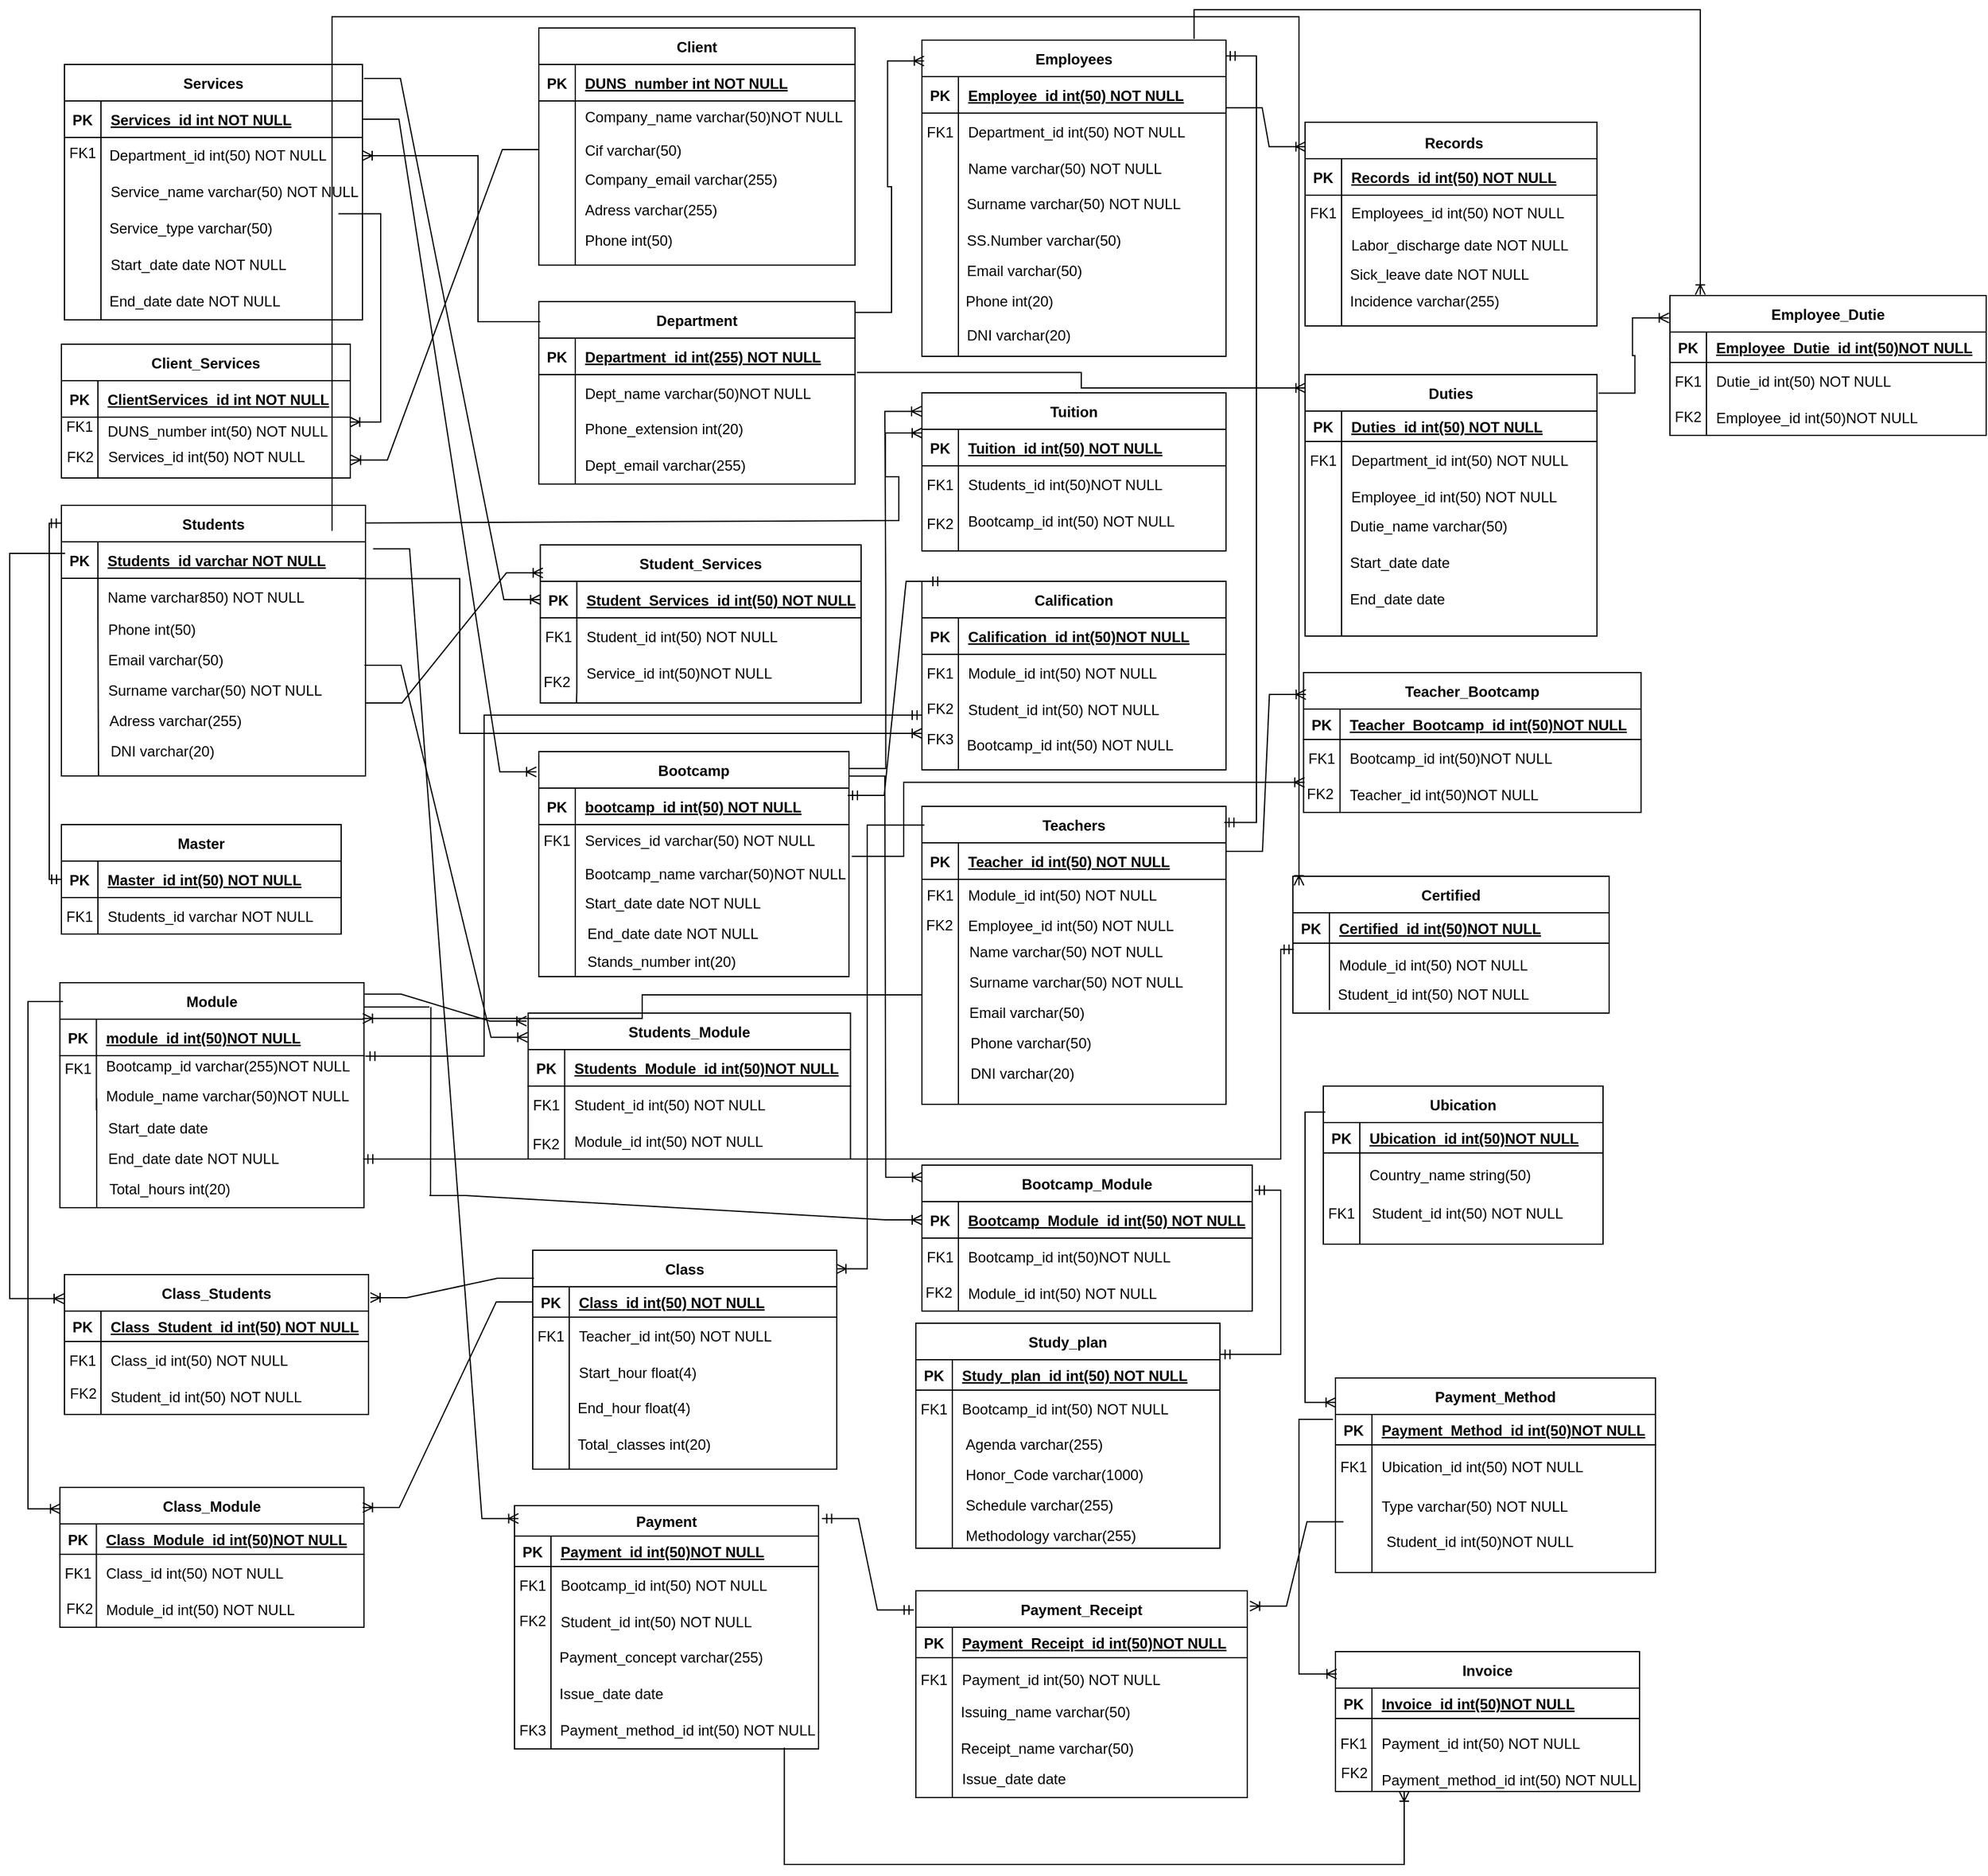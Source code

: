 <mxfile version="22.1.16" type="device" pages="2">
  <diagram id="R2lEEEUBdFMjLlhIrx00" name="Page-1">
    <mxGraphModel dx="2590" dy="1408" grid="1" gridSize="5" guides="1" tooltips="1" connect="1" arrows="1" fold="1" page="1" pageScale="1" pageWidth="200000" pageHeight="200000" math="0" shadow="0" extFonts="Permanent Marker^https://fonts.googleapis.com/css?family=Permanent+Marker">
      <root>
        <mxCell id="0" />
        <mxCell id="1" parent="0" />
        <mxCell id="C-vyLk0tnHw3VtMMgP7b-2" value="Client" style="shape=table;startSize=30;container=1;collapsible=1;childLayout=tableLayout;fixedRows=1;rowLines=0;fontStyle=1;align=center;resizeLast=1;" parent="1" vertex="1">
          <mxGeometry x="470" y="25" width="260" height="195" as="geometry" />
        </mxCell>
        <mxCell id="C-vyLk0tnHw3VtMMgP7b-3" value="" style="shape=partialRectangle;collapsible=0;dropTarget=0;pointerEvents=0;fillColor=none;points=[[0,0.5],[1,0.5]];portConstraint=eastwest;top=0;left=0;right=0;bottom=1;" parent="C-vyLk0tnHw3VtMMgP7b-2" vertex="1">
          <mxGeometry y="30" width="260" height="30" as="geometry" />
        </mxCell>
        <mxCell id="C-vyLk0tnHw3VtMMgP7b-4" value="PK" style="shape=partialRectangle;overflow=hidden;connectable=0;fillColor=none;top=0;left=0;bottom=0;right=0;fontStyle=1;" parent="C-vyLk0tnHw3VtMMgP7b-3" vertex="1">
          <mxGeometry width="30" height="30" as="geometry">
            <mxRectangle width="30" height="30" as="alternateBounds" />
          </mxGeometry>
        </mxCell>
        <mxCell id="C-vyLk0tnHw3VtMMgP7b-5" value="DUNS_number int NOT NULL" style="shape=partialRectangle;overflow=hidden;connectable=0;fillColor=none;top=0;left=0;bottom=0;right=0;align=left;spacingLeft=6;fontStyle=5;" parent="C-vyLk0tnHw3VtMMgP7b-3" vertex="1">
          <mxGeometry x="30" width="230" height="30" as="geometry">
            <mxRectangle width="230" height="30" as="alternateBounds" />
          </mxGeometry>
        </mxCell>
        <mxCell id="C-vyLk0tnHw3VtMMgP7b-6" value="" style="shape=partialRectangle;collapsible=0;dropTarget=0;pointerEvents=0;fillColor=none;points=[[0,0.5],[1,0.5]];portConstraint=eastwest;top=0;left=0;right=0;bottom=0;" parent="C-vyLk0tnHw3VtMMgP7b-2" vertex="1">
          <mxGeometry y="60" width="260" height="25" as="geometry" />
        </mxCell>
        <mxCell id="C-vyLk0tnHw3VtMMgP7b-7" value="" style="shape=partialRectangle;overflow=hidden;connectable=0;fillColor=none;top=0;left=0;bottom=0;right=0;" parent="C-vyLk0tnHw3VtMMgP7b-6" vertex="1">
          <mxGeometry width="30" height="25" as="geometry">
            <mxRectangle width="30" height="25" as="alternateBounds" />
          </mxGeometry>
        </mxCell>
        <mxCell id="C-vyLk0tnHw3VtMMgP7b-8" value="Company_name varchar(50)NOT NULL" style="shape=partialRectangle;overflow=hidden;connectable=0;fillColor=none;top=0;left=0;bottom=0;right=0;align=left;spacingLeft=6;" parent="C-vyLk0tnHw3VtMMgP7b-6" vertex="1">
          <mxGeometry x="30" width="230" height="25" as="geometry">
            <mxRectangle width="230" height="25" as="alternateBounds" />
          </mxGeometry>
        </mxCell>
        <mxCell id="C-vyLk0tnHw3VtMMgP7b-9" value="" style="shape=partialRectangle;collapsible=0;dropTarget=0;pointerEvents=0;fillColor=none;points=[[0,0.5],[1,0.5]];portConstraint=eastwest;top=0;left=0;right=0;bottom=0;" parent="C-vyLk0tnHw3VtMMgP7b-2" vertex="1">
          <mxGeometry y="85" width="260" height="30" as="geometry" />
        </mxCell>
        <mxCell id="C-vyLk0tnHw3VtMMgP7b-10" value="" style="shape=partialRectangle;overflow=hidden;connectable=0;fillColor=none;top=0;left=0;bottom=0;right=0;" parent="C-vyLk0tnHw3VtMMgP7b-9" vertex="1">
          <mxGeometry width="30" height="30" as="geometry">
            <mxRectangle width="30" height="30" as="alternateBounds" />
          </mxGeometry>
        </mxCell>
        <mxCell id="C-vyLk0tnHw3VtMMgP7b-11" value="Cif varchar(50)" style="shape=partialRectangle;overflow=hidden;connectable=0;fillColor=none;top=0;left=0;bottom=0;right=0;align=left;spacingLeft=6;" parent="C-vyLk0tnHw3VtMMgP7b-9" vertex="1">
          <mxGeometry x="30" width="230" height="30" as="geometry">
            <mxRectangle width="230" height="30" as="alternateBounds" />
          </mxGeometry>
        </mxCell>
        <mxCell id="C-vyLk0tnHw3VtMMgP7b-13" value="Student_Services" style="shape=table;startSize=30;container=1;collapsible=1;childLayout=tableLayout;fixedRows=1;rowLines=0;fontStyle=1;align=center;resizeLast=1;" parent="1" vertex="1">
          <mxGeometry x="471.25" y="450" width="263.75" height="130" as="geometry" />
        </mxCell>
        <mxCell id="C-vyLk0tnHw3VtMMgP7b-14" value="" style="shape=partialRectangle;collapsible=0;dropTarget=0;pointerEvents=0;fillColor=none;points=[[0,0.5],[1,0.5]];portConstraint=eastwest;top=0;left=0;right=0;bottom=1;" parent="C-vyLk0tnHw3VtMMgP7b-13" vertex="1">
          <mxGeometry y="30" width="263.75" height="30" as="geometry" />
        </mxCell>
        <mxCell id="C-vyLk0tnHw3VtMMgP7b-15" value="PK" style="shape=partialRectangle;overflow=hidden;connectable=0;fillColor=none;top=0;left=0;bottom=0;right=0;fontStyle=1;" parent="C-vyLk0tnHw3VtMMgP7b-14" vertex="1">
          <mxGeometry width="30" height="30" as="geometry">
            <mxRectangle width="30" height="30" as="alternateBounds" />
          </mxGeometry>
        </mxCell>
        <mxCell id="C-vyLk0tnHw3VtMMgP7b-16" value="Student_Services_id int(50) NOT NULL" style="shape=partialRectangle;overflow=hidden;connectable=0;fillColor=none;top=0;left=0;bottom=0;right=0;align=left;spacingLeft=6;fontStyle=5;" parent="C-vyLk0tnHw3VtMMgP7b-14" vertex="1">
          <mxGeometry x="30" width="233.75" height="30" as="geometry">
            <mxRectangle width="233.75" height="30" as="alternateBounds" />
          </mxGeometry>
        </mxCell>
        <mxCell id="C-vyLk0tnHw3VtMMgP7b-17" value="" style="shape=partialRectangle;collapsible=0;dropTarget=0;pointerEvents=0;fillColor=none;points=[[0,0.5],[1,0.5]];portConstraint=eastwest;top=0;left=0;right=0;bottom=0;" parent="C-vyLk0tnHw3VtMMgP7b-13" vertex="1">
          <mxGeometry y="60" width="263.75" height="30" as="geometry" />
        </mxCell>
        <mxCell id="C-vyLk0tnHw3VtMMgP7b-18" value="FK1" style="shape=partialRectangle;overflow=hidden;connectable=0;fillColor=none;top=0;left=0;bottom=0;right=0;" parent="C-vyLk0tnHw3VtMMgP7b-17" vertex="1">
          <mxGeometry width="30" height="30" as="geometry">
            <mxRectangle width="30" height="30" as="alternateBounds" />
          </mxGeometry>
        </mxCell>
        <mxCell id="C-vyLk0tnHw3VtMMgP7b-19" value="Student_id int(50) NOT NULL" style="shape=partialRectangle;overflow=hidden;connectable=0;fillColor=none;top=0;left=0;bottom=0;right=0;align=left;spacingLeft=6;" parent="C-vyLk0tnHw3VtMMgP7b-17" vertex="1">
          <mxGeometry x="30" width="233.75" height="30" as="geometry">
            <mxRectangle width="233.75" height="30" as="alternateBounds" />
          </mxGeometry>
        </mxCell>
        <mxCell id="C-vyLk0tnHw3VtMMgP7b-20" value="" style="shape=partialRectangle;collapsible=0;dropTarget=0;pointerEvents=0;fillColor=none;points=[[0,0.5],[1,0.5]];portConstraint=eastwest;top=0;left=0;right=0;bottom=0;" parent="C-vyLk0tnHw3VtMMgP7b-13" vertex="1">
          <mxGeometry y="90" width="263.75" height="30" as="geometry" />
        </mxCell>
        <mxCell id="C-vyLk0tnHw3VtMMgP7b-21" value="" style="shape=partialRectangle;overflow=hidden;connectable=0;fillColor=none;top=0;left=0;bottom=0;right=0;" parent="C-vyLk0tnHw3VtMMgP7b-20" vertex="1">
          <mxGeometry width="30" height="30" as="geometry">
            <mxRectangle width="30" height="30" as="alternateBounds" />
          </mxGeometry>
        </mxCell>
        <mxCell id="C-vyLk0tnHw3VtMMgP7b-22" value="Service_id int(50)NOT NULL" style="shape=partialRectangle;overflow=hidden;connectable=0;fillColor=none;top=0;left=0;bottom=0;right=0;align=left;spacingLeft=6;" parent="C-vyLk0tnHw3VtMMgP7b-20" vertex="1">
          <mxGeometry x="30" width="233.75" height="30" as="geometry">
            <mxRectangle width="233.75" height="30" as="alternateBounds" />
          </mxGeometry>
        </mxCell>
        <mxCell id="C-vyLk0tnHw3VtMMgP7b-23" value="Services" style="shape=table;startSize=30;container=1;collapsible=1;childLayout=tableLayout;fixedRows=1;rowLines=0;fontStyle=1;align=center;resizeLast=1;" parent="1" vertex="1">
          <mxGeometry x="80" y="55" width="245" height="210" as="geometry">
            <mxRectangle x="120" y="110" width="85" height="30" as="alternateBounds" />
          </mxGeometry>
        </mxCell>
        <mxCell id="C-vyLk0tnHw3VtMMgP7b-24" value="" style="shape=partialRectangle;collapsible=0;dropTarget=0;pointerEvents=0;fillColor=none;points=[[0,0.5],[1,0.5]];portConstraint=eastwest;top=0;left=0;right=0;bottom=1;" parent="C-vyLk0tnHw3VtMMgP7b-23" vertex="1">
          <mxGeometry y="30" width="245" height="30" as="geometry" />
        </mxCell>
        <mxCell id="C-vyLk0tnHw3VtMMgP7b-25" value="PK" style="shape=partialRectangle;overflow=hidden;connectable=0;fillColor=none;top=0;left=0;bottom=0;right=0;fontStyle=1;" parent="C-vyLk0tnHw3VtMMgP7b-24" vertex="1">
          <mxGeometry width="30" height="30" as="geometry">
            <mxRectangle width="30" height="30" as="alternateBounds" />
          </mxGeometry>
        </mxCell>
        <mxCell id="C-vyLk0tnHw3VtMMgP7b-26" value="Services_id int NOT NULL " style="shape=partialRectangle;overflow=hidden;connectable=0;fillColor=none;top=0;left=0;bottom=0;right=0;align=left;spacingLeft=6;fontStyle=5;" parent="C-vyLk0tnHw3VtMMgP7b-24" vertex="1">
          <mxGeometry x="30" width="215" height="30" as="geometry">
            <mxRectangle width="215" height="30" as="alternateBounds" />
          </mxGeometry>
        </mxCell>
        <mxCell id="C-vyLk0tnHw3VtMMgP7b-27" value="" style="shape=partialRectangle;collapsible=0;dropTarget=0;pointerEvents=0;fillColor=none;points=[[0,0.5],[1,0.5]];portConstraint=eastwest;top=0;left=0;right=0;bottom=0;" parent="C-vyLk0tnHw3VtMMgP7b-23" vertex="1">
          <mxGeometry y="60" width="245" height="70" as="geometry" />
        </mxCell>
        <mxCell id="C-vyLk0tnHw3VtMMgP7b-28" value="" style="shape=partialRectangle;overflow=hidden;connectable=0;fillColor=none;top=0;left=0;bottom=0;right=0;" parent="C-vyLk0tnHw3VtMMgP7b-27" vertex="1">
          <mxGeometry width="30" height="70" as="geometry">
            <mxRectangle width="30" height="70" as="alternateBounds" />
          </mxGeometry>
        </mxCell>
        <mxCell id="C-vyLk0tnHw3VtMMgP7b-29" value="" style="shape=partialRectangle;overflow=hidden;connectable=0;fillColor=none;top=0;left=0;bottom=0;right=0;align=left;spacingLeft=6;" parent="C-vyLk0tnHw3VtMMgP7b-27" vertex="1">
          <mxGeometry x="30" width="215" height="70" as="geometry">
            <mxRectangle width="215" height="70" as="alternateBounds" />
          </mxGeometry>
        </mxCell>
        <mxCell id="GVT9yNWL5fQZd_X2nQYD-7" value="Phone int(50)" style="text;strokeColor=none;align=left;fillColor=none;html=1;verticalAlign=middle;whiteSpace=wrap;rounded=0;" parent="1" vertex="1">
          <mxGeometry x="506.25" y="185" width="230" height="30" as="geometry" />
        </mxCell>
        <mxCell id="GVT9yNWL5fQZd_X2nQYD-8" value="Adress varchar(255)" style="text;strokeColor=none;align=left;fillColor=none;html=1;verticalAlign=middle;whiteSpace=wrap;rounded=0;" parent="1" vertex="1">
          <mxGeometry x="506.25" y="160" width="215" height="30" as="geometry" />
        </mxCell>
        <mxCell id="GVT9yNWL5fQZd_X2nQYD-9" value="&lt;div style=&quot;&quot;&gt;&lt;span style=&quot;background-color: initial;&quot;&gt;Company_email varchar(255)&lt;/span&gt;&lt;/div&gt;" style="text;strokeColor=none;align=left;fillColor=none;html=1;verticalAlign=middle;whiteSpace=wrap;rounded=0;" parent="1" vertex="1">
          <mxGeometry x="506.25" y="135" width="217.5" height="30" as="geometry" />
        </mxCell>
        <mxCell id="GVT9yNWL5fQZd_X2nQYD-16" value="Students" style="shape=table;startSize=30;container=1;collapsible=1;childLayout=tableLayout;fixedRows=1;rowLines=0;fontStyle=1;align=center;resizeLast=1;" parent="1" vertex="1">
          <mxGeometry x="77.5" y="417.5" width="250" height="222.5" as="geometry" />
        </mxCell>
        <mxCell id="GVT9yNWL5fQZd_X2nQYD-17" value="" style="shape=partialRectangle;collapsible=0;dropTarget=0;pointerEvents=0;fillColor=none;points=[[0,0.5],[1,0.5]];portConstraint=eastwest;top=0;left=0;right=0;bottom=1;" parent="GVT9yNWL5fQZd_X2nQYD-16" vertex="1">
          <mxGeometry y="30" width="250" height="30" as="geometry" />
        </mxCell>
        <mxCell id="GVT9yNWL5fQZd_X2nQYD-18" value="PK" style="shape=partialRectangle;overflow=hidden;connectable=0;fillColor=none;top=0;left=0;bottom=0;right=0;fontStyle=1;" parent="GVT9yNWL5fQZd_X2nQYD-17" vertex="1">
          <mxGeometry width="30" height="30" as="geometry">
            <mxRectangle width="30" height="30" as="alternateBounds" />
          </mxGeometry>
        </mxCell>
        <mxCell id="GVT9yNWL5fQZd_X2nQYD-19" value="Students_id varchar NOT NULL " style="shape=partialRectangle;overflow=hidden;connectable=0;fillColor=none;top=0;left=0;bottom=0;right=0;align=left;spacingLeft=6;fontStyle=5;" parent="GVT9yNWL5fQZd_X2nQYD-17" vertex="1">
          <mxGeometry x="30" width="220" height="30" as="geometry">
            <mxRectangle width="220" height="30" as="alternateBounds" />
          </mxGeometry>
        </mxCell>
        <mxCell id="GVT9yNWL5fQZd_X2nQYD-23" value="" style="shape=partialRectangle;collapsible=0;dropTarget=0;pointerEvents=0;fillColor=none;points=[[0,0.5],[1,0.5]];portConstraint=eastwest;top=0;left=0;right=0;bottom=0;" parent="GVT9yNWL5fQZd_X2nQYD-16" vertex="1">
          <mxGeometry y="60" width="250" height="30" as="geometry" />
        </mxCell>
        <mxCell id="GVT9yNWL5fQZd_X2nQYD-24" value="" style="shape=partialRectangle;overflow=hidden;connectable=0;fillColor=none;top=0;left=0;bottom=0;right=0;" parent="GVT9yNWL5fQZd_X2nQYD-23" vertex="1">
          <mxGeometry width="30" height="30" as="geometry">
            <mxRectangle width="30" height="30" as="alternateBounds" />
          </mxGeometry>
        </mxCell>
        <mxCell id="GVT9yNWL5fQZd_X2nQYD-25" value="Name varchar850) NOT NULL" style="shape=partialRectangle;overflow=hidden;connectable=0;fillColor=none;top=0;left=0;bottom=0;right=0;align=left;spacingLeft=6;" parent="GVT9yNWL5fQZd_X2nQYD-23" vertex="1">
          <mxGeometry x="30" width="220" height="30" as="geometry">
            <mxRectangle width="220" height="30" as="alternateBounds" />
          </mxGeometry>
        </mxCell>
        <mxCell id="GVT9yNWL5fQZd_X2nQYD-26" value="Master" style="shape=table;startSize=30;container=1;collapsible=1;childLayout=tableLayout;fixedRows=1;rowLines=0;fontStyle=1;align=center;resizeLast=1;" parent="1" vertex="1">
          <mxGeometry x="77.5" y="680" width="230" height="90" as="geometry" />
        </mxCell>
        <mxCell id="GVT9yNWL5fQZd_X2nQYD-27" value="" style="shape=partialRectangle;collapsible=0;dropTarget=0;pointerEvents=0;fillColor=none;points=[[0,0.5],[1,0.5]];portConstraint=eastwest;top=0;left=0;right=0;bottom=1;" parent="GVT9yNWL5fQZd_X2nQYD-26" vertex="1">
          <mxGeometry y="30" width="230" height="30" as="geometry" />
        </mxCell>
        <mxCell id="GVT9yNWL5fQZd_X2nQYD-28" value="PK" style="shape=partialRectangle;overflow=hidden;connectable=0;fillColor=none;top=0;left=0;bottom=0;right=0;fontStyle=1;" parent="GVT9yNWL5fQZd_X2nQYD-27" vertex="1">
          <mxGeometry width="30" height="30" as="geometry">
            <mxRectangle width="30" height="30" as="alternateBounds" />
          </mxGeometry>
        </mxCell>
        <mxCell id="GVT9yNWL5fQZd_X2nQYD-29" value="Master_id int(50) NOT NULL" style="shape=partialRectangle;overflow=hidden;connectable=0;fillColor=none;top=0;left=0;bottom=0;right=0;align=left;spacingLeft=6;fontStyle=5;" parent="GVT9yNWL5fQZd_X2nQYD-27" vertex="1">
          <mxGeometry x="30" width="200" height="30" as="geometry">
            <mxRectangle width="200" height="30" as="alternateBounds" />
          </mxGeometry>
        </mxCell>
        <mxCell id="GVT9yNWL5fQZd_X2nQYD-30" value="" style="shape=partialRectangle;collapsible=0;dropTarget=0;pointerEvents=0;fillColor=none;points=[[0,0.5],[1,0.5]];portConstraint=eastwest;top=0;left=0;right=0;bottom=0;" parent="GVT9yNWL5fQZd_X2nQYD-26" vertex="1">
          <mxGeometry y="60" width="230" height="30" as="geometry" />
        </mxCell>
        <mxCell id="GVT9yNWL5fQZd_X2nQYD-31" value="FK1" style="shape=partialRectangle;overflow=hidden;connectable=0;fillColor=none;top=0;left=0;bottom=0;right=0;" parent="GVT9yNWL5fQZd_X2nQYD-30" vertex="1">
          <mxGeometry width="30" height="30" as="geometry">
            <mxRectangle width="30" height="30" as="alternateBounds" />
          </mxGeometry>
        </mxCell>
        <mxCell id="GVT9yNWL5fQZd_X2nQYD-32" value="Students_id varchar NOT NULL " style="shape=partialRectangle;overflow=hidden;connectable=0;fillColor=none;top=0;left=0;bottom=0;right=0;align=left;spacingLeft=6;" parent="GVT9yNWL5fQZd_X2nQYD-30" vertex="1">
          <mxGeometry x="30" width="200" height="30" as="geometry">
            <mxRectangle width="200" height="30" as="alternateBounds" />
          </mxGeometry>
        </mxCell>
        <mxCell id="GVT9yNWL5fQZd_X2nQYD-36" value="Client_Services" style="shape=table;startSize=30;container=1;collapsible=1;childLayout=tableLayout;fixedRows=1;rowLines=0;fontStyle=1;align=center;resizeLast=1;" parent="1" vertex="1">
          <mxGeometry x="77.5" y="285" width="237.5" height="110" as="geometry" />
        </mxCell>
        <mxCell id="GVT9yNWL5fQZd_X2nQYD-37" value="" style="shape=partialRectangle;collapsible=0;dropTarget=0;pointerEvents=0;fillColor=none;points=[[0,0.5],[1,0.5]];portConstraint=eastwest;top=0;left=0;right=0;bottom=1;" parent="GVT9yNWL5fQZd_X2nQYD-36" vertex="1">
          <mxGeometry y="30" width="237.5" height="30" as="geometry" />
        </mxCell>
        <mxCell id="GVT9yNWL5fQZd_X2nQYD-38" value="PK" style="shape=partialRectangle;overflow=hidden;connectable=0;fillColor=none;top=0;left=0;bottom=0;right=0;fontStyle=1;" parent="GVT9yNWL5fQZd_X2nQYD-37" vertex="1">
          <mxGeometry width="30" height="30" as="geometry">
            <mxRectangle width="30" height="30" as="alternateBounds" />
          </mxGeometry>
        </mxCell>
        <mxCell id="GVT9yNWL5fQZd_X2nQYD-39" value="ClientServices_id int NOT NULL " style="shape=partialRectangle;overflow=hidden;connectable=0;fillColor=none;top=0;left=0;bottom=0;right=0;align=left;spacingLeft=6;fontStyle=5;" parent="GVT9yNWL5fQZd_X2nQYD-37" vertex="1">
          <mxGeometry x="30" width="207.5" height="30" as="geometry">
            <mxRectangle width="207.5" height="30" as="alternateBounds" />
          </mxGeometry>
        </mxCell>
        <mxCell id="GVT9yNWL5fQZd_X2nQYD-40" value="" style="shape=partialRectangle;collapsible=0;dropTarget=0;pointerEvents=0;fillColor=none;points=[[0,0.5],[1,0.5]];portConstraint=eastwest;top=0;left=0;right=0;bottom=0;" parent="GVT9yNWL5fQZd_X2nQYD-36" vertex="1">
          <mxGeometry y="60" width="237.5" height="50" as="geometry" />
        </mxCell>
        <mxCell id="GVT9yNWL5fQZd_X2nQYD-41" value="" style="shape=partialRectangle;overflow=hidden;connectable=0;fillColor=none;top=0;left=0;bottom=0;right=0;" parent="GVT9yNWL5fQZd_X2nQYD-40" vertex="1">
          <mxGeometry width="30" height="50" as="geometry">
            <mxRectangle width="30" height="50" as="alternateBounds" />
          </mxGeometry>
        </mxCell>
        <mxCell id="GVT9yNWL5fQZd_X2nQYD-42" value="DUNS_number int(50) NOT NULL&#xa;&#xa;" style="shape=partialRectangle;overflow=hidden;connectable=0;fillColor=none;top=0;left=0;bottom=0;right=0;align=left;spacingLeft=6;" parent="GVT9yNWL5fQZd_X2nQYD-40" vertex="1">
          <mxGeometry x="30" width="207.5" height="50" as="geometry">
            <mxRectangle width="207.5" height="50" as="alternateBounds" />
          </mxGeometry>
        </mxCell>
        <mxCell id="GVT9yNWL5fQZd_X2nQYD-43" value="Phone int(50)" style="text;strokeColor=none;align=left;fillColor=none;html=1;verticalAlign=middle;whiteSpace=wrap;rounded=0;" parent="1" vertex="1">
          <mxGeometry x="113.75" y="505" width="212.5" height="30" as="geometry" />
        </mxCell>
        <mxCell id="GVT9yNWL5fQZd_X2nQYD-44" value="Email varchar(50)" style="text;strokeColor=none;align=left;fillColor=none;html=1;verticalAlign=middle;whiteSpace=wrap;rounded=0;" parent="1" vertex="1">
          <mxGeometry x="113.75" y="530" width="220" height="30" as="geometry" />
        </mxCell>
        <mxCell id="GVT9yNWL5fQZd_X2nQYD-45" value="Surname varchar(50) NOT NULL&amp;nbsp;&amp;nbsp;" style="text;strokeColor=none;align=left;fillColor=none;html=1;verticalAlign=middle;whiteSpace=wrap;rounded=0;" parent="1" vertex="1">
          <mxGeometry x="113.75" y="555" width="220" height="30" as="geometry" />
        </mxCell>
        <mxCell id="GVT9yNWL5fQZd_X2nQYD-46" value="Adress varchar(255)" style="text;strokeColor=none;align=left;fillColor=none;html=1;verticalAlign=middle;whiteSpace=wrap;rounded=0;" parent="1" vertex="1">
          <mxGeometry x="115" y="580" width="220" height="30" as="geometry" />
        </mxCell>
        <mxCell id="GVT9yNWL5fQZd_X2nQYD-48" value="Bootcamp_Module" style="shape=table;startSize=30;container=1;collapsible=1;childLayout=tableLayout;fixedRows=1;rowLines=0;fontStyle=1;align=center;resizeLast=1;" parent="1" vertex="1">
          <mxGeometry x="785" y="960" width="271.57" height="120" as="geometry" />
        </mxCell>
        <mxCell id="GVT9yNWL5fQZd_X2nQYD-49" value="" style="shape=partialRectangle;collapsible=0;dropTarget=0;pointerEvents=0;fillColor=none;points=[[0,0.5],[1,0.5]];portConstraint=eastwest;top=0;left=0;right=0;bottom=1;" parent="GVT9yNWL5fQZd_X2nQYD-48" vertex="1">
          <mxGeometry y="30" width="271.57" height="30" as="geometry" />
        </mxCell>
        <mxCell id="GVT9yNWL5fQZd_X2nQYD-50" value="PK" style="shape=partialRectangle;overflow=hidden;connectable=0;fillColor=none;top=0;left=0;bottom=0;right=0;fontStyle=1;" parent="GVT9yNWL5fQZd_X2nQYD-49" vertex="1">
          <mxGeometry width="30" height="30" as="geometry">
            <mxRectangle width="30" height="30" as="alternateBounds" />
          </mxGeometry>
        </mxCell>
        <mxCell id="GVT9yNWL5fQZd_X2nQYD-51" value="Bootcamp_Module_id int(50) NOT NULL" style="shape=partialRectangle;overflow=hidden;connectable=0;fillColor=none;top=0;left=0;bottom=0;right=0;align=left;spacingLeft=6;fontStyle=5;" parent="GVT9yNWL5fQZd_X2nQYD-49" vertex="1">
          <mxGeometry x="30" width="241.57" height="30" as="geometry">
            <mxRectangle width="241.57" height="30" as="alternateBounds" />
          </mxGeometry>
        </mxCell>
        <mxCell id="GVT9yNWL5fQZd_X2nQYD-52" value="" style="shape=partialRectangle;collapsible=0;dropTarget=0;pointerEvents=0;fillColor=none;points=[[0,0.5],[1,0.5]];portConstraint=eastwest;top=0;left=0;right=0;bottom=0;" parent="GVT9yNWL5fQZd_X2nQYD-48" vertex="1">
          <mxGeometry y="60" width="271.57" height="30" as="geometry" />
        </mxCell>
        <mxCell id="GVT9yNWL5fQZd_X2nQYD-53" value="FK1" style="shape=partialRectangle;overflow=hidden;connectable=0;fillColor=none;top=0;left=0;bottom=0;right=0;" parent="GVT9yNWL5fQZd_X2nQYD-52" vertex="1">
          <mxGeometry width="30" height="30" as="geometry">
            <mxRectangle width="30" height="30" as="alternateBounds" />
          </mxGeometry>
        </mxCell>
        <mxCell id="GVT9yNWL5fQZd_X2nQYD-54" value="Bootcamp_id int(50)NOT NULL" style="shape=partialRectangle;overflow=hidden;connectable=0;fillColor=none;top=0;left=0;bottom=0;right=0;align=left;spacingLeft=6;" parent="GVT9yNWL5fQZd_X2nQYD-52" vertex="1">
          <mxGeometry x="30" width="241.57" height="30" as="geometry">
            <mxRectangle width="241.57" height="30" as="alternateBounds" />
          </mxGeometry>
        </mxCell>
        <mxCell id="GVT9yNWL5fQZd_X2nQYD-55" value="" style="shape=partialRectangle;collapsible=0;dropTarget=0;pointerEvents=0;fillColor=none;points=[[0,0.5],[1,0.5]];portConstraint=eastwest;top=0;left=0;right=0;bottom=0;" parent="GVT9yNWL5fQZd_X2nQYD-48" vertex="1">
          <mxGeometry y="90" width="271.57" height="30" as="geometry" />
        </mxCell>
        <mxCell id="GVT9yNWL5fQZd_X2nQYD-56" value="" style="shape=partialRectangle;overflow=hidden;connectable=0;fillColor=none;top=0;left=0;bottom=0;right=0;" parent="GVT9yNWL5fQZd_X2nQYD-55" vertex="1">
          <mxGeometry width="30" height="30" as="geometry">
            <mxRectangle width="30" height="30" as="alternateBounds" />
          </mxGeometry>
        </mxCell>
        <mxCell id="GVT9yNWL5fQZd_X2nQYD-57" value="Module_id int(50) NOT NULL" style="shape=partialRectangle;overflow=hidden;connectable=0;fillColor=none;top=0;left=0;bottom=0;right=0;align=left;spacingLeft=6;" parent="GVT9yNWL5fQZd_X2nQYD-55" vertex="1">
          <mxGeometry x="30" width="241.57" height="30" as="geometry">
            <mxRectangle width="241.57" height="30" as="alternateBounds" />
          </mxGeometry>
        </mxCell>
        <mxCell id="GVT9yNWL5fQZd_X2nQYD-68" value="Module" style="shape=table;startSize=30;container=1;collapsible=1;childLayout=tableLayout;fixedRows=1;rowLines=0;fontStyle=1;align=center;resizeLast=1;" parent="1" vertex="1">
          <mxGeometry x="76.25" y="810" width="250" height="185" as="geometry" />
        </mxCell>
        <mxCell id="GVT9yNWL5fQZd_X2nQYD-69" value="" style="shape=partialRectangle;collapsible=0;dropTarget=0;pointerEvents=0;fillColor=none;points=[[0,0.5],[1,0.5]];portConstraint=eastwest;top=0;left=0;right=0;bottom=1;" parent="GVT9yNWL5fQZd_X2nQYD-68" vertex="1">
          <mxGeometry y="30" width="250" height="30" as="geometry" />
        </mxCell>
        <mxCell id="GVT9yNWL5fQZd_X2nQYD-70" value="PK" style="shape=partialRectangle;overflow=hidden;connectable=0;fillColor=none;top=0;left=0;bottom=0;right=0;fontStyle=1;" parent="GVT9yNWL5fQZd_X2nQYD-69" vertex="1">
          <mxGeometry width="30" height="30" as="geometry">
            <mxRectangle width="30" height="30" as="alternateBounds" />
          </mxGeometry>
        </mxCell>
        <mxCell id="GVT9yNWL5fQZd_X2nQYD-71" value="module_id int(50)NOT NULL" style="shape=partialRectangle;overflow=hidden;connectable=0;fillColor=none;top=0;left=0;bottom=0;right=0;align=left;spacingLeft=6;fontStyle=5;" parent="GVT9yNWL5fQZd_X2nQYD-69" vertex="1">
          <mxGeometry x="30" width="220" height="30" as="geometry">
            <mxRectangle width="220" height="30" as="alternateBounds" />
          </mxGeometry>
        </mxCell>
        <mxCell id="GVT9yNWL5fQZd_X2nQYD-72" value="" style="shape=partialRectangle;collapsible=0;dropTarget=0;pointerEvents=0;fillColor=none;points=[[0,0.5],[1,0.5]];portConstraint=eastwest;top=0;left=0;right=0;bottom=0;" parent="GVT9yNWL5fQZd_X2nQYD-68" vertex="1">
          <mxGeometry y="60" width="250" height="20" as="geometry" />
        </mxCell>
        <mxCell id="GVT9yNWL5fQZd_X2nQYD-73" value="FK1" style="shape=partialRectangle;overflow=hidden;connectable=0;fillColor=none;top=0;left=0;bottom=0;right=0;" parent="GVT9yNWL5fQZd_X2nQYD-72" vertex="1">
          <mxGeometry width="30" height="20" as="geometry">
            <mxRectangle width="30" height="20" as="alternateBounds" />
          </mxGeometry>
        </mxCell>
        <mxCell id="GVT9yNWL5fQZd_X2nQYD-74" value="Bootcamp_id varchar(255)NOT NULL&#xa;" style="shape=partialRectangle;overflow=hidden;connectable=0;fillColor=none;top=0;left=0;bottom=0;right=0;align=left;spacingLeft=6;" parent="GVT9yNWL5fQZd_X2nQYD-72" vertex="1">
          <mxGeometry x="30" width="220" height="20" as="geometry">
            <mxRectangle width="220" height="20" as="alternateBounds" />
          </mxGeometry>
        </mxCell>
        <mxCell id="GVT9yNWL5fQZd_X2nQYD-75" value="" style="shape=partialRectangle;collapsible=0;dropTarget=0;pointerEvents=0;fillColor=none;points=[[0,0.5],[1,0.5]];portConstraint=eastwest;top=0;left=0;right=0;bottom=0;" parent="GVT9yNWL5fQZd_X2nQYD-68" vertex="1">
          <mxGeometry y="80" width="250" height="25" as="geometry" />
        </mxCell>
        <mxCell id="GVT9yNWL5fQZd_X2nQYD-76" value="" style="shape=partialRectangle;overflow=hidden;connectable=0;fillColor=none;top=0;left=0;bottom=0;right=0;" parent="GVT9yNWL5fQZd_X2nQYD-75" vertex="1">
          <mxGeometry width="30" height="25" as="geometry">
            <mxRectangle width="30" height="25" as="alternateBounds" />
          </mxGeometry>
        </mxCell>
        <mxCell id="GVT9yNWL5fQZd_X2nQYD-77" value="Module_name varchar(50)NOT NULL" style="shape=partialRectangle;overflow=hidden;connectable=0;fillColor=none;top=0;left=0;bottom=0;right=0;align=left;spacingLeft=6;" parent="GVT9yNWL5fQZd_X2nQYD-75" vertex="1">
          <mxGeometry x="30" width="220" height="25" as="geometry">
            <mxRectangle width="220" height="25" as="alternateBounds" />
          </mxGeometry>
        </mxCell>
        <mxCell id="GVT9yNWL5fQZd_X2nQYD-78" value="Bootcamp" style="shape=table;startSize=30;container=1;collapsible=1;childLayout=tableLayout;fixedRows=1;rowLines=0;fontStyle=1;align=center;resizeLast=1;" parent="1" vertex="1">
          <mxGeometry x="470" y="620" width="255" height="185" as="geometry" />
        </mxCell>
        <mxCell id="GVT9yNWL5fQZd_X2nQYD-79" value="" style="shape=partialRectangle;collapsible=0;dropTarget=0;pointerEvents=0;fillColor=none;points=[[0,0.5],[1,0.5]];portConstraint=eastwest;top=0;left=0;right=0;bottom=1;" parent="GVT9yNWL5fQZd_X2nQYD-78" vertex="1">
          <mxGeometry y="30" width="255" height="30" as="geometry" />
        </mxCell>
        <mxCell id="GVT9yNWL5fQZd_X2nQYD-80" value="PK" style="shape=partialRectangle;overflow=hidden;connectable=0;fillColor=none;top=0;left=0;bottom=0;right=0;fontStyle=1;" parent="GVT9yNWL5fQZd_X2nQYD-79" vertex="1">
          <mxGeometry width="30" height="30" as="geometry">
            <mxRectangle width="30" height="30" as="alternateBounds" />
          </mxGeometry>
        </mxCell>
        <mxCell id="GVT9yNWL5fQZd_X2nQYD-81" value="bootcamp_id int(50) NOT NULL " style="shape=partialRectangle;overflow=hidden;connectable=0;fillColor=none;top=0;left=0;bottom=0;right=0;align=left;spacingLeft=6;fontStyle=5;" parent="GVT9yNWL5fQZd_X2nQYD-79" vertex="1">
          <mxGeometry x="30" width="225" height="30" as="geometry">
            <mxRectangle width="225" height="30" as="alternateBounds" />
          </mxGeometry>
        </mxCell>
        <mxCell id="GVT9yNWL5fQZd_X2nQYD-82" value="" style="shape=partialRectangle;collapsible=0;dropTarget=0;pointerEvents=0;fillColor=none;points=[[0,0.5],[1,0.5]];portConstraint=eastwest;top=0;left=0;right=0;bottom=0;" parent="GVT9yNWL5fQZd_X2nQYD-78" vertex="1">
          <mxGeometry y="60" width="255" height="25" as="geometry" />
        </mxCell>
        <mxCell id="GVT9yNWL5fQZd_X2nQYD-83" value="FK1" style="shape=partialRectangle;overflow=hidden;connectable=0;fillColor=none;top=0;left=0;bottom=0;right=0;" parent="GVT9yNWL5fQZd_X2nQYD-82" vertex="1">
          <mxGeometry width="30" height="25" as="geometry">
            <mxRectangle width="30" height="25" as="alternateBounds" />
          </mxGeometry>
        </mxCell>
        <mxCell id="GVT9yNWL5fQZd_X2nQYD-84" value="Services_id varchar(50) NOT NULL" style="shape=partialRectangle;overflow=hidden;connectable=0;fillColor=none;top=0;left=0;bottom=0;right=0;align=left;spacingLeft=6;" parent="GVT9yNWL5fQZd_X2nQYD-82" vertex="1">
          <mxGeometry x="30" width="225" height="25" as="geometry">
            <mxRectangle width="225" height="25" as="alternateBounds" />
          </mxGeometry>
        </mxCell>
        <mxCell id="GVT9yNWL5fQZd_X2nQYD-85" value="" style="shape=partialRectangle;collapsible=0;dropTarget=0;pointerEvents=0;fillColor=none;points=[[0,0.5],[1,0.5]];portConstraint=eastwest;top=0;left=0;right=0;bottom=0;" parent="GVT9yNWL5fQZd_X2nQYD-78" vertex="1">
          <mxGeometry y="85" width="255" height="30" as="geometry" />
        </mxCell>
        <mxCell id="GVT9yNWL5fQZd_X2nQYD-86" value="" style="shape=partialRectangle;overflow=hidden;connectable=0;fillColor=none;top=0;left=0;bottom=0;right=0;" parent="GVT9yNWL5fQZd_X2nQYD-85" vertex="1">
          <mxGeometry width="30" height="30" as="geometry">
            <mxRectangle width="30" height="30" as="alternateBounds" />
          </mxGeometry>
        </mxCell>
        <mxCell id="GVT9yNWL5fQZd_X2nQYD-87" value="Bootcamp_name varchar(50)NOT NULL" style="shape=partialRectangle;overflow=hidden;connectable=0;fillColor=none;top=0;left=0;bottom=0;right=0;align=left;spacingLeft=6;" parent="GVT9yNWL5fQZd_X2nQYD-85" vertex="1">
          <mxGeometry x="30" width="225" height="30" as="geometry">
            <mxRectangle width="225" height="30" as="alternateBounds" />
          </mxGeometry>
        </mxCell>
        <mxCell id="GVT9yNWL5fQZd_X2nQYD-88" value="Department" style="shape=table;startSize=30;container=1;collapsible=1;childLayout=tableLayout;fixedRows=1;rowLines=0;fontStyle=1;align=center;resizeLast=1;" parent="1" vertex="1">
          <mxGeometry x="470" y="250" width="260" height="150" as="geometry" />
        </mxCell>
        <mxCell id="GVT9yNWL5fQZd_X2nQYD-89" value="" style="shape=partialRectangle;collapsible=0;dropTarget=0;pointerEvents=0;fillColor=none;points=[[0,0.5],[1,0.5]];portConstraint=eastwest;top=0;left=0;right=0;bottom=1;" parent="GVT9yNWL5fQZd_X2nQYD-88" vertex="1">
          <mxGeometry y="30" width="260" height="30" as="geometry" />
        </mxCell>
        <mxCell id="GVT9yNWL5fQZd_X2nQYD-90" value="PK" style="shape=partialRectangle;overflow=hidden;connectable=0;fillColor=none;top=0;left=0;bottom=0;right=0;fontStyle=1;" parent="GVT9yNWL5fQZd_X2nQYD-89" vertex="1">
          <mxGeometry width="30" height="30" as="geometry">
            <mxRectangle width="30" height="30" as="alternateBounds" />
          </mxGeometry>
        </mxCell>
        <mxCell id="GVT9yNWL5fQZd_X2nQYD-91" value="Department_id int(255) NOT NULL" style="shape=partialRectangle;overflow=hidden;connectable=0;fillColor=none;top=0;left=0;bottom=0;right=0;align=left;spacingLeft=6;fontStyle=5;" parent="GVT9yNWL5fQZd_X2nQYD-89" vertex="1">
          <mxGeometry x="30" width="230" height="30" as="geometry">
            <mxRectangle width="230" height="30" as="alternateBounds" />
          </mxGeometry>
        </mxCell>
        <mxCell id="GVT9yNWL5fQZd_X2nQYD-92" value="" style="shape=partialRectangle;collapsible=0;dropTarget=0;pointerEvents=0;fillColor=none;points=[[0,0.5],[1,0.5]];portConstraint=eastwest;top=0;left=0;right=0;bottom=0;" parent="GVT9yNWL5fQZd_X2nQYD-88" vertex="1">
          <mxGeometry y="60" width="260" height="30" as="geometry" />
        </mxCell>
        <mxCell id="GVT9yNWL5fQZd_X2nQYD-93" value="" style="shape=partialRectangle;overflow=hidden;connectable=0;fillColor=none;top=0;left=0;bottom=0;right=0;" parent="GVT9yNWL5fQZd_X2nQYD-92" vertex="1">
          <mxGeometry width="30" height="30" as="geometry">
            <mxRectangle width="30" height="30" as="alternateBounds" />
          </mxGeometry>
        </mxCell>
        <mxCell id="GVT9yNWL5fQZd_X2nQYD-94" value="Dept_name varchar(50)NOT NULL" style="shape=partialRectangle;overflow=hidden;connectable=0;fillColor=none;top=0;left=0;bottom=0;right=0;align=left;spacingLeft=6;" parent="GVT9yNWL5fQZd_X2nQYD-92" vertex="1">
          <mxGeometry x="30" width="230" height="30" as="geometry">
            <mxRectangle width="230" height="30" as="alternateBounds" />
          </mxGeometry>
        </mxCell>
        <mxCell id="GVT9yNWL5fQZd_X2nQYD-95" value="" style="shape=partialRectangle;collapsible=0;dropTarget=0;pointerEvents=0;fillColor=none;points=[[0,0.5],[1,0.5]];portConstraint=eastwest;top=0;left=0;right=0;bottom=0;" parent="GVT9yNWL5fQZd_X2nQYD-88" vertex="1">
          <mxGeometry y="90" width="260" height="50" as="geometry" />
        </mxCell>
        <mxCell id="GVT9yNWL5fQZd_X2nQYD-96" value="" style="shape=partialRectangle;overflow=hidden;connectable=0;fillColor=none;top=0;left=0;bottom=0;right=0;" parent="GVT9yNWL5fQZd_X2nQYD-95" vertex="1">
          <mxGeometry width="30" height="50" as="geometry">
            <mxRectangle width="30" height="50" as="alternateBounds" />
          </mxGeometry>
        </mxCell>
        <mxCell id="GVT9yNWL5fQZd_X2nQYD-97" value="" style="shape=partialRectangle;overflow=hidden;connectable=0;fillColor=none;top=0;left=0;bottom=0;right=0;align=left;spacingLeft=6;" parent="GVT9yNWL5fQZd_X2nQYD-95" vertex="1">
          <mxGeometry x="30" width="230" height="50" as="geometry">
            <mxRectangle width="230" height="50" as="alternateBounds" />
          </mxGeometry>
        </mxCell>
        <mxCell id="GVT9yNWL5fQZd_X2nQYD-99" value="Start_date date NOT NULL&amp;nbsp;" style="text;strokeColor=none;align=left;fillColor=none;html=1;verticalAlign=middle;whiteSpace=wrap;rounded=0;" parent="1" vertex="1">
          <mxGeometry x="506.25" y="730" width="213.75" height="30" as="geometry" />
        </mxCell>
        <mxCell id="GVT9yNWL5fQZd_X2nQYD-100" value="End_date date NOT NULL" style="text;strokeColor=none;align=left;fillColor=none;html=1;verticalAlign=middle;whiteSpace=wrap;rounded=0;" parent="1" vertex="1">
          <mxGeometry x="507.5" y="755" width="215" height="30" as="geometry" />
        </mxCell>
        <mxCell id="GVT9yNWL5fQZd_X2nQYD-101" value="Stands_number int(20)" style="text;strokeColor=none;align=left;fillColor=none;html=1;verticalAlign=middle;whiteSpace=wrap;rounded=0;" parent="1" vertex="1">
          <mxGeometry x="507.5" y="780" width="210.63" height="25" as="geometry" />
        </mxCell>
        <mxCell id="l-nBcTJjaJH9HAzKEUXG-1" value="End_date date NOT NULL" style="text;strokeColor=none;align=left;fillColor=none;html=1;verticalAlign=middle;whiteSpace=wrap;rounded=0;" parent="1" vertex="1">
          <mxGeometry x="113.75" y="940" width="220" height="30" as="geometry" />
        </mxCell>
        <mxCell id="l-nBcTJjaJH9HAzKEUXG-2" value="Start_date date" style="text;strokeColor=none;align=left;fillColor=none;html=1;verticalAlign=middle;whiteSpace=wrap;rounded=0;" parent="1" vertex="1">
          <mxGeometry x="113.75" y="915" width="222.5" height="30" as="geometry" />
        </mxCell>
        <mxCell id="WMsWABRJYjWt4BmVrqOh-1" value="FK1" style="text;strokeColor=none;align=center;fillColor=none;html=1;verticalAlign=middle;whiteSpace=wrap;rounded=0;" parent="1" vertex="1">
          <mxGeometry x="80" y="120" width="30" height="15" as="geometry" />
        </mxCell>
        <mxCell id="WMsWABRJYjWt4BmVrqOh-7" value="FK2" style="text;strokeColor=none;align=center;fillColor=none;html=1;verticalAlign=middle;whiteSpace=wrap;rounded=0;" parent="1" vertex="1">
          <mxGeometry x="470" y="555" width="30" height="15" as="geometry" />
        </mxCell>
        <mxCell id="WMsWABRJYjWt4BmVrqOh-12" value="FK1" style="text;strokeColor=none;align=center;fillColor=none;html=1;verticalAlign=middle;whiteSpace=wrap;rounded=0;" parent="1" vertex="1">
          <mxGeometry x="85" y="345" width="15" height="15" as="geometry" />
        </mxCell>
        <mxCell id="WMsWABRJYjWt4BmVrqOh-13" value="FK2" style="text;strokeColor=none;align=center;fillColor=none;html=1;verticalAlign=middle;whiteSpace=wrap;rounded=0;" parent="1" vertex="1">
          <mxGeometry x="77.5" y="370" width="30" height="15" as="geometry" />
        </mxCell>
        <mxCell id="WMsWABRJYjWt4BmVrqOh-14" value="DNI varchar(20)" style="text;strokeColor=none;align=left;fillColor=none;html=1;verticalAlign=middle;whiteSpace=wrap;rounded=0;" parent="1" vertex="1">
          <mxGeometry x="116.25" y="605" width="215" height="30" as="geometry" />
        </mxCell>
        <mxCell id="WMsWABRJYjWt4BmVrqOh-35" value="Tuition" style="shape=table;startSize=30;container=1;collapsible=1;childLayout=tableLayout;fixedRows=1;rowLines=0;fontStyle=1;align=center;resizeLast=1;" parent="1" vertex="1">
          <mxGeometry x="785" y="325" width="250" height="130" as="geometry" />
        </mxCell>
        <mxCell id="WMsWABRJYjWt4BmVrqOh-36" value="" style="shape=partialRectangle;collapsible=0;dropTarget=0;pointerEvents=0;fillColor=none;points=[[0,0.5],[1,0.5]];portConstraint=eastwest;top=0;left=0;right=0;bottom=1;" parent="WMsWABRJYjWt4BmVrqOh-35" vertex="1">
          <mxGeometry y="30" width="250" height="30" as="geometry" />
        </mxCell>
        <mxCell id="WMsWABRJYjWt4BmVrqOh-37" value="PK" style="shape=partialRectangle;overflow=hidden;connectable=0;fillColor=none;top=0;left=0;bottom=0;right=0;fontStyle=1;" parent="WMsWABRJYjWt4BmVrqOh-36" vertex="1">
          <mxGeometry width="30" height="30" as="geometry">
            <mxRectangle width="30" height="30" as="alternateBounds" />
          </mxGeometry>
        </mxCell>
        <mxCell id="WMsWABRJYjWt4BmVrqOh-38" value="Tuition_id int(50) NOT NULL" style="shape=partialRectangle;overflow=hidden;connectable=0;fillColor=none;top=0;left=0;bottom=0;right=0;align=left;spacingLeft=6;fontStyle=5;" parent="WMsWABRJYjWt4BmVrqOh-36" vertex="1">
          <mxGeometry x="30" width="220" height="30" as="geometry">
            <mxRectangle width="220" height="30" as="alternateBounds" />
          </mxGeometry>
        </mxCell>
        <mxCell id="WMsWABRJYjWt4BmVrqOh-39" value="" style="shape=partialRectangle;collapsible=0;dropTarget=0;pointerEvents=0;fillColor=none;points=[[0,0.5],[1,0.5]];portConstraint=eastwest;top=0;left=0;right=0;bottom=0;" parent="WMsWABRJYjWt4BmVrqOh-35" vertex="1">
          <mxGeometry y="60" width="250" height="30" as="geometry" />
        </mxCell>
        <mxCell id="WMsWABRJYjWt4BmVrqOh-40" value="FK1" style="shape=partialRectangle;overflow=hidden;connectable=0;fillColor=none;top=0;left=0;bottom=0;right=0;" parent="WMsWABRJYjWt4BmVrqOh-39" vertex="1">
          <mxGeometry width="30" height="30" as="geometry">
            <mxRectangle width="30" height="30" as="alternateBounds" />
          </mxGeometry>
        </mxCell>
        <mxCell id="WMsWABRJYjWt4BmVrqOh-41" value="Students_id int(50)NOT NULL" style="shape=partialRectangle;overflow=hidden;connectable=0;fillColor=none;top=0;left=0;bottom=0;right=0;align=left;spacingLeft=6;" parent="WMsWABRJYjWt4BmVrqOh-39" vertex="1">
          <mxGeometry x="30" width="220" height="30" as="geometry">
            <mxRectangle width="220" height="30" as="alternateBounds" />
          </mxGeometry>
        </mxCell>
        <mxCell id="WMsWABRJYjWt4BmVrqOh-42" value="" style="shape=partialRectangle;collapsible=0;dropTarget=0;pointerEvents=0;fillColor=none;points=[[0,0.5],[1,0.5]];portConstraint=eastwest;top=0;left=0;right=0;bottom=0;" parent="WMsWABRJYjWt4BmVrqOh-35" vertex="1">
          <mxGeometry y="90" width="250" height="30" as="geometry" />
        </mxCell>
        <mxCell id="WMsWABRJYjWt4BmVrqOh-43" value="" style="shape=partialRectangle;overflow=hidden;connectable=0;fillColor=none;top=0;left=0;bottom=0;right=0;" parent="WMsWABRJYjWt4BmVrqOh-42" vertex="1">
          <mxGeometry width="30" height="30" as="geometry">
            <mxRectangle width="30" height="30" as="alternateBounds" />
          </mxGeometry>
        </mxCell>
        <mxCell id="WMsWABRJYjWt4BmVrqOh-44" value="Bootcamp_id int(50) NOT NULL" style="shape=partialRectangle;overflow=hidden;connectable=0;fillColor=none;top=0;left=0;bottom=0;right=0;align=left;spacingLeft=6;" parent="WMsWABRJYjWt4BmVrqOh-42" vertex="1">
          <mxGeometry x="30" width="220" height="30" as="geometry">
            <mxRectangle width="220" height="30" as="alternateBounds" />
          </mxGeometry>
        </mxCell>
        <mxCell id="WMsWABRJYjWt4BmVrqOh-45" value="FK2" style="text;strokeColor=none;align=center;fillColor=none;html=1;verticalAlign=middle;whiteSpace=wrap;rounded=0;" parent="1" vertex="1">
          <mxGeometry x="790" y="425" width="20" height="15" as="geometry" />
        </mxCell>
        <mxCell id="WMsWABRJYjWt4BmVrqOh-46" value="Total_hours int(20)" style="text;strokeColor=none;align=left;fillColor=none;html=1;verticalAlign=middle;whiteSpace=wrap;rounded=0;" parent="1" vertex="1">
          <mxGeometry x="115" y="965" width="215" height="30" as="geometry" />
        </mxCell>
        <mxCell id="WMsWABRJYjWt4BmVrqOh-47" value="" style="endArrow=none;html=1;rounded=0;" parent="1" edge="1">
          <mxGeometry width="50" height="50" relative="1" as="geometry">
            <mxPoint x="106.5" y="995" as="sourcePoint" />
            <mxPoint x="106.5" y="905" as="targetPoint" />
          </mxGeometry>
        </mxCell>
        <mxCell id="WMsWABRJYjWt4BmVrqOh-48" value="" style="endArrow=none;html=1;rounded=0;" parent="1" edge="1">
          <mxGeometry width="50" height="50" relative="1" as="geometry">
            <mxPoint x="500" y="805" as="sourcePoint" />
            <mxPoint x="500" y="735" as="targetPoint" />
          </mxGeometry>
        </mxCell>
        <mxCell id="WMsWABRJYjWt4BmVrqOh-53" value="" style="endArrow=none;html=1;rounded=0;" parent="1" edge="1">
          <mxGeometry width="50" height="50" relative="1" as="geometry">
            <mxPoint x="108" y="640" as="sourcePoint" />
            <mxPoint x="107.5" y="507.5" as="targetPoint" />
          </mxGeometry>
        </mxCell>
        <mxCell id="WMsWABRJYjWt4BmVrqOh-58" value="Phone_extension int(20)" style="text;strokeColor=none;align=left;fillColor=none;html=1;verticalAlign=middle;whiteSpace=wrap;rounded=0;" parent="1" vertex="1">
          <mxGeometry x="506.25" y="340" width="220" height="30" as="geometry" />
        </mxCell>
        <mxCell id="WMsWABRJYjWt4BmVrqOh-60" value="Dept_email varchar(255)" style="text;strokeColor=none;align=left;fillColor=none;html=1;verticalAlign=middle;whiteSpace=wrap;rounded=0;" parent="1" vertex="1">
          <mxGeometry x="506.25" y="370" width="215" height="30" as="geometry" />
        </mxCell>
        <mxCell id="WMsWABRJYjWt4BmVrqOh-61" value="Students_Module" style="shape=table;startSize=30;container=1;collapsible=1;childLayout=tableLayout;fixedRows=1;rowLines=0;fontStyle=1;align=center;resizeLast=1;" parent="1" vertex="1">
          <mxGeometry x="461.25" y="835" width="265" height="120" as="geometry" />
        </mxCell>
        <mxCell id="WMsWABRJYjWt4BmVrqOh-62" value="" style="shape=partialRectangle;collapsible=0;dropTarget=0;pointerEvents=0;fillColor=none;points=[[0,0.5],[1,0.5]];portConstraint=eastwest;top=0;left=0;right=0;bottom=1;" parent="WMsWABRJYjWt4BmVrqOh-61" vertex="1">
          <mxGeometry y="30" width="265" height="30" as="geometry" />
        </mxCell>
        <mxCell id="WMsWABRJYjWt4BmVrqOh-63" value="PK" style="shape=partialRectangle;overflow=hidden;connectable=0;fillColor=none;top=0;left=0;bottom=0;right=0;fontStyle=1;" parent="WMsWABRJYjWt4BmVrqOh-62" vertex="1">
          <mxGeometry width="30" height="30" as="geometry">
            <mxRectangle width="30" height="30" as="alternateBounds" />
          </mxGeometry>
        </mxCell>
        <mxCell id="WMsWABRJYjWt4BmVrqOh-64" value="Students_Module_id int(50)NOT NULL" style="shape=partialRectangle;overflow=hidden;connectable=0;fillColor=none;top=0;left=0;bottom=0;right=0;align=left;spacingLeft=6;fontStyle=5;" parent="WMsWABRJYjWt4BmVrqOh-62" vertex="1">
          <mxGeometry x="30" width="235" height="30" as="geometry">
            <mxRectangle width="235" height="30" as="alternateBounds" />
          </mxGeometry>
        </mxCell>
        <mxCell id="WMsWABRJYjWt4BmVrqOh-65" value="" style="shape=partialRectangle;collapsible=0;dropTarget=0;pointerEvents=0;fillColor=none;points=[[0,0.5],[1,0.5]];portConstraint=eastwest;top=0;left=0;right=0;bottom=0;" parent="WMsWABRJYjWt4BmVrqOh-61" vertex="1">
          <mxGeometry y="60" width="265" height="30" as="geometry" />
        </mxCell>
        <mxCell id="WMsWABRJYjWt4BmVrqOh-66" value="FK1" style="shape=partialRectangle;overflow=hidden;connectable=0;fillColor=none;top=0;left=0;bottom=0;right=0;" parent="WMsWABRJYjWt4BmVrqOh-65" vertex="1">
          <mxGeometry width="30" height="30" as="geometry">
            <mxRectangle width="30" height="30" as="alternateBounds" />
          </mxGeometry>
        </mxCell>
        <mxCell id="WMsWABRJYjWt4BmVrqOh-67" value="Student_id int(50) NOT NULL" style="shape=partialRectangle;overflow=hidden;connectable=0;fillColor=none;top=0;left=0;bottom=0;right=0;align=left;spacingLeft=6;" parent="WMsWABRJYjWt4BmVrqOh-65" vertex="1">
          <mxGeometry x="30" width="235" height="30" as="geometry">
            <mxRectangle width="235" height="30" as="alternateBounds" />
          </mxGeometry>
        </mxCell>
        <mxCell id="WMsWABRJYjWt4BmVrqOh-68" value="" style="shape=partialRectangle;collapsible=0;dropTarget=0;pointerEvents=0;fillColor=none;points=[[0,0.5],[1,0.5]];portConstraint=eastwest;top=0;left=0;right=0;bottom=0;" parent="WMsWABRJYjWt4BmVrqOh-61" vertex="1">
          <mxGeometry y="90" width="265" height="30" as="geometry" />
        </mxCell>
        <mxCell id="WMsWABRJYjWt4BmVrqOh-69" value="" style="shape=partialRectangle;overflow=hidden;connectable=0;fillColor=none;top=0;left=0;bottom=0;right=0;" parent="WMsWABRJYjWt4BmVrqOh-68" vertex="1">
          <mxGeometry width="30" height="30" as="geometry">
            <mxRectangle width="30" height="30" as="alternateBounds" />
          </mxGeometry>
        </mxCell>
        <mxCell id="WMsWABRJYjWt4BmVrqOh-70" value="Module_id int(50) NOT NULL" style="shape=partialRectangle;overflow=hidden;connectable=0;fillColor=none;top=0;left=0;bottom=0;right=0;align=left;spacingLeft=6;" parent="WMsWABRJYjWt4BmVrqOh-68" vertex="1">
          <mxGeometry x="30" width="235" height="30" as="geometry">
            <mxRectangle width="235" height="30" as="alternateBounds" />
          </mxGeometry>
        </mxCell>
        <mxCell id="WMsWABRJYjWt4BmVrqOh-71" value="" style="shape=table;startSize=30;container=1;collapsible=1;childLayout=tableLayout;fixedRows=1;rowLines=0;fontStyle=1;align=center;resizeLast=1;" parent="1" vertex="1">
          <mxGeometry x="1100" y="102.5" width="240" height="167.5" as="geometry" />
        </mxCell>
        <mxCell id="WMsWABRJYjWt4BmVrqOh-72" value="" style="shape=partialRectangle;collapsible=0;dropTarget=0;pointerEvents=0;fillColor=none;points=[[0,0.5],[1,0.5]];portConstraint=eastwest;top=0;left=0;right=0;bottom=1;" parent="WMsWABRJYjWt4BmVrqOh-71" vertex="1">
          <mxGeometry y="30" width="240" height="30" as="geometry" />
        </mxCell>
        <mxCell id="WMsWABRJYjWt4BmVrqOh-73" value="PK" style="shape=partialRectangle;overflow=hidden;connectable=0;fillColor=none;top=0;left=0;bottom=0;right=0;fontStyle=1;" parent="WMsWABRJYjWt4BmVrqOh-72" vertex="1">
          <mxGeometry width="30" height="30" as="geometry">
            <mxRectangle width="30" height="30" as="alternateBounds" />
          </mxGeometry>
        </mxCell>
        <mxCell id="WMsWABRJYjWt4BmVrqOh-74" value="Records_id int(50) NOT NULL" style="shape=partialRectangle;overflow=hidden;connectable=0;fillColor=none;top=0;left=0;bottom=0;right=0;align=left;spacingLeft=6;fontStyle=5;" parent="WMsWABRJYjWt4BmVrqOh-72" vertex="1">
          <mxGeometry x="30" width="210" height="30" as="geometry">
            <mxRectangle width="210" height="30" as="alternateBounds" />
          </mxGeometry>
        </mxCell>
        <mxCell id="WMsWABRJYjWt4BmVrqOh-75" value="" style="shape=partialRectangle;collapsible=0;dropTarget=0;pointerEvents=0;fillColor=none;points=[[0,0.5],[1,0.5]];portConstraint=eastwest;top=0;left=0;right=0;bottom=0;" parent="WMsWABRJYjWt4BmVrqOh-71" vertex="1">
          <mxGeometry y="60" width="240" height="28" as="geometry" />
        </mxCell>
        <mxCell id="WMsWABRJYjWt4BmVrqOh-76" value="FK1" style="shape=partialRectangle;overflow=hidden;connectable=0;fillColor=none;top=0;left=0;bottom=0;right=0;" parent="WMsWABRJYjWt4BmVrqOh-75" vertex="1">
          <mxGeometry width="30" height="28" as="geometry">
            <mxRectangle width="30" height="28" as="alternateBounds" />
          </mxGeometry>
        </mxCell>
        <mxCell id="WMsWABRJYjWt4BmVrqOh-77" value="Employees_id int(50) NOT NULL" style="shape=partialRectangle;overflow=hidden;connectable=0;fillColor=none;top=0;left=0;bottom=0;right=0;align=left;spacingLeft=6;" parent="WMsWABRJYjWt4BmVrqOh-75" vertex="1">
          <mxGeometry x="30" width="210" height="28" as="geometry">
            <mxRectangle width="210" height="28" as="alternateBounds" />
          </mxGeometry>
        </mxCell>
        <mxCell id="WMsWABRJYjWt4BmVrqOh-78" value="" style="shape=partialRectangle;collapsible=0;dropTarget=0;pointerEvents=0;fillColor=none;points=[[0,0.5],[1,0.5]];portConstraint=eastwest;top=0;left=0;right=0;bottom=0;" parent="WMsWABRJYjWt4BmVrqOh-71" vertex="1">
          <mxGeometry y="88" width="240" height="25" as="geometry" />
        </mxCell>
        <mxCell id="WMsWABRJYjWt4BmVrqOh-79" value="" style="shape=partialRectangle;overflow=hidden;connectable=0;fillColor=none;top=0;left=0;bottom=0;right=0;" parent="WMsWABRJYjWt4BmVrqOh-78" vertex="1">
          <mxGeometry width="30" height="25" as="geometry">
            <mxRectangle width="30" height="25" as="alternateBounds" />
          </mxGeometry>
        </mxCell>
        <mxCell id="WMsWABRJYjWt4BmVrqOh-80" value="Labor_discharge date NOT NULL" style="shape=partialRectangle;overflow=hidden;connectable=0;fillColor=none;top=0;left=0;bottom=0;right=0;align=left;spacingLeft=6;" parent="WMsWABRJYjWt4BmVrqOh-78" vertex="1">
          <mxGeometry x="30" width="210" height="25" as="geometry">
            <mxRectangle width="210" height="25" as="alternateBounds" />
          </mxGeometry>
        </mxCell>
        <mxCell id="WMsWABRJYjWt4BmVrqOh-81" value="Calification" style="shape=table;startSize=30;container=1;collapsible=1;childLayout=tableLayout;fixedRows=1;rowLines=0;fontStyle=1;align=center;resizeLast=1;" parent="1" vertex="1">
          <mxGeometry x="785" y="480" width="250" height="155" as="geometry" />
        </mxCell>
        <mxCell id="WMsWABRJYjWt4BmVrqOh-82" value="" style="shape=partialRectangle;collapsible=0;dropTarget=0;pointerEvents=0;fillColor=none;points=[[0,0.5],[1,0.5]];portConstraint=eastwest;top=0;left=0;right=0;bottom=1;" parent="WMsWABRJYjWt4BmVrqOh-81" vertex="1">
          <mxGeometry y="30" width="250" height="30" as="geometry" />
        </mxCell>
        <mxCell id="WMsWABRJYjWt4BmVrqOh-83" value="PK" style="shape=partialRectangle;overflow=hidden;connectable=0;fillColor=none;top=0;left=0;bottom=0;right=0;fontStyle=1;" parent="WMsWABRJYjWt4BmVrqOh-82" vertex="1">
          <mxGeometry width="30" height="30" as="geometry">
            <mxRectangle width="30" height="30" as="alternateBounds" />
          </mxGeometry>
        </mxCell>
        <mxCell id="WMsWABRJYjWt4BmVrqOh-84" value="Calification_id int(50)NOT NULL" style="shape=partialRectangle;overflow=hidden;connectable=0;fillColor=none;top=0;left=0;bottom=0;right=0;align=left;spacingLeft=6;fontStyle=5;" parent="WMsWABRJYjWt4BmVrqOh-82" vertex="1">
          <mxGeometry x="30" width="220" height="30" as="geometry">
            <mxRectangle width="220" height="30" as="alternateBounds" />
          </mxGeometry>
        </mxCell>
        <mxCell id="WMsWABRJYjWt4BmVrqOh-85" value="" style="shape=partialRectangle;collapsible=0;dropTarget=0;pointerEvents=0;fillColor=none;points=[[0,0.5],[1,0.5]];portConstraint=eastwest;top=0;left=0;right=0;bottom=0;" parent="WMsWABRJYjWt4BmVrqOh-81" vertex="1">
          <mxGeometry y="60" width="250" height="30" as="geometry" />
        </mxCell>
        <mxCell id="WMsWABRJYjWt4BmVrqOh-86" value="FK1" style="shape=partialRectangle;overflow=hidden;connectable=0;fillColor=none;top=0;left=0;bottom=0;right=0;" parent="WMsWABRJYjWt4BmVrqOh-85" vertex="1">
          <mxGeometry width="30" height="30" as="geometry">
            <mxRectangle width="30" height="30" as="alternateBounds" />
          </mxGeometry>
        </mxCell>
        <mxCell id="WMsWABRJYjWt4BmVrqOh-87" value="Module_id int(50) NOT NULL" style="shape=partialRectangle;overflow=hidden;connectable=0;fillColor=none;top=0;left=0;bottom=0;right=0;align=left;spacingLeft=6;" parent="WMsWABRJYjWt4BmVrqOh-85" vertex="1">
          <mxGeometry x="30" width="220" height="30" as="geometry">
            <mxRectangle width="220" height="30" as="alternateBounds" />
          </mxGeometry>
        </mxCell>
        <mxCell id="WMsWABRJYjWt4BmVrqOh-88" value="" style="shape=partialRectangle;collapsible=0;dropTarget=0;pointerEvents=0;fillColor=none;points=[[0,0.5],[1,0.5]];portConstraint=eastwest;top=0;left=0;right=0;bottom=0;" parent="WMsWABRJYjWt4BmVrqOh-81" vertex="1">
          <mxGeometry y="90" width="250" height="30" as="geometry" />
        </mxCell>
        <mxCell id="WMsWABRJYjWt4BmVrqOh-89" value="" style="shape=partialRectangle;overflow=hidden;connectable=0;fillColor=none;top=0;left=0;bottom=0;right=0;" parent="WMsWABRJYjWt4BmVrqOh-88" vertex="1">
          <mxGeometry width="30" height="30" as="geometry">
            <mxRectangle width="30" height="30" as="alternateBounds" />
          </mxGeometry>
        </mxCell>
        <mxCell id="WMsWABRJYjWt4BmVrqOh-90" value="Student_id int(50) NOT NULL" style="shape=partialRectangle;overflow=hidden;connectable=0;fillColor=none;top=0;left=0;bottom=0;right=0;align=left;spacingLeft=6;" parent="WMsWABRJYjWt4BmVrqOh-88" vertex="1">
          <mxGeometry x="30" width="220" height="30" as="geometry">
            <mxRectangle width="220" height="30" as="alternateBounds" />
          </mxGeometry>
        </mxCell>
        <mxCell id="WMsWABRJYjWt4BmVrqOh-102" value="Services_id int(50) NOT NULL" style="text;strokeColor=none;align=left;fillColor=none;html=1;verticalAlign=middle;whiteSpace=wrap;rounded=0;" parent="1" vertex="1">
          <mxGeometry x="113.75" y="365" width="220" height="25" as="geometry" />
        </mxCell>
        <mxCell id="WMsWABRJYjWt4BmVrqOh-104" value="Service_type varchar(50)" style="text;strokeColor=none;align=left;fillColor=none;html=1;verticalAlign=middle;whiteSpace=wrap;rounded=0;" parent="1" vertex="1">
          <mxGeometry x="115" y="175" width="220" height="30" as="geometry" />
        </mxCell>
        <mxCell id="WMsWABRJYjWt4BmVrqOh-105" value="Department_id int(50) NOT NULL" style="text;strokeColor=none;align=left;fillColor=none;html=1;verticalAlign=middle;whiteSpace=wrap;rounded=0;" parent="1" vertex="1">
          <mxGeometry x="115" y="115" width="220" height="30" as="geometry" />
        </mxCell>
        <mxCell id="WMsWABRJYjWt4BmVrqOh-106" value="Service_name varchar(50) NOT NULL" style="text;strokeColor=none;align=left;fillColor=none;html=1;verticalAlign=middle;whiteSpace=wrap;rounded=0;" parent="1" vertex="1">
          <mxGeometry x="116.25" y="145" width="220" height="30" as="geometry" />
        </mxCell>
        <mxCell id="WMsWABRJYjWt4BmVrqOh-107" value="Start_date date NOT NULL" style="text;strokeColor=none;align=left;fillColor=none;html=1;verticalAlign=middle;whiteSpace=wrap;rounded=0;" parent="1" vertex="1">
          <mxGeometry x="116.25" y="205" width="215" height="30" as="geometry" />
        </mxCell>
        <mxCell id="WMsWABRJYjWt4BmVrqOh-108" value="End_date date NOT NULL" style="text;strokeColor=none;align=left;fillColor=none;html=1;verticalAlign=middle;whiteSpace=wrap;rounded=0;" parent="1" vertex="1">
          <mxGeometry x="115" y="235" width="185" height="30" as="geometry" />
        </mxCell>
        <mxCell id="WMsWABRJYjWt4BmVrqOh-109" value="" style="endArrow=none;html=1;rounded=0;" parent="1" edge="1">
          <mxGeometry width="50" height="50" relative="1" as="geometry">
            <mxPoint x="110" y="265" as="sourcePoint" />
            <mxPoint x="110" y="185" as="targetPoint" />
          </mxGeometry>
        </mxCell>
        <mxCell id="WMsWABRJYjWt4BmVrqOh-111" value="" style="endArrow=none;html=1;rounded=0;" parent="1" edge="1">
          <mxGeometry width="50" height="50" relative="1" as="geometry">
            <mxPoint x="500" y="220" as="sourcePoint" />
            <mxPoint x="500" y="140" as="targetPoint" />
          </mxGeometry>
        </mxCell>
        <mxCell id="WMsWABRJYjWt4BmVrqOh-112" value="" style="endArrow=none;html=1;rounded=0;" parent="1" edge="1">
          <mxGeometry width="50" height="50" relative="1" as="geometry">
            <mxPoint x="500" y="400" as="sourcePoint" />
            <mxPoint x="500" y="385" as="targetPoint" />
          </mxGeometry>
        </mxCell>
        <mxCell id="WMsWABRJYjWt4BmVrqOh-113" value="" style="endArrow=none;html=1;rounded=0;" parent="1" edge="1">
          <mxGeometry width="50" height="50" relative="1" as="geometry">
            <mxPoint x="815" y="455" as="sourcePoint" />
            <mxPoint x="815" y="440" as="targetPoint" />
          </mxGeometry>
        </mxCell>
        <mxCell id="WMsWABRJYjWt4BmVrqOh-115" value="FK2" style="text;strokeColor=none;align=center;fillColor=none;html=1;verticalAlign=middle;whiteSpace=wrap;rounded=0;" parent="1" vertex="1">
          <mxGeometry x="785" y="575" width="30" height="20" as="geometry" />
        </mxCell>
        <mxCell id="WMsWABRJYjWt4BmVrqOh-116" value="Bootcamp_id int(50) NOT NULL" style="text;strokeColor=none;align=left;fillColor=none;html=1;verticalAlign=middle;whiteSpace=wrap;rounded=0;" parent="1" vertex="1">
          <mxGeometry x="820" y="600" width="205" height="30" as="geometry" />
        </mxCell>
        <mxCell id="WMsWABRJYjWt4BmVrqOh-120" value="FK3" style="text;strokeColor=none;align=center;fillColor=none;html=1;verticalAlign=middle;whiteSpace=wrap;rounded=0;" parent="1" vertex="1">
          <mxGeometry x="790" y="600" width="20" height="20" as="geometry" />
        </mxCell>
        <mxCell id="WMsWABRJYjWt4BmVrqOh-91" value="Employees" style="shape=table;startSize=30;container=1;collapsible=1;childLayout=tableLayout;fixedRows=1;rowLines=0;fontStyle=1;align=center;resizeLast=1;" parent="1" vertex="1">
          <mxGeometry x="785" y="35" width="250" height="260" as="geometry" />
        </mxCell>
        <mxCell id="WMsWABRJYjWt4BmVrqOh-92" value="" style="shape=partialRectangle;collapsible=0;dropTarget=0;pointerEvents=0;fillColor=none;points=[[0,0.5],[1,0.5]];portConstraint=eastwest;top=0;left=0;right=0;bottom=1;" parent="WMsWABRJYjWt4BmVrqOh-91" vertex="1">
          <mxGeometry y="30" width="250" height="30" as="geometry" />
        </mxCell>
        <mxCell id="WMsWABRJYjWt4BmVrqOh-93" value="PK" style="shape=partialRectangle;overflow=hidden;connectable=0;fillColor=none;top=0;left=0;bottom=0;right=0;fontStyle=1;" parent="WMsWABRJYjWt4BmVrqOh-92" vertex="1">
          <mxGeometry width="30" height="30" as="geometry">
            <mxRectangle width="30" height="30" as="alternateBounds" />
          </mxGeometry>
        </mxCell>
        <mxCell id="WMsWABRJYjWt4BmVrqOh-94" value="Employee_id int(50) NOT NULL" style="shape=partialRectangle;overflow=hidden;connectable=0;fillColor=none;top=0;left=0;bottom=0;right=0;align=left;spacingLeft=6;fontStyle=5;" parent="WMsWABRJYjWt4BmVrqOh-92" vertex="1">
          <mxGeometry x="30" width="220" height="30" as="geometry">
            <mxRectangle width="220" height="30" as="alternateBounds" />
          </mxGeometry>
        </mxCell>
        <mxCell id="WMsWABRJYjWt4BmVrqOh-95" value="" style="shape=partialRectangle;collapsible=0;dropTarget=0;pointerEvents=0;fillColor=none;points=[[0,0.5],[1,0.5]];portConstraint=eastwest;top=0;left=0;right=0;bottom=0;" parent="WMsWABRJYjWt4BmVrqOh-91" vertex="1">
          <mxGeometry y="60" width="250" height="30" as="geometry" />
        </mxCell>
        <mxCell id="WMsWABRJYjWt4BmVrqOh-96" value="FK1" style="shape=partialRectangle;overflow=hidden;connectable=0;fillColor=none;top=0;left=0;bottom=0;right=0;" parent="WMsWABRJYjWt4BmVrqOh-95" vertex="1">
          <mxGeometry width="30" height="30" as="geometry">
            <mxRectangle width="30" height="30" as="alternateBounds" />
          </mxGeometry>
        </mxCell>
        <mxCell id="WMsWABRJYjWt4BmVrqOh-97" value="Department_id int(50) NOT NULL" style="shape=partialRectangle;overflow=hidden;connectable=0;fillColor=none;top=0;left=0;bottom=0;right=0;align=left;spacingLeft=6;" parent="WMsWABRJYjWt4BmVrqOh-95" vertex="1">
          <mxGeometry x="30" width="220" height="30" as="geometry">
            <mxRectangle width="220" height="30" as="alternateBounds" />
          </mxGeometry>
        </mxCell>
        <mxCell id="WMsWABRJYjWt4BmVrqOh-98" value="" style="shape=partialRectangle;collapsible=0;dropTarget=0;pointerEvents=0;fillColor=none;points=[[0,0.5],[1,0.5]];portConstraint=eastwest;top=0;left=0;right=0;bottom=0;" parent="WMsWABRJYjWt4BmVrqOh-91" vertex="1">
          <mxGeometry y="90" width="250" height="30" as="geometry" />
        </mxCell>
        <mxCell id="WMsWABRJYjWt4BmVrqOh-99" value="" style="shape=partialRectangle;overflow=hidden;connectable=0;fillColor=none;top=0;left=0;bottom=0;right=0;" parent="WMsWABRJYjWt4BmVrqOh-98" vertex="1">
          <mxGeometry width="30" height="30" as="geometry">
            <mxRectangle width="30" height="30" as="alternateBounds" />
          </mxGeometry>
        </mxCell>
        <mxCell id="WMsWABRJYjWt4BmVrqOh-100" value="Name varchar(50) NOT NULL" style="shape=partialRectangle;overflow=hidden;connectable=0;fillColor=none;top=0;left=0;bottom=0;right=0;align=left;spacingLeft=6;" parent="WMsWABRJYjWt4BmVrqOh-98" vertex="1">
          <mxGeometry x="30" width="220" height="30" as="geometry">
            <mxRectangle width="220" height="30" as="alternateBounds" />
          </mxGeometry>
        </mxCell>
        <mxCell id="WMsWABRJYjWt4BmVrqOh-123" value="Surname varchar(50) NOT NULL" style="text;strokeColor=none;align=left;fillColor=none;html=1;verticalAlign=middle;whiteSpace=wrap;rounded=0;" parent="1" vertex="1">
          <mxGeometry x="820" y="155" width="200" height="30" as="geometry" />
        </mxCell>
        <mxCell id="WMsWABRJYjWt4BmVrqOh-124" value="SS.Number varchar(50)&amp;nbsp;" style="text;strokeColor=none;align=left;fillColor=none;html=1;verticalAlign=middle;whiteSpace=wrap;rounded=0;" parent="1" vertex="1">
          <mxGeometry x="820" y="185" width="211.25" height="30" as="geometry" />
        </mxCell>
        <mxCell id="WMsWABRJYjWt4BmVrqOh-125" value="Email varchar(50)" style="text;strokeColor=none;align=left;fillColor=none;html=1;verticalAlign=middle;whiteSpace=wrap;rounded=0;" parent="1" vertex="1">
          <mxGeometry x="820" y="210" width="205" height="30" as="geometry" />
        </mxCell>
        <mxCell id="WMsWABRJYjWt4BmVrqOh-126" value="Phone int(20)" style="text;strokeColor=none;align=left;fillColor=none;html=1;verticalAlign=middle;whiteSpace=wrap;rounded=0;" parent="1" vertex="1">
          <mxGeometry x="818.75" y="235" width="210" height="30" as="geometry" />
        </mxCell>
        <mxCell id="WMsWABRJYjWt4BmVrqOh-127" value="" style="endArrow=none;html=1;rounded=0;" parent="1" edge="1">
          <mxGeometry width="50" height="50" relative="1" as="geometry">
            <mxPoint x="815" y="635" as="sourcePoint" />
            <mxPoint x="815" y="600" as="targetPoint" />
          </mxGeometry>
        </mxCell>
        <mxCell id="WMsWABRJYjWt4BmVrqOh-129" value="&lt;b&gt;Records&lt;/b&gt;" style="text;strokeColor=none;align=center;fillColor=none;html=1;verticalAlign=middle;whiteSpace=wrap;rounded=0;" parent="1" vertex="1">
          <mxGeometry x="1175" y="110" width="95" height="20" as="geometry" />
        </mxCell>
        <mxCell id="WMsWABRJYjWt4BmVrqOh-130" value="Sick_leave date NOT NULL" style="text;strokeColor=none;align=left;fillColor=none;html=1;verticalAlign=middle;whiteSpace=wrap;rounded=0;" parent="1" vertex="1">
          <mxGeometry x="1135" y="215" width="215" height="25" as="geometry" />
        </mxCell>
        <mxCell id="WMsWABRJYjWt4BmVrqOh-131" value="Incidence varchar(255)" style="text;strokeColor=none;align=left;fillColor=none;html=1;verticalAlign=middle;whiteSpace=wrap;rounded=0;" parent="1" vertex="1">
          <mxGeometry x="1135" y="235" width="205" height="30" as="geometry" />
        </mxCell>
        <mxCell id="WMsWABRJYjWt4BmVrqOh-132" value="" style="endArrow=none;html=1;rounded=0;" parent="1" edge="1">
          <mxGeometry width="50" height="50" relative="1" as="geometry">
            <mxPoint x="1130" y="270" as="sourcePoint" />
            <mxPoint x="1130" y="215" as="targetPoint" />
          </mxGeometry>
        </mxCell>
        <mxCell id="WMsWABRJYjWt4BmVrqOh-133" value="" style="endArrow=none;html=1;rounded=0;" parent="1" edge="1">
          <mxGeometry width="50" height="50" relative="1" as="geometry">
            <mxPoint x="815" y="295" as="sourcePoint" />
            <mxPoint x="815" y="155" as="targetPoint" />
          </mxGeometry>
        </mxCell>
        <mxCell id="WMsWABRJYjWt4BmVrqOh-135" value="DNI varchar(20)" style="text;strokeColor=none;align=left;fillColor=none;html=1;verticalAlign=middle;whiteSpace=wrap;rounded=0;" parent="1" vertex="1">
          <mxGeometry x="820" y="265" width="207.5" height="25" as="geometry" />
        </mxCell>
        <mxCell id="WMsWABRJYjWt4BmVrqOh-138" value="FK2" style="text;strokeColor=none;align=center;fillColor=none;html=1;verticalAlign=middle;whiteSpace=wrap;rounded=0;" parent="1" vertex="1">
          <mxGeometry x="461.25" y="935" width="30" height="15" as="geometry" />
        </mxCell>
        <mxCell id="WMsWABRJYjWt4BmVrqOh-140" value="Class_Students" style="shape=table;startSize=30;container=1;collapsible=1;childLayout=tableLayout;fixedRows=1;rowLines=0;fontStyle=1;align=center;resizeLast=1;" parent="1" vertex="1">
          <mxGeometry x="80" y="1050" width="250" height="115" as="geometry" />
        </mxCell>
        <mxCell id="WMsWABRJYjWt4BmVrqOh-141" value="" style="shape=partialRectangle;collapsible=0;dropTarget=0;pointerEvents=0;fillColor=none;points=[[0,0.5],[1,0.5]];portConstraint=eastwest;top=0;left=0;right=0;bottom=1;" parent="WMsWABRJYjWt4BmVrqOh-140" vertex="1">
          <mxGeometry y="30" width="250" height="25" as="geometry" />
        </mxCell>
        <mxCell id="WMsWABRJYjWt4BmVrqOh-142" value="PK" style="shape=partialRectangle;overflow=hidden;connectable=0;fillColor=none;top=0;left=0;bottom=0;right=0;fontStyle=1;" parent="WMsWABRJYjWt4BmVrqOh-141" vertex="1">
          <mxGeometry width="30" height="25" as="geometry">
            <mxRectangle width="30" height="25" as="alternateBounds" />
          </mxGeometry>
        </mxCell>
        <mxCell id="WMsWABRJYjWt4BmVrqOh-143" value="Class_Student_id int(50) NOT NULL" style="shape=partialRectangle;overflow=hidden;connectable=0;fillColor=none;top=0;left=0;bottom=0;right=0;align=left;spacingLeft=6;fontStyle=5;" parent="WMsWABRJYjWt4BmVrqOh-141" vertex="1">
          <mxGeometry x="30" width="220" height="25" as="geometry">
            <mxRectangle width="220" height="25" as="alternateBounds" />
          </mxGeometry>
        </mxCell>
        <mxCell id="WMsWABRJYjWt4BmVrqOh-144" value="" style="shape=partialRectangle;collapsible=0;dropTarget=0;pointerEvents=0;fillColor=none;points=[[0,0.5],[1,0.5]];portConstraint=eastwest;top=0;left=0;right=0;bottom=0;" parent="WMsWABRJYjWt4BmVrqOh-140" vertex="1">
          <mxGeometry y="55" width="250" height="30" as="geometry" />
        </mxCell>
        <mxCell id="WMsWABRJYjWt4BmVrqOh-145" value="FK1" style="shape=partialRectangle;overflow=hidden;connectable=0;fillColor=none;top=0;left=0;bottom=0;right=0;" parent="WMsWABRJYjWt4BmVrqOh-144" vertex="1">
          <mxGeometry width="30" height="30" as="geometry">
            <mxRectangle width="30" height="30" as="alternateBounds" />
          </mxGeometry>
        </mxCell>
        <mxCell id="WMsWABRJYjWt4BmVrqOh-146" value="Class_id int(50) NOT NULL" style="shape=partialRectangle;overflow=hidden;connectable=0;fillColor=none;top=0;left=0;bottom=0;right=0;align=left;spacingLeft=6;" parent="WMsWABRJYjWt4BmVrqOh-144" vertex="1">
          <mxGeometry x="30" width="220" height="30" as="geometry">
            <mxRectangle width="220" height="30" as="alternateBounds" />
          </mxGeometry>
        </mxCell>
        <mxCell id="WMsWABRJYjWt4BmVrqOh-147" value="" style="shape=partialRectangle;collapsible=0;dropTarget=0;pointerEvents=0;fillColor=none;points=[[0,0.5],[1,0.5]];portConstraint=eastwest;top=0;left=0;right=0;bottom=0;" parent="WMsWABRJYjWt4BmVrqOh-140" vertex="1">
          <mxGeometry y="85" width="250" height="30" as="geometry" />
        </mxCell>
        <mxCell id="WMsWABRJYjWt4BmVrqOh-148" value="" style="shape=partialRectangle;overflow=hidden;connectable=0;fillColor=none;top=0;left=0;bottom=0;right=0;" parent="WMsWABRJYjWt4BmVrqOh-147" vertex="1">
          <mxGeometry width="30" height="30" as="geometry">
            <mxRectangle width="30" height="30" as="alternateBounds" />
          </mxGeometry>
        </mxCell>
        <mxCell id="WMsWABRJYjWt4BmVrqOh-149" value="Student_id int(50) NOT NULL" style="shape=partialRectangle;overflow=hidden;connectable=0;fillColor=none;top=0;left=0;bottom=0;right=0;align=left;spacingLeft=6;" parent="WMsWABRJYjWt4BmVrqOh-147" vertex="1">
          <mxGeometry x="30" width="220" height="30" as="geometry">
            <mxRectangle width="220" height="30" as="alternateBounds" />
          </mxGeometry>
        </mxCell>
        <mxCell id="WMsWABRJYjWt4BmVrqOh-170" value="Class" style="shape=table;startSize=30;container=1;collapsible=1;childLayout=tableLayout;fixedRows=1;rowLines=0;fontStyle=1;align=center;resizeLast=1;" parent="1" vertex="1">
          <mxGeometry x="465" y="1030" width="250" height="180" as="geometry" />
        </mxCell>
        <mxCell id="WMsWABRJYjWt4BmVrqOh-171" value="" style="shape=partialRectangle;collapsible=0;dropTarget=0;pointerEvents=0;fillColor=none;points=[[0,0.5],[1,0.5]];portConstraint=eastwest;top=0;left=0;right=0;bottom=1;" parent="WMsWABRJYjWt4BmVrqOh-170" vertex="1">
          <mxGeometry y="30" width="250" height="25" as="geometry" />
        </mxCell>
        <mxCell id="WMsWABRJYjWt4BmVrqOh-172" value="PK" style="shape=partialRectangle;overflow=hidden;connectable=0;fillColor=none;top=0;left=0;bottom=0;right=0;fontStyle=1;" parent="WMsWABRJYjWt4BmVrqOh-171" vertex="1">
          <mxGeometry width="30" height="25" as="geometry">
            <mxRectangle width="30" height="25" as="alternateBounds" />
          </mxGeometry>
        </mxCell>
        <mxCell id="WMsWABRJYjWt4BmVrqOh-173" value="Class_id int(50) NOT NULL" style="shape=partialRectangle;overflow=hidden;connectable=0;fillColor=none;top=0;left=0;bottom=0;right=0;align=left;spacingLeft=6;fontStyle=5;" parent="WMsWABRJYjWt4BmVrqOh-171" vertex="1">
          <mxGeometry x="30" width="220" height="25" as="geometry">
            <mxRectangle width="220" height="25" as="alternateBounds" />
          </mxGeometry>
        </mxCell>
        <mxCell id="WMsWABRJYjWt4BmVrqOh-174" value="" style="shape=partialRectangle;collapsible=0;dropTarget=0;pointerEvents=0;fillColor=none;points=[[0,0.5],[1,0.5]];portConstraint=eastwest;top=0;left=0;right=0;bottom=0;" parent="WMsWABRJYjWt4BmVrqOh-170" vertex="1">
          <mxGeometry y="55" width="250" height="30" as="geometry" />
        </mxCell>
        <mxCell id="WMsWABRJYjWt4BmVrqOh-175" value="FK1" style="shape=partialRectangle;overflow=hidden;connectable=0;fillColor=none;top=0;left=0;bottom=0;right=0;" parent="WMsWABRJYjWt4BmVrqOh-174" vertex="1">
          <mxGeometry width="30" height="30" as="geometry">
            <mxRectangle width="30" height="30" as="alternateBounds" />
          </mxGeometry>
        </mxCell>
        <mxCell id="WMsWABRJYjWt4BmVrqOh-176" value="Teacher_id int(50) NOT NULL" style="shape=partialRectangle;overflow=hidden;connectable=0;fillColor=none;top=0;left=0;bottom=0;right=0;align=left;spacingLeft=6;" parent="WMsWABRJYjWt4BmVrqOh-174" vertex="1">
          <mxGeometry x="30" width="220" height="30" as="geometry">
            <mxRectangle width="220" height="30" as="alternateBounds" />
          </mxGeometry>
        </mxCell>
        <mxCell id="WMsWABRJYjWt4BmVrqOh-177" value="" style="shape=partialRectangle;collapsible=0;dropTarget=0;pointerEvents=0;fillColor=none;points=[[0,0.5],[1,0.5]];portConstraint=eastwest;top=0;left=0;right=0;bottom=0;" parent="WMsWABRJYjWt4BmVrqOh-170" vertex="1">
          <mxGeometry y="85" width="250" height="30" as="geometry" />
        </mxCell>
        <mxCell id="WMsWABRJYjWt4BmVrqOh-178" value="" style="shape=partialRectangle;overflow=hidden;connectable=0;fillColor=none;top=0;left=0;bottom=0;right=0;" parent="WMsWABRJYjWt4BmVrqOh-177" vertex="1">
          <mxGeometry width="30" height="30" as="geometry">
            <mxRectangle width="30" height="30" as="alternateBounds" />
          </mxGeometry>
        </mxCell>
        <mxCell id="WMsWABRJYjWt4BmVrqOh-179" value="Start_hour float(4)" style="shape=partialRectangle;overflow=hidden;connectable=0;fillColor=none;top=0;left=0;bottom=0;right=0;align=left;spacingLeft=6;" parent="WMsWABRJYjWt4BmVrqOh-177" vertex="1">
          <mxGeometry x="30" width="220" height="30" as="geometry">
            <mxRectangle width="220" height="30" as="alternateBounds" />
          </mxGeometry>
        </mxCell>
        <mxCell id="WMsWABRJYjWt4BmVrqOh-180" value="Class_Module" style="shape=table;startSize=30;container=1;collapsible=1;childLayout=tableLayout;fixedRows=1;rowLines=0;fontStyle=1;align=center;resizeLast=1;" parent="1" vertex="1">
          <mxGeometry x="76.25" y="1225" width="250" height="115" as="geometry" />
        </mxCell>
        <mxCell id="WMsWABRJYjWt4BmVrqOh-181" value="" style="shape=partialRectangle;collapsible=0;dropTarget=0;pointerEvents=0;fillColor=none;points=[[0,0.5],[1,0.5]];portConstraint=eastwest;top=0;left=0;right=0;bottom=1;" parent="WMsWABRJYjWt4BmVrqOh-180" vertex="1">
          <mxGeometry y="30" width="250" height="25" as="geometry" />
        </mxCell>
        <mxCell id="WMsWABRJYjWt4BmVrqOh-182" value="PK" style="shape=partialRectangle;overflow=hidden;connectable=0;fillColor=none;top=0;left=0;bottom=0;right=0;fontStyle=1;" parent="WMsWABRJYjWt4BmVrqOh-181" vertex="1">
          <mxGeometry width="30" height="25" as="geometry">
            <mxRectangle width="30" height="25" as="alternateBounds" />
          </mxGeometry>
        </mxCell>
        <mxCell id="WMsWABRJYjWt4BmVrqOh-183" value="Class_Module_id int(50)NOT NULL" style="shape=partialRectangle;overflow=hidden;connectable=0;fillColor=none;top=0;left=0;bottom=0;right=0;align=left;spacingLeft=6;fontStyle=5;" parent="WMsWABRJYjWt4BmVrqOh-181" vertex="1">
          <mxGeometry x="30" width="220" height="25" as="geometry">
            <mxRectangle width="220" height="25" as="alternateBounds" />
          </mxGeometry>
        </mxCell>
        <mxCell id="WMsWABRJYjWt4BmVrqOh-184" value="" style="shape=partialRectangle;collapsible=0;dropTarget=0;pointerEvents=0;fillColor=none;points=[[0,0.5],[1,0.5]];portConstraint=eastwest;top=0;left=0;right=0;bottom=0;" parent="WMsWABRJYjWt4BmVrqOh-180" vertex="1">
          <mxGeometry y="55" width="250" height="30" as="geometry" />
        </mxCell>
        <mxCell id="WMsWABRJYjWt4BmVrqOh-185" value="FK1" style="shape=partialRectangle;overflow=hidden;connectable=0;fillColor=none;top=0;left=0;bottom=0;right=0;" parent="WMsWABRJYjWt4BmVrqOh-184" vertex="1">
          <mxGeometry width="30" height="30" as="geometry">
            <mxRectangle width="30" height="30" as="alternateBounds" />
          </mxGeometry>
        </mxCell>
        <mxCell id="WMsWABRJYjWt4BmVrqOh-186" value="Class_id int(50) NOT NULL" style="shape=partialRectangle;overflow=hidden;connectable=0;fillColor=none;top=0;left=0;bottom=0;right=0;align=left;spacingLeft=6;" parent="WMsWABRJYjWt4BmVrqOh-184" vertex="1">
          <mxGeometry x="30" width="220" height="30" as="geometry">
            <mxRectangle width="220" height="30" as="alternateBounds" />
          </mxGeometry>
        </mxCell>
        <mxCell id="WMsWABRJYjWt4BmVrqOh-187" value="" style="shape=partialRectangle;collapsible=0;dropTarget=0;pointerEvents=0;fillColor=none;points=[[0,0.5],[1,0.5]];portConstraint=eastwest;top=0;left=0;right=0;bottom=0;" parent="WMsWABRJYjWt4BmVrqOh-180" vertex="1">
          <mxGeometry y="85" width="250" height="30" as="geometry" />
        </mxCell>
        <mxCell id="WMsWABRJYjWt4BmVrqOh-188" value="" style="shape=partialRectangle;overflow=hidden;connectable=0;fillColor=none;top=0;left=0;bottom=0;right=0;" parent="WMsWABRJYjWt4BmVrqOh-187" vertex="1">
          <mxGeometry width="30" height="30" as="geometry">
            <mxRectangle width="30" height="30" as="alternateBounds" />
          </mxGeometry>
        </mxCell>
        <mxCell id="WMsWABRJYjWt4BmVrqOh-189" value="Module_id int(50) NOT NULL" style="shape=partialRectangle;overflow=hidden;connectable=0;fillColor=none;top=0;left=0;bottom=0;right=0;align=left;spacingLeft=6;" parent="WMsWABRJYjWt4BmVrqOh-187" vertex="1">
          <mxGeometry x="30" width="220" height="30" as="geometry">
            <mxRectangle width="220" height="30" as="alternateBounds" />
          </mxGeometry>
        </mxCell>
        <mxCell id="WMsWABRJYjWt4BmVrqOh-190" value="Teachers" style="shape=table;startSize=30;container=1;collapsible=1;childLayout=tableLayout;fixedRows=1;rowLines=0;fontStyle=1;align=center;resizeLast=1;" parent="1" vertex="1">
          <mxGeometry x="785" y="665" width="250" height="245" as="geometry" />
        </mxCell>
        <mxCell id="WMsWABRJYjWt4BmVrqOh-191" value="" style="shape=partialRectangle;collapsible=0;dropTarget=0;pointerEvents=0;fillColor=none;points=[[0,0.5],[1,0.5]];portConstraint=eastwest;top=0;left=0;right=0;bottom=1;" parent="WMsWABRJYjWt4BmVrqOh-190" vertex="1">
          <mxGeometry y="30" width="250" height="30" as="geometry" />
        </mxCell>
        <mxCell id="WMsWABRJYjWt4BmVrqOh-192" value="PK" style="shape=partialRectangle;overflow=hidden;connectable=0;fillColor=none;top=0;left=0;bottom=0;right=0;fontStyle=1;" parent="WMsWABRJYjWt4BmVrqOh-191" vertex="1">
          <mxGeometry width="30" height="30" as="geometry">
            <mxRectangle width="30" height="30" as="alternateBounds" />
          </mxGeometry>
        </mxCell>
        <mxCell id="WMsWABRJYjWt4BmVrqOh-193" value="Teacher_id int(50) NOT NULL" style="shape=partialRectangle;overflow=hidden;connectable=0;fillColor=none;top=0;left=0;bottom=0;right=0;align=left;spacingLeft=6;fontStyle=5;" parent="WMsWABRJYjWt4BmVrqOh-191" vertex="1">
          <mxGeometry x="30" width="220" height="30" as="geometry">
            <mxRectangle width="220" height="30" as="alternateBounds" />
          </mxGeometry>
        </mxCell>
        <mxCell id="WMsWABRJYjWt4BmVrqOh-194" value="" style="shape=partialRectangle;collapsible=0;dropTarget=0;pointerEvents=0;fillColor=none;points=[[0,0.5],[1,0.5]];portConstraint=eastwest;top=0;left=0;right=0;bottom=0;" parent="WMsWABRJYjWt4BmVrqOh-190" vertex="1">
          <mxGeometry y="60" width="250" height="25" as="geometry" />
        </mxCell>
        <mxCell id="WMsWABRJYjWt4BmVrqOh-195" value="FK1" style="shape=partialRectangle;overflow=hidden;connectable=0;fillColor=none;top=0;left=0;bottom=0;right=0;" parent="WMsWABRJYjWt4BmVrqOh-194" vertex="1">
          <mxGeometry width="30" height="25" as="geometry">
            <mxRectangle width="30" height="25" as="alternateBounds" />
          </mxGeometry>
        </mxCell>
        <mxCell id="WMsWABRJYjWt4BmVrqOh-196" value="Module_id int(50) NOT NULL" style="shape=partialRectangle;overflow=hidden;connectable=0;fillColor=none;top=0;left=0;bottom=0;right=0;align=left;spacingLeft=6;" parent="WMsWABRJYjWt4BmVrqOh-194" vertex="1">
          <mxGeometry x="30" width="220" height="25" as="geometry">
            <mxRectangle width="220" height="25" as="alternateBounds" />
          </mxGeometry>
        </mxCell>
        <mxCell id="WMsWABRJYjWt4BmVrqOh-197" value="" style="shape=partialRectangle;collapsible=0;dropTarget=0;pointerEvents=0;fillColor=none;points=[[0,0.5],[1,0.5]];portConstraint=eastwest;top=0;left=0;right=0;bottom=0;" parent="WMsWABRJYjWt4BmVrqOh-190" vertex="1">
          <mxGeometry y="85" width="250" height="25" as="geometry" />
        </mxCell>
        <mxCell id="WMsWABRJYjWt4BmVrqOh-198" value="" style="shape=partialRectangle;overflow=hidden;connectable=0;fillColor=none;top=0;left=0;bottom=0;right=0;" parent="WMsWABRJYjWt4BmVrqOh-197" vertex="1">
          <mxGeometry width="30" height="25" as="geometry">
            <mxRectangle width="30" height="25" as="alternateBounds" />
          </mxGeometry>
        </mxCell>
        <mxCell id="WMsWABRJYjWt4BmVrqOh-199" value="Employee_id int(50) NOT NULL" style="shape=partialRectangle;overflow=hidden;connectable=0;fillColor=none;top=0;left=0;bottom=0;right=0;align=left;spacingLeft=6;" parent="WMsWABRJYjWt4BmVrqOh-197" vertex="1">
          <mxGeometry x="30" width="220" height="25" as="geometry">
            <mxRectangle width="220" height="25" as="alternateBounds" />
          </mxGeometry>
        </mxCell>
        <mxCell id="WMsWABRJYjWt4BmVrqOh-202" value="" style="endArrow=none;html=1;rounded=0;" parent="1" edge="1">
          <mxGeometry width="50" height="50" relative="1" as="geometry">
            <mxPoint x="501" y="580" as="sourcePoint" />
            <mxPoint x="501.25" y="570" as="targetPoint" />
          </mxGeometry>
        </mxCell>
        <mxCell id="WMsWABRJYjWt4BmVrqOh-203" value="Name varchar(50) NOT NULL" style="text;strokeColor=none;align=left;fillColor=none;html=1;verticalAlign=middle;whiteSpace=wrap;rounded=0;" parent="1" vertex="1">
          <mxGeometry x="821.88" y="770" width="210" height="30" as="geometry" />
        </mxCell>
        <mxCell id="WMsWABRJYjWt4BmVrqOh-204" value="Surname varchar(50) NOT NULL" style="text;strokeColor=none;align=left;fillColor=none;html=1;verticalAlign=middle;whiteSpace=wrap;rounded=0;" parent="1" vertex="1">
          <mxGeometry x="821.88" y="795" width="203.75" height="30" as="geometry" />
        </mxCell>
        <mxCell id="WMsWABRJYjWt4BmVrqOh-205" value="Email varchar(50)" style="text;strokeColor=none;align=left;fillColor=none;html=1;verticalAlign=middle;whiteSpace=wrap;rounded=0;" parent="1" vertex="1">
          <mxGeometry x="821.88" y="820" width="205" height="30" as="geometry" />
        </mxCell>
        <mxCell id="WMsWABRJYjWt4BmVrqOh-206" value="Phone varchar(50)" style="text;strokeColor=none;align=left;fillColor=none;html=1;verticalAlign=middle;whiteSpace=wrap;rounded=0;" parent="1" vertex="1">
          <mxGeometry x="823.13" y="845" width="203.75" height="30" as="geometry" />
        </mxCell>
        <mxCell id="WMsWABRJYjWt4BmVrqOh-207" value="DNI varchar(20)" style="text;strokeColor=none;align=left;fillColor=none;html=1;verticalAlign=middle;whiteSpace=wrap;rounded=0;" parent="1" vertex="1">
          <mxGeometry x="823.13" y="870" width="206.87" height="30" as="geometry" />
        </mxCell>
        <mxCell id="WMsWABRJYjWt4BmVrqOh-208" value="" style="endArrow=none;html=1;rounded=0;" parent="1" edge="1">
          <mxGeometry width="50" height="50" relative="1" as="geometry">
            <mxPoint x="815" y="910" as="sourcePoint" />
            <mxPoint x="815" y="775" as="targetPoint" />
          </mxGeometry>
        </mxCell>
        <mxCell id="WMsWABRJYjWt4BmVrqOh-209" value="FK2" style="text;strokeColor=none;align=center;fillColor=none;html=1;verticalAlign=middle;whiteSpace=wrap;rounded=0;" parent="1" vertex="1">
          <mxGeometry x="783.43" y="755" width="33.13" height="15" as="geometry" />
        </mxCell>
        <mxCell id="WMsWABRJYjWt4BmVrqOh-210" value="" style="edgeStyle=elbowEdgeStyle;fontSize=12;html=1;endArrow=ERoneToMany;rounded=0;entryX=0.999;entryY=0.08;entryDx=0;entryDy=0;entryPerimeter=0;exitX=0.859;exitY=1.093;exitDx=0;exitDy=0;exitPerimeter=0;" parent="1" target="GVT9yNWL5fQZd_X2nQYD-40" edge="1" source="WMsWABRJYjWt4BmVrqOh-106">
          <mxGeometry width="100" height="100" relative="1" as="geometry">
            <mxPoint x="340" y="160" as="sourcePoint" />
            <mxPoint x="440" y="60" as="targetPoint" />
            <Array as="points">
              <mxPoint x="340" y="255" />
            </Array>
          </mxGeometry>
        </mxCell>
        <mxCell id="WMsWABRJYjWt4BmVrqOh-213" value="" style="edgeStyle=entityRelationEdgeStyle;fontSize=12;html=1;endArrow=ERoneToMany;rounded=0;exitX=0;exitY=0.5;exitDx=0;exitDy=0;entryX=1.002;entryY=0.704;entryDx=0;entryDy=0;entryPerimeter=0;" parent="1" source="C-vyLk0tnHw3VtMMgP7b-9" target="GVT9yNWL5fQZd_X2nQYD-40" edge="1">
          <mxGeometry width="100" height="100" relative="1" as="geometry">
            <mxPoint x="337.5" y="455" as="sourcePoint" />
            <mxPoint x="437.5" y="355" as="targetPoint" />
            <Array as="points">
              <mxPoint x="282.5" y="380" />
              <mxPoint x="420" y="265" />
              <mxPoint x="420" y="260" />
            </Array>
          </mxGeometry>
        </mxCell>
        <mxCell id="WMsWABRJYjWt4BmVrqOh-214" value="" style="edgeStyle=entityRelationEdgeStyle;fontSize=12;html=1;endArrow=ERoneToMany;rounded=0;entryX=0.008;entryY=0.177;entryDx=0;entryDy=0;entryPerimeter=0;" parent="1" target="C-vyLk0tnHw3VtMMgP7b-13" edge="1">
          <mxGeometry width="100" height="100" relative="1" as="geometry">
            <mxPoint x="327.5" y="580" as="sourcePoint" />
            <mxPoint x="427.5" y="480" as="targetPoint" />
          </mxGeometry>
        </mxCell>
        <mxCell id="WMsWABRJYjWt4BmVrqOh-215" value="" style="edgeStyle=entityRelationEdgeStyle;fontSize=12;html=1;endArrow=ERoneToMany;rounded=0;exitX=1.005;exitY=0.055;exitDx=0;exitDy=0;exitPerimeter=0;entryX=0;entryY=0.5;entryDx=0;entryDy=0;" parent="1" source="C-vyLk0tnHw3VtMMgP7b-23" target="C-vyLk0tnHw3VtMMgP7b-14" edge="1">
          <mxGeometry width="100" height="100" relative="1" as="geometry">
            <mxPoint x="350" y="440" as="sourcePoint" />
            <mxPoint x="450" y="340" as="targetPoint" />
          </mxGeometry>
        </mxCell>
        <mxCell id="WMsWABRJYjWt4BmVrqOh-216" value="" style="edgeStyle=entityRelationEdgeStyle;fontSize=12;html=1;endArrow=ERoneToMany;rounded=0;exitX=1;exitY=0.059;exitDx=0;exitDy=0;exitPerimeter=0;entryX=0.007;entryY=0.066;entryDx=0;entryDy=0;entryPerimeter=0;" parent="1" source="GVT9yNWL5fQZd_X2nQYD-88" target="WMsWABRJYjWt4BmVrqOh-91" edge="1">
          <mxGeometry width="100" height="100" relative="1" as="geometry">
            <mxPoint x="705" y="245" as="sourcePoint" />
            <mxPoint x="805" y="145" as="targetPoint" />
          </mxGeometry>
        </mxCell>
        <mxCell id="WMsWABRJYjWt4BmVrqOh-218" value="" style="edgeStyle=entityRelationEdgeStyle;fontSize=12;html=1;endArrow=ERoneToMany;rounded=0;exitX=1.001;exitY=0.075;exitDx=0;exitDy=0;exitPerimeter=0;entryX=-0.002;entryY=0.117;entryDx=0;entryDy=0;entryPerimeter=0;" parent="1" source="GVT9yNWL5fQZd_X2nQYD-78" target="WMsWABRJYjWt4BmVrqOh-35" edge="1">
          <mxGeometry width="100" height="100" relative="1" as="geometry">
            <mxPoint x="736.25" y="645" as="sourcePoint" />
            <mxPoint x="836.25" y="545" as="targetPoint" />
          </mxGeometry>
        </mxCell>
        <mxCell id="WMsWABRJYjWt4BmVrqOh-220" value="" style="endArrow=none;html=1;rounded=0;" parent="1" edge="1">
          <mxGeometry relative="1" as="geometry">
            <mxPoint x="327.5" y="432" as="sourcePoint" />
            <mxPoint x="765" y="430" as="targetPoint" />
          </mxGeometry>
        </mxCell>
        <mxCell id="WMsWABRJYjWt4BmVrqOh-221" value="" style="edgeStyle=entityRelationEdgeStyle;fontSize=12;html=1;endArrow=ERoneToMany;rounded=0;" parent="1" edge="1">
          <mxGeometry width="100" height="100" relative="1" as="geometry">
            <mxPoint x="736" y="430" as="sourcePoint" />
            <mxPoint x="785" y="358" as="targetPoint" />
            <Array as="points">
              <mxPoint x="760" y="410" />
            </Array>
          </mxGeometry>
        </mxCell>
        <mxCell id="WMsWABRJYjWt4BmVrqOh-223" value="FK2" style="text;strokeColor=none;align=center;fillColor=none;html=1;verticalAlign=middle;whiteSpace=wrap;rounded=0;" parent="1" vertex="1">
          <mxGeometry x="783.13" y="1055" width="31.87" height="20" as="geometry" />
        </mxCell>
        <mxCell id="WMsWABRJYjWt4BmVrqOh-226" value="" style="endArrow=none;html=1;rounded=0;" parent="1" edge="1">
          <mxGeometry relative="1" as="geometry">
            <mxPoint x="326.25" y="830" as="sourcePoint" />
            <mxPoint x="380" y="830" as="targetPoint" />
          </mxGeometry>
        </mxCell>
        <mxCell id="WMsWABRJYjWt4BmVrqOh-228" value="" style="endArrow=none;html=1;rounded=0;elbow=vertical;" parent="1" edge="1">
          <mxGeometry width="50" height="50" relative="1" as="geometry">
            <mxPoint x="381" y="985" as="sourcePoint" />
            <mxPoint x="381.25" y="830" as="targetPoint" />
          </mxGeometry>
        </mxCell>
        <mxCell id="WMsWABRJYjWt4BmVrqOh-229" value="" style="edgeStyle=entityRelationEdgeStyle;fontSize=12;html=1;endArrow=ERoneToMany;rounded=0;elbow=vertical;entryX=0;entryY=0.5;entryDx=0;entryDy=0;" parent="1" edge="1">
          <mxGeometry width="100" height="100" relative="1" as="geometry">
            <mxPoint x="380" y="985" as="sourcePoint" />
            <mxPoint x="785" y="1005" as="targetPoint" />
          </mxGeometry>
        </mxCell>
        <mxCell id="WMsWABRJYjWt4BmVrqOh-230" value="" style="edgeStyle=entityRelationEdgeStyle;fontSize=12;html=1;endArrow=ERoneToMany;rounded=0;elbow=vertical;exitX=0.998;exitY=0.109;exitDx=0;exitDy=0;exitPerimeter=0;entryX=0.001;entryY=0.083;entryDx=0;entryDy=0;entryPerimeter=0;" parent="1" source="GVT9yNWL5fQZd_X2nQYD-78" target="GVT9yNWL5fQZd_X2nQYD-48" edge="1">
          <mxGeometry width="100" height="100" relative="1" as="geometry">
            <mxPoint x="690" y="840" as="sourcePoint" />
            <mxPoint x="790" y="740" as="targetPoint" />
          </mxGeometry>
        </mxCell>
        <mxCell id="WMsWABRJYjWt4BmVrqOh-231" value="" style="edgeStyle=entityRelationEdgeStyle;fontSize=12;html=1;endArrow=ERoneToMany;rounded=0;elbow=vertical;exitX=0.968;exitY=-0.2;exitDx=0;exitDy=0;exitPerimeter=0;entryX=-0.002;entryY=0.166;entryDx=0;entryDy=0;entryPerimeter=0;" parent="1" source="GVT9yNWL5fQZd_X2nQYD-45" target="WMsWABRJYjWt4BmVrqOh-61" edge="1">
          <mxGeometry width="100" height="100" relative="1" as="geometry">
            <mxPoint x="345" y="765" as="sourcePoint" />
            <mxPoint x="445" y="665" as="targetPoint" />
            <Array as="points">
              <mxPoint x="400" y="675" />
            </Array>
          </mxGeometry>
        </mxCell>
        <mxCell id="WMsWABRJYjWt4BmVrqOh-232" value="" style="edgeStyle=entityRelationEdgeStyle;fontSize=12;html=1;endArrow=ERoneToMany;rounded=0;elbow=vertical;exitX=1.002;exitY=0.051;exitDx=0;exitDy=0;exitPerimeter=0;entryX=-0.005;entryY=0.055;entryDx=0;entryDy=0;entryPerimeter=0;" parent="1" source="GVT9yNWL5fQZd_X2nQYD-68" target="WMsWABRJYjWt4BmVrqOh-61" edge="1">
          <mxGeometry width="100" height="100" relative="1" as="geometry">
            <mxPoint x="345" y="920" as="sourcePoint" />
            <mxPoint x="445" y="820" as="targetPoint" />
          </mxGeometry>
        </mxCell>
        <mxCell id="WMsWABRJYjWt4BmVrqOh-248" value="" style="edgeStyle=elbowEdgeStyle;fontSize=12;html=1;endArrow=ERoneToMany;rounded=0;entryX=0.996;entryY=-0.02;entryDx=0;entryDy=0;entryPerimeter=0;" parent="1" target="GVT9yNWL5fQZd_X2nQYD-69" edge="1">
          <mxGeometry width="100" height="100" relative="1" as="geometry">
            <mxPoint x="785" y="820" as="sourcePoint" />
            <mxPoint x="335" y="840" as="targetPoint" />
          </mxGeometry>
        </mxCell>
        <mxCell id="WMsWABRJYjWt4BmVrqOh-253" value="" style="edgeStyle=orthogonalEdgeStyle;fontSize=12;html=1;endArrow=ERmandOne;startArrow=ERmandOne;rounded=0;elbow=vertical;exitX=0;exitY=0.5;exitDx=0;exitDy=0;entryX=-0.001;entryY=0.066;entryDx=0;entryDy=0;entryPerimeter=0;" parent="1" source="GVT9yNWL5fQZd_X2nQYD-27" target="GVT9yNWL5fQZd_X2nQYD-16" edge="1">
          <mxGeometry width="100" height="100" relative="1" as="geometry">
            <mxPoint x="25" y="445" as="sourcePoint" />
            <mxPoint x="65" y="525" as="targetPoint" />
          </mxGeometry>
        </mxCell>
        <mxCell id="WMsWABRJYjWt4BmVrqOh-254" value="" style="edgeStyle=orthogonalEdgeStyle;fontSize=12;html=1;endArrow=ERmandOne;startArrow=ERmandOne;rounded=0;elbow=vertical;exitX=0.998;exitY=0.05;exitDx=0;exitDy=0;exitPerimeter=0;entryX=0.994;entryY=0.054;entryDx=0;entryDy=0;entryPerimeter=0;" parent="1" source="WMsWABRJYjWt4BmVrqOh-91" target="WMsWABRJYjWt4BmVrqOh-190" edge="1">
          <mxGeometry width="100" height="100" relative="1" as="geometry">
            <mxPoint x="1080" y="460" as="sourcePoint" />
            <mxPoint x="1180" y="360" as="targetPoint" />
            <Array as="points">
              <mxPoint x="1060" y="48" />
              <mxPoint x="1060" y="678" />
            </Array>
          </mxGeometry>
        </mxCell>
        <mxCell id="WMsWABRJYjWt4BmVrqOh-255" value="" style="edgeStyle=entityRelationEdgeStyle;fontSize=12;html=1;endArrow=ERoneToMany;rounded=0;elbow=vertical;entryX=-0.008;entryY=0.09;entryDx=0;entryDy=0;entryPerimeter=0;exitX=1;exitY=0.5;exitDx=0;exitDy=0;" parent="1" source="C-vyLk0tnHw3VtMMgP7b-24" target="GVT9yNWL5fQZd_X2nQYD-78" edge="1">
          <mxGeometry width="100" height="100" relative="1" as="geometry">
            <mxPoint x="345" y="695" as="sourcePoint" />
            <mxPoint x="445" y="595" as="targetPoint" />
          </mxGeometry>
        </mxCell>
        <mxCell id="WMsWABRJYjWt4BmVrqOh-256" value="Employee_Dutie" style="shape=table;startSize=30;container=1;collapsible=1;childLayout=tableLayout;fixedRows=1;rowLines=0;fontStyle=1;align=center;resizeLast=1;" parent="1" vertex="1">
          <mxGeometry x="1400" y="245" width="260" height="115" as="geometry" />
        </mxCell>
        <mxCell id="WMsWABRJYjWt4BmVrqOh-257" value="" style="shape=partialRectangle;collapsible=0;dropTarget=0;pointerEvents=0;fillColor=none;points=[[0,0.5],[1,0.5]];portConstraint=eastwest;top=0;left=0;right=0;bottom=1;" parent="WMsWABRJYjWt4BmVrqOh-256" vertex="1">
          <mxGeometry y="30" width="260" height="25" as="geometry" />
        </mxCell>
        <mxCell id="WMsWABRJYjWt4BmVrqOh-258" value="PK" style="shape=partialRectangle;overflow=hidden;connectable=0;fillColor=none;top=0;left=0;bottom=0;right=0;fontStyle=1;" parent="WMsWABRJYjWt4BmVrqOh-257" vertex="1">
          <mxGeometry width="30" height="25" as="geometry">
            <mxRectangle width="30" height="25" as="alternateBounds" />
          </mxGeometry>
        </mxCell>
        <mxCell id="WMsWABRJYjWt4BmVrqOh-259" value="Employee_Dutie_id int(50)NOT NULL" style="shape=partialRectangle;overflow=hidden;connectable=0;fillColor=none;top=0;left=0;bottom=0;right=0;align=left;spacingLeft=6;fontStyle=5;" parent="WMsWABRJYjWt4BmVrqOh-257" vertex="1">
          <mxGeometry x="30" width="230" height="25" as="geometry">
            <mxRectangle width="230" height="25" as="alternateBounds" />
          </mxGeometry>
        </mxCell>
        <mxCell id="WMsWABRJYjWt4BmVrqOh-260" value="" style="shape=partialRectangle;collapsible=0;dropTarget=0;pointerEvents=0;fillColor=none;points=[[0,0.5],[1,0.5]];portConstraint=eastwest;top=0;left=0;right=0;bottom=0;" parent="WMsWABRJYjWt4BmVrqOh-256" vertex="1">
          <mxGeometry y="55" width="260" height="30" as="geometry" />
        </mxCell>
        <mxCell id="WMsWABRJYjWt4BmVrqOh-261" value="FK1" style="shape=partialRectangle;overflow=hidden;connectable=0;fillColor=none;top=0;left=0;bottom=0;right=0;" parent="WMsWABRJYjWt4BmVrqOh-260" vertex="1">
          <mxGeometry width="30" height="30" as="geometry">
            <mxRectangle width="30" height="30" as="alternateBounds" />
          </mxGeometry>
        </mxCell>
        <mxCell id="WMsWABRJYjWt4BmVrqOh-262" value="Dutie_id int(50) NOT NULL" style="shape=partialRectangle;overflow=hidden;connectable=0;fillColor=none;top=0;left=0;bottom=0;right=0;align=left;spacingLeft=6;" parent="WMsWABRJYjWt4BmVrqOh-260" vertex="1">
          <mxGeometry x="30" width="230" height="30" as="geometry">
            <mxRectangle width="230" height="30" as="alternateBounds" />
          </mxGeometry>
        </mxCell>
        <mxCell id="WMsWABRJYjWt4BmVrqOh-263" value="" style="shape=partialRectangle;collapsible=0;dropTarget=0;pointerEvents=0;fillColor=none;points=[[0,0.5],[1,0.5]];portConstraint=eastwest;top=0;left=0;right=0;bottom=0;" parent="WMsWABRJYjWt4BmVrqOh-256" vertex="1">
          <mxGeometry y="85" width="260" height="30" as="geometry" />
        </mxCell>
        <mxCell id="WMsWABRJYjWt4BmVrqOh-264" value="" style="shape=partialRectangle;overflow=hidden;connectable=0;fillColor=none;top=0;left=0;bottom=0;right=0;" parent="WMsWABRJYjWt4BmVrqOh-263" vertex="1">
          <mxGeometry width="30" height="30" as="geometry">
            <mxRectangle width="30" height="30" as="alternateBounds" />
          </mxGeometry>
        </mxCell>
        <mxCell id="WMsWABRJYjWt4BmVrqOh-265" value="Employee_id int(50)NOT NULL" style="shape=partialRectangle;overflow=hidden;connectable=0;fillColor=none;top=0;left=0;bottom=0;right=0;align=left;spacingLeft=6;" parent="WMsWABRJYjWt4BmVrqOh-263" vertex="1">
          <mxGeometry x="30" width="230" height="30" as="geometry">
            <mxRectangle width="230" height="30" as="alternateBounds" />
          </mxGeometry>
        </mxCell>
        <mxCell id="WMsWABRJYjWt4BmVrqOh-266" value="Duties" style="shape=table;startSize=30;container=1;collapsible=1;childLayout=tableLayout;fixedRows=1;rowLines=0;fontStyle=1;align=center;resizeLast=1;" parent="1" vertex="1">
          <mxGeometry x="1100" y="310" width="240" height="215" as="geometry" />
        </mxCell>
        <mxCell id="WMsWABRJYjWt4BmVrqOh-267" value="" style="shape=partialRectangle;collapsible=0;dropTarget=0;pointerEvents=0;fillColor=none;points=[[0,0.5],[1,0.5]];portConstraint=eastwest;top=0;left=0;right=0;bottom=1;" parent="WMsWABRJYjWt4BmVrqOh-266" vertex="1">
          <mxGeometry y="30" width="240" height="25" as="geometry" />
        </mxCell>
        <mxCell id="WMsWABRJYjWt4BmVrqOh-268" value="PK" style="shape=partialRectangle;overflow=hidden;connectable=0;fillColor=none;top=0;left=0;bottom=0;right=0;fontStyle=1;" parent="WMsWABRJYjWt4BmVrqOh-267" vertex="1">
          <mxGeometry width="30" height="25" as="geometry">
            <mxRectangle width="30" height="25" as="alternateBounds" />
          </mxGeometry>
        </mxCell>
        <mxCell id="WMsWABRJYjWt4BmVrqOh-269" value="Duties_id int(50) NOT NULL" style="shape=partialRectangle;overflow=hidden;connectable=0;fillColor=none;top=0;left=0;bottom=0;right=0;align=left;spacingLeft=6;fontStyle=5;" parent="WMsWABRJYjWt4BmVrqOh-267" vertex="1">
          <mxGeometry x="30" width="210" height="25" as="geometry">
            <mxRectangle width="210" height="25" as="alternateBounds" />
          </mxGeometry>
        </mxCell>
        <mxCell id="WMsWABRJYjWt4BmVrqOh-270" value="" style="shape=partialRectangle;collapsible=0;dropTarget=0;pointerEvents=0;fillColor=none;points=[[0,0.5],[1,0.5]];portConstraint=eastwest;top=0;left=0;right=0;bottom=0;" parent="WMsWABRJYjWt4BmVrqOh-266" vertex="1">
          <mxGeometry y="55" width="240" height="30" as="geometry" />
        </mxCell>
        <mxCell id="WMsWABRJYjWt4BmVrqOh-271" value="FK1" style="shape=partialRectangle;overflow=hidden;connectable=0;fillColor=none;top=0;left=0;bottom=0;right=0;" parent="WMsWABRJYjWt4BmVrqOh-270" vertex="1">
          <mxGeometry width="30" height="30" as="geometry">
            <mxRectangle width="30" height="30" as="alternateBounds" />
          </mxGeometry>
        </mxCell>
        <mxCell id="WMsWABRJYjWt4BmVrqOh-272" value="Department_id int(50) NOT NULL" style="shape=partialRectangle;overflow=hidden;connectable=0;fillColor=none;top=0;left=0;bottom=0;right=0;align=left;spacingLeft=6;" parent="WMsWABRJYjWt4BmVrqOh-270" vertex="1">
          <mxGeometry x="30" width="210" height="30" as="geometry">
            <mxRectangle width="210" height="30" as="alternateBounds" />
          </mxGeometry>
        </mxCell>
        <mxCell id="WMsWABRJYjWt4BmVrqOh-273" value="" style="shape=partialRectangle;collapsible=0;dropTarget=0;pointerEvents=0;fillColor=none;points=[[0,0.5],[1,0.5]];portConstraint=eastwest;top=0;left=0;right=0;bottom=0;" parent="WMsWABRJYjWt4BmVrqOh-266" vertex="1">
          <mxGeometry y="85" width="240" height="30" as="geometry" />
        </mxCell>
        <mxCell id="WMsWABRJYjWt4BmVrqOh-274" value="" style="shape=partialRectangle;overflow=hidden;connectable=0;fillColor=none;top=0;left=0;bottom=0;right=0;" parent="WMsWABRJYjWt4BmVrqOh-273" vertex="1">
          <mxGeometry width="30" height="30" as="geometry">
            <mxRectangle width="30" height="30" as="alternateBounds" />
          </mxGeometry>
        </mxCell>
        <mxCell id="WMsWABRJYjWt4BmVrqOh-275" value="Employee_id int(50) NOT NULL" style="shape=partialRectangle;overflow=hidden;connectable=0;fillColor=none;top=0;left=0;bottom=0;right=0;align=left;spacingLeft=6;" parent="WMsWABRJYjWt4BmVrqOh-273" vertex="1">
          <mxGeometry x="30" width="210" height="30" as="geometry">
            <mxRectangle width="210" height="30" as="alternateBounds" />
          </mxGeometry>
        </mxCell>
        <mxCell id="WMsWABRJYjWt4BmVrqOh-276" value="Teacher_Bootcamp" style="shape=table;startSize=30;container=1;collapsible=1;childLayout=tableLayout;fixedRows=1;rowLines=0;fontStyle=1;align=center;resizeLast=1;" parent="1" vertex="1">
          <mxGeometry x="1098.75" y="555" width="277.5" height="115" as="geometry" />
        </mxCell>
        <mxCell id="WMsWABRJYjWt4BmVrqOh-277" value="" style="shape=partialRectangle;collapsible=0;dropTarget=0;pointerEvents=0;fillColor=none;points=[[0,0.5],[1,0.5]];portConstraint=eastwest;top=0;left=0;right=0;bottom=1;" parent="WMsWABRJYjWt4BmVrqOh-276" vertex="1">
          <mxGeometry y="30" width="277.5" height="25" as="geometry" />
        </mxCell>
        <mxCell id="WMsWABRJYjWt4BmVrqOh-278" value="PK" style="shape=partialRectangle;overflow=hidden;connectable=0;fillColor=none;top=0;left=0;bottom=0;right=0;fontStyle=1;" parent="WMsWABRJYjWt4BmVrqOh-277" vertex="1">
          <mxGeometry width="30" height="25" as="geometry">
            <mxRectangle width="30" height="25" as="alternateBounds" />
          </mxGeometry>
        </mxCell>
        <mxCell id="WMsWABRJYjWt4BmVrqOh-279" value="Teacher_Bootcamp_id int(50)NOT NULL" style="shape=partialRectangle;overflow=hidden;connectable=0;fillColor=none;top=0;left=0;bottom=0;right=0;align=left;spacingLeft=6;fontStyle=5;" parent="WMsWABRJYjWt4BmVrqOh-277" vertex="1">
          <mxGeometry x="30" width="247.5" height="25" as="geometry">
            <mxRectangle width="247.5" height="25" as="alternateBounds" />
          </mxGeometry>
        </mxCell>
        <mxCell id="WMsWABRJYjWt4BmVrqOh-280" value="" style="shape=partialRectangle;collapsible=0;dropTarget=0;pointerEvents=0;fillColor=none;points=[[0,0.5],[1,0.5]];portConstraint=eastwest;top=0;left=0;right=0;bottom=0;" parent="WMsWABRJYjWt4BmVrqOh-276" vertex="1">
          <mxGeometry y="55" width="277.5" height="30" as="geometry" />
        </mxCell>
        <mxCell id="WMsWABRJYjWt4BmVrqOh-281" value="FK1" style="shape=partialRectangle;overflow=hidden;connectable=0;fillColor=none;top=0;left=0;bottom=0;right=0;" parent="WMsWABRJYjWt4BmVrqOh-280" vertex="1">
          <mxGeometry width="30" height="30" as="geometry">
            <mxRectangle width="30" height="30" as="alternateBounds" />
          </mxGeometry>
        </mxCell>
        <mxCell id="WMsWABRJYjWt4BmVrqOh-282" value="Bootcamp_id int(50)NOT NULL" style="shape=partialRectangle;overflow=hidden;connectable=0;fillColor=none;top=0;left=0;bottom=0;right=0;align=left;spacingLeft=6;" parent="WMsWABRJYjWt4BmVrqOh-280" vertex="1">
          <mxGeometry x="30" width="247.5" height="30" as="geometry">
            <mxRectangle width="247.5" height="30" as="alternateBounds" />
          </mxGeometry>
        </mxCell>
        <mxCell id="WMsWABRJYjWt4BmVrqOh-283" value="" style="shape=partialRectangle;collapsible=0;dropTarget=0;pointerEvents=0;fillColor=none;points=[[0,0.5],[1,0.5]];portConstraint=eastwest;top=0;left=0;right=0;bottom=0;" parent="WMsWABRJYjWt4BmVrqOh-276" vertex="1">
          <mxGeometry y="85" width="277.5" height="30" as="geometry" />
        </mxCell>
        <mxCell id="WMsWABRJYjWt4BmVrqOh-284" value="" style="shape=partialRectangle;overflow=hidden;connectable=0;fillColor=none;top=0;left=0;bottom=0;right=0;" parent="WMsWABRJYjWt4BmVrqOh-283" vertex="1">
          <mxGeometry width="30" height="30" as="geometry">
            <mxRectangle width="30" height="30" as="alternateBounds" />
          </mxGeometry>
        </mxCell>
        <mxCell id="WMsWABRJYjWt4BmVrqOh-285" value="Teacher_id int(50)NOT NULL" style="shape=partialRectangle;overflow=hidden;connectable=0;fillColor=none;top=0;left=0;bottom=0;right=0;align=left;spacingLeft=6;" parent="WMsWABRJYjWt4BmVrqOh-283" vertex="1">
          <mxGeometry x="30" width="247.5" height="30" as="geometry">
            <mxRectangle width="247.5" height="30" as="alternateBounds" />
          </mxGeometry>
        </mxCell>
        <mxCell id="WMsWABRJYjWt4BmVrqOh-286" value="Study_plan" style="shape=table;startSize=30;container=1;collapsible=1;childLayout=tableLayout;fixedRows=1;rowLines=0;fontStyle=1;align=center;resizeLast=1;" parent="1" vertex="1">
          <mxGeometry x="780" y="1090" width="250" height="185" as="geometry" />
        </mxCell>
        <mxCell id="WMsWABRJYjWt4BmVrqOh-287" value="" style="shape=partialRectangle;collapsible=0;dropTarget=0;pointerEvents=0;fillColor=none;points=[[0,0.5],[1,0.5]];portConstraint=eastwest;top=0;left=0;right=0;bottom=1;" parent="WMsWABRJYjWt4BmVrqOh-286" vertex="1">
          <mxGeometry y="30" width="250" height="25" as="geometry" />
        </mxCell>
        <mxCell id="WMsWABRJYjWt4BmVrqOh-288" value="PK" style="shape=partialRectangle;overflow=hidden;connectable=0;fillColor=none;top=0;left=0;bottom=0;right=0;fontStyle=1;" parent="WMsWABRJYjWt4BmVrqOh-287" vertex="1">
          <mxGeometry width="30" height="25" as="geometry">
            <mxRectangle width="30" height="25" as="alternateBounds" />
          </mxGeometry>
        </mxCell>
        <mxCell id="WMsWABRJYjWt4BmVrqOh-289" value="Study_plan_id int(50) NOT NULL" style="shape=partialRectangle;overflow=hidden;connectable=0;fillColor=none;top=0;left=0;bottom=0;right=0;align=left;spacingLeft=6;fontStyle=5;" parent="WMsWABRJYjWt4BmVrqOh-287" vertex="1">
          <mxGeometry x="30" width="220" height="25" as="geometry">
            <mxRectangle width="220" height="25" as="alternateBounds" />
          </mxGeometry>
        </mxCell>
        <mxCell id="WMsWABRJYjWt4BmVrqOh-290" value="" style="shape=partialRectangle;collapsible=0;dropTarget=0;pointerEvents=0;fillColor=none;points=[[0,0.5],[1,0.5]];portConstraint=eastwest;top=0;left=0;right=0;bottom=0;" parent="WMsWABRJYjWt4BmVrqOh-286" vertex="1">
          <mxGeometry y="55" width="250" height="30" as="geometry" />
        </mxCell>
        <mxCell id="WMsWABRJYjWt4BmVrqOh-291" value="FK1" style="shape=partialRectangle;overflow=hidden;connectable=0;fillColor=none;top=0;left=0;bottom=0;right=0;" parent="WMsWABRJYjWt4BmVrqOh-290" vertex="1">
          <mxGeometry width="30" height="30" as="geometry">
            <mxRectangle width="30" height="30" as="alternateBounds" />
          </mxGeometry>
        </mxCell>
        <mxCell id="WMsWABRJYjWt4BmVrqOh-292" value="Bootcamp_id int(50) NOT NULL" style="shape=partialRectangle;overflow=hidden;connectable=0;fillColor=none;top=0;left=0;bottom=0;right=0;align=left;spacingLeft=6;" parent="WMsWABRJYjWt4BmVrqOh-290" vertex="1">
          <mxGeometry x="30" width="220" height="30" as="geometry">
            <mxRectangle width="220" height="30" as="alternateBounds" />
          </mxGeometry>
        </mxCell>
        <mxCell id="WMsWABRJYjWt4BmVrqOh-293" value="" style="shape=partialRectangle;collapsible=0;dropTarget=0;pointerEvents=0;fillColor=none;points=[[0,0.5],[1,0.5]];portConstraint=eastwest;top=0;left=0;right=0;bottom=0;" parent="WMsWABRJYjWt4BmVrqOh-286" vertex="1">
          <mxGeometry y="85" width="250" height="30" as="geometry" />
        </mxCell>
        <mxCell id="WMsWABRJYjWt4BmVrqOh-294" value="" style="shape=partialRectangle;overflow=hidden;connectable=0;fillColor=none;top=0;left=0;bottom=0;right=0;" parent="WMsWABRJYjWt4BmVrqOh-293" vertex="1">
          <mxGeometry width="30" height="30" as="geometry">
            <mxRectangle width="30" height="30" as="alternateBounds" />
          </mxGeometry>
        </mxCell>
        <mxCell id="WMsWABRJYjWt4BmVrqOh-295" value="" style="shape=partialRectangle;overflow=hidden;connectable=0;fillColor=none;top=0;left=0;bottom=0;right=0;align=left;spacingLeft=6;" parent="WMsWABRJYjWt4BmVrqOh-293" vertex="1">
          <mxGeometry x="30" width="220" height="30" as="geometry">
            <mxRectangle width="220" height="30" as="alternateBounds" />
          </mxGeometry>
        </mxCell>
        <mxCell id="WMsWABRJYjWt4BmVrqOh-296" value="" style="edgeStyle=entityRelationEdgeStyle;fontSize=12;html=1;endArrow=ERoneToMany;rounded=0;elbow=vertical;exitX=0.999;exitY=0.853;exitDx=0;exitDy=0;exitPerimeter=0;entryX=0.002;entryY=0.12;entryDx=0;entryDy=0;entryPerimeter=0;" parent="1" source="WMsWABRJYjWt4BmVrqOh-92" target="WMsWABRJYjWt4BmVrqOh-71" edge="1">
          <mxGeometry width="100" height="100" relative="1" as="geometry">
            <mxPoint x="1031.25" y="270" as="sourcePoint" />
            <mxPoint x="1131.25" y="170" as="targetPoint" />
          </mxGeometry>
        </mxCell>
        <mxCell id="4zffMKWbi01Or5BwL1CR-1" value="End_hour float(4)" style="text;strokeColor=none;align=left;fillColor=none;html=1;verticalAlign=middle;whiteSpace=wrap;rounded=0;" vertex="1" parent="1">
          <mxGeometry x="500" y="1145" width="205" height="30" as="geometry" />
        </mxCell>
        <mxCell id="4zffMKWbi01Or5BwL1CR-2" value="Total_classes int(20)" style="text;strokeColor=none;align=left;fillColor=none;html=1;verticalAlign=middle;whiteSpace=wrap;rounded=0;" vertex="1" parent="1">
          <mxGeometry x="500" y="1175" width="205" height="30" as="geometry" />
        </mxCell>
        <mxCell id="4zffMKWbi01Or5BwL1CR-3" value="" style="endArrow=none;html=1;rounded=0;" edge="1" parent="1">
          <mxGeometry width="50" height="50" relative="1" as="geometry">
            <mxPoint x="495" y="1210" as="sourcePoint" />
            <mxPoint x="495" y="1145" as="targetPoint" />
          </mxGeometry>
        </mxCell>
        <mxCell id="4zffMKWbi01Or5BwL1CR-5" value="FK2" style="text;html=1;strokeColor=none;fillColor=none;align=center;verticalAlign=middle;whiteSpace=wrap;rounded=0;" vertex="1" parent="1">
          <mxGeometry x="85" y="1135" width="21" height="25" as="geometry" />
        </mxCell>
        <mxCell id="4zffMKWbi01Or5BwL1CR-6" value="Agenda varchar(255)" style="text;strokeColor=none;align=left;fillColor=none;html=1;verticalAlign=middle;whiteSpace=wrap;rounded=0;" vertex="1" parent="1">
          <mxGeometry x="818.75" y="1175" width="205" height="30" as="geometry" />
        </mxCell>
        <mxCell id="4zffMKWbi01Or5BwL1CR-7" value="Honor_Code varchar(1000)" style="text;strokeColor=none;align=left;fillColor=none;html=1;verticalAlign=middle;whiteSpace=wrap;rounded=0;" vertex="1" parent="1">
          <mxGeometry x="818.75" y="1200" width="206.25" height="30" as="geometry" />
        </mxCell>
        <mxCell id="4zffMKWbi01Or5BwL1CR-8" value="Schedule varchar(255)" style="text;strokeColor=none;align=left;fillColor=none;html=1;verticalAlign=middle;whiteSpace=wrap;rounded=0;" vertex="1" parent="1">
          <mxGeometry x="818.75" y="1225" width="203.12" height="30" as="geometry" />
        </mxCell>
        <mxCell id="4zffMKWbi01Or5BwL1CR-9" value="Methodology varchar(255)" style="text;strokeColor=none;align=left;fillColor=none;html=1;verticalAlign=middle;whiteSpace=wrap;rounded=0;" vertex="1" parent="1">
          <mxGeometry x="818.75" y="1250" width="206.25" height="30" as="geometry" />
        </mxCell>
        <mxCell id="4zffMKWbi01Or5BwL1CR-11" value="" style="endArrow=none;html=1;rounded=0;" edge="1" parent="1">
          <mxGeometry width="50" height="50" relative="1" as="geometry">
            <mxPoint x="810" y="1275" as="sourcePoint" />
            <mxPoint x="810" y="1205" as="targetPoint" />
          </mxGeometry>
        </mxCell>
        <mxCell id="4zffMKWbi01Or5BwL1CR-12" value="" style="edgeStyle=entityRelationEdgeStyle;fontSize=12;html=1;endArrow=ERoneToMany;rounded=0;exitX=0.004;exitY=0.128;exitDx=0;exitDy=0;exitPerimeter=0;entryX=1.006;entryY=0.165;entryDx=0;entryDy=0;entryPerimeter=0;" edge="1" parent="1" source="WMsWABRJYjWt4BmVrqOh-170" target="WMsWABRJYjWt4BmVrqOh-140">
          <mxGeometry width="100" height="100" relative="1" as="geometry">
            <mxPoint x="320" y="1255" as="sourcePoint" />
            <mxPoint x="420" y="1155" as="targetPoint" />
          </mxGeometry>
        </mxCell>
        <mxCell id="4zffMKWbi01Or5BwL1CR-13" value="" style="edgeStyle=elbowEdgeStyle;fontSize=12;html=1;endArrow=ERoneToMany;rounded=0;exitX=0.012;exitY=0.317;exitDx=0;exitDy=0;exitPerimeter=0;entryX=-0.002;entryY=0.172;entryDx=0;entryDy=0;entryPerimeter=0;" edge="1" parent="1" source="GVT9yNWL5fQZd_X2nQYD-17" target="WMsWABRJYjWt4BmVrqOh-140">
          <mxGeometry width="100" height="100" relative="1" as="geometry">
            <mxPoint x="-50" y="830" as="sourcePoint" />
            <mxPoint x="50" y="730" as="targetPoint" />
            <Array as="points">
              <mxPoint x="35" y="760" />
            </Array>
          </mxGeometry>
        </mxCell>
        <mxCell id="4zffMKWbi01Or5BwL1CR-14" value="" style="edgeStyle=elbowEdgeStyle;fontSize=12;html=1;endArrow=ERmandOne;startArrow=ERmandOne;rounded=0;exitX=1.001;exitY=-0.173;exitDx=0;exitDy=0;exitPerimeter=0;entryX=1.007;entryY=0.172;entryDx=0;entryDy=0;entryPerimeter=0;elbow=vertical;" edge="1" parent="1" source="WMsWABRJYjWt4BmVrqOh-287" target="GVT9yNWL5fQZd_X2nQYD-48">
          <mxGeometry width="100" height="100" relative="1" as="geometry">
            <mxPoint x="1050" y="1150" as="sourcePoint" />
            <mxPoint x="1150" y="1050" as="targetPoint" />
            <Array as="points">
              <mxPoint x="1080" y="1030" />
            </Array>
          </mxGeometry>
        </mxCell>
        <mxCell id="4zffMKWbi01Or5BwL1CR-15" value="" style="edgeStyle=entityRelationEdgeStyle;fontSize=12;html=1;endArrow=ERmandOne;startArrow=ERmandOne;rounded=0;exitX=0.996;exitY=0.198;exitDx=0;exitDy=0;exitPerimeter=0;entryX=0.068;entryY=0;entryDx=0;entryDy=0;entryPerimeter=0;" edge="1" parent="1" source="GVT9yNWL5fQZd_X2nQYD-79" target="WMsWABRJYjWt4BmVrqOh-81">
          <mxGeometry width="100" height="100" relative="1" as="geometry">
            <mxPoint x="735" y="705" as="sourcePoint" />
            <mxPoint x="835" y="605" as="targetPoint" />
          </mxGeometry>
        </mxCell>
        <mxCell id="4zffMKWbi01Or5BwL1CR-16" value="" style="edgeStyle=elbowEdgeStyle;fontSize=12;html=1;endArrow=ERmandOne;startArrow=ERmandOne;rounded=0;entryX=0;entryY=0.75;entryDx=0;entryDy=0;exitX=1.004;exitY=1.011;exitDx=0;exitDy=0;exitPerimeter=0;" edge="1" parent="1" source="GVT9yNWL5fQZd_X2nQYD-69" target="WMsWABRJYjWt4BmVrqOh-115">
          <mxGeometry width="100" height="100" relative="1" as="geometry">
            <mxPoint x="335" y="869" as="sourcePoint" />
            <mxPoint x="600" y="595" as="targetPoint" />
            <Array as="points">
              <mxPoint x="425" y="675" />
            </Array>
          </mxGeometry>
        </mxCell>
        <mxCell id="4zffMKWbi01Or5BwL1CR-18" value="" style="edgeStyle=elbowEdgeStyle;fontSize=12;html=1;endArrow=ERoneToMany;rounded=0;exitX=0.005;exitY=0.11;exitDx=0;exitDy=0;exitPerimeter=0;entryX=1;entryY=0.214;entryDx=0;entryDy=0;entryPerimeter=0;" edge="1" parent="1" source="GVT9yNWL5fQZd_X2nQYD-88" target="C-vyLk0tnHw3VtMMgP7b-27">
          <mxGeometry width="100" height="100" relative="1" as="geometry">
            <mxPoint x="385" y="60" as="sourcePoint" />
            <mxPoint x="345" y="125" as="targetPoint" />
            <Array as="points">
              <mxPoint x="420" y="195" />
            </Array>
          </mxGeometry>
        </mxCell>
        <mxCell id="4zffMKWbi01Or5BwL1CR-19" value="" style="edgeStyle=elbowEdgeStyle;fontSize=12;html=1;endArrow=ERoneToMany;rounded=0;exitX=0.978;exitY=1.01;exitDx=0;exitDy=0;exitPerimeter=0;" edge="1" parent="1" source="GVT9yNWL5fQZd_X2nQYD-17">
          <mxGeometry width="100" height="100" relative="1" as="geometry">
            <mxPoint x="380" y="500" as="sourcePoint" />
            <mxPoint x="785" y="605" as="targetPoint" />
            <Array as="points">
              <mxPoint x="405" y="550" />
            </Array>
          </mxGeometry>
        </mxCell>
        <mxCell id="4zffMKWbi01Or5BwL1CR-20" value="FK2" style="text;strokeColor=none;align=center;fillColor=none;html=1;verticalAlign=middle;whiteSpace=wrap;rounded=0;" vertex="1" parent="1">
          <mxGeometry x="1095" y="645" width="35" height="20" as="geometry" />
        </mxCell>
        <mxCell id="4zffMKWbi01Or5BwL1CR-21" value="" style="edgeStyle=entityRelationEdgeStyle;fontSize=12;html=1;endArrow=ERoneToMany;rounded=0;entryX=0.007;entryY=0.157;entryDx=0;entryDy=0;entryPerimeter=0;" edge="1" parent="1" target="WMsWABRJYjWt4BmVrqOh-276">
          <mxGeometry width="100" height="100" relative="1" as="geometry">
            <mxPoint x="1035" y="702" as="sourcePoint" />
            <mxPoint x="1145" y="635" as="targetPoint" />
            <Array as="points">
              <mxPoint x="1075" y="640" />
            </Array>
          </mxGeometry>
        </mxCell>
        <mxCell id="4zffMKWbi01Or5BwL1CR-22" value="" style="edgeStyle=elbowEdgeStyle;fontSize=12;html=1;endArrow=ERoneToMany;rounded=0;exitX=1.009;exitY=1.043;exitDx=0;exitDy=0;exitPerimeter=0;entryX=0.003;entryY=0.176;entryDx=0;entryDy=0;entryPerimeter=0;" edge="1" parent="1" source="GVT9yNWL5fQZd_X2nQYD-82" target="WMsWABRJYjWt4BmVrqOh-283">
          <mxGeometry width="100" height="100" relative="1" as="geometry">
            <mxPoint x="740" y="710" as="sourcePoint" />
            <mxPoint x="1065" y="645" as="targetPoint" />
            <Array as="points">
              <mxPoint x="770" y="680" />
            </Array>
          </mxGeometry>
        </mxCell>
        <mxCell id="4zffMKWbi01Or5BwL1CR-23" value="Dutie_name varchar(50)" style="text;strokeColor=none;align=left;fillColor=none;html=1;verticalAlign=middle;whiteSpace=wrap;rounded=0;" vertex="1" parent="1">
          <mxGeometry x="1135" y="420" width="210" height="30" as="geometry" />
        </mxCell>
        <mxCell id="4zffMKWbi01Or5BwL1CR-24" value="Start_date date&amp;nbsp;" style="text;strokeColor=none;align=left;fillColor=none;html=1;verticalAlign=middle;whiteSpace=wrap;rounded=0;" vertex="1" parent="1">
          <mxGeometry x="1135" y="450" width="205" height="30" as="geometry" />
        </mxCell>
        <mxCell id="4zffMKWbi01Or5BwL1CR-26" value="End_date date" style="text;strokeColor=none;align=left;fillColor=none;html=1;verticalAlign=middle;whiteSpace=wrap;rounded=0;" vertex="1" parent="1">
          <mxGeometry x="1135" y="480" width="205" height="30" as="geometry" />
        </mxCell>
        <mxCell id="4zffMKWbi01Or5BwL1CR-27" value="" style="endArrow=none;html=1;rounded=0;" edge="1" parent="1">
          <mxGeometry width="50" height="50" relative="1" as="geometry">
            <mxPoint x="1130" y="525" as="sourcePoint" />
            <mxPoint x="1130" y="425" as="targetPoint" />
          </mxGeometry>
        </mxCell>
        <mxCell id="4zffMKWbi01Or5BwL1CR-28" value="FK2" style="text;html=1;strokeColor=none;fillColor=none;align=center;verticalAlign=middle;whiteSpace=wrap;rounded=0;" vertex="1" parent="1">
          <mxGeometry x="1400" y="336.25" width="30" height="17.5" as="geometry" />
        </mxCell>
        <mxCell id="4zffMKWbi01Or5BwL1CR-29" value="" style="edgeStyle=entityRelationEdgeStyle;fontSize=12;html=1;endArrow=ERoneToMany;rounded=0;exitX=1.005;exitY=0.071;exitDx=0;exitDy=0;exitPerimeter=0;entryX=-0.003;entryY=0.16;entryDx=0;entryDy=0;entryPerimeter=0;" edge="1" parent="1" source="WMsWABRJYjWt4BmVrqOh-266" target="WMsWABRJYjWt4BmVrqOh-256">
          <mxGeometry width="100" height="100" relative="1" as="geometry">
            <mxPoint x="1355" y="390" as="sourcePoint" />
            <mxPoint x="1455" y="290" as="targetPoint" />
          </mxGeometry>
        </mxCell>
        <mxCell id="4zffMKWbi01Or5BwL1CR-30" value="" style="edgeStyle=elbowEdgeStyle;fontSize=12;html=1;endArrow=ERoneToMany;rounded=0;elbow=vertical;exitX=0.895;exitY=-0.004;exitDx=0;exitDy=0;exitPerimeter=0;entryX=0.096;entryY=-0.007;entryDx=0;entryDy=0;entryPerimeter=0;" edge="1" parent="1" source="WMsWABRJYjWt4BmVrqOh-91" target="WMsWABRJYjWt4BmVrqOh-256">
          <mxGeometry width="100" height="100" relative="1" as="geometry">
            <mxPoint x="1105" y="20" as="sourcePoint" />
            <mxPoint x="1220" y="-45" as="targetPoint" />
            <Array as="points">
              <mxPoint x="1310" y="10" />
            </Array>
          </mxGeometry>
        </mxCell>
        <mxCell id="4zffMKWbi01Or5BwL1CR-31" value="" style="edgeStyle=elbowEdgeStyle;fontSize=12;html=1;endArrow=ERoneToMany;rounded=0;exitX=1.006;exitY=0.94;exitDx=0;exitDy=0;exitPerimeter=0;entryX=0.002;entryY=0.051;entryDx=0;entryDy=0;entryPerimeter=0;" edge="1" parent="1" source="GVT9yNWL5fQZd_X2nQYD-89" target="WMsWABRJYjWt4BmVrqOh-266">
          <mxGeometry width="100" height="100" relative="1" as="geometry">
            <mxPoint x="1055" y="305" as="sourcePoint" />
            <mxPoint x="1155" y="205" as="targetPoint" />
          </mxGeometry>
        </mxCell>
        <mxCell id="4zffMKWbi01Or5BwL1CR-32" value="" style="edgeStyle=elbowEdgeStyle;fontSize=12;html=1;endArrow=ERoneToMany;rounded=0;entryX=0.998;entryY=0.085;entryDx=0;entryDy=0;entryPerimeter=0;exitX=0.008;exitY=0.063;exitDx=0;exitDy=0;exitPerimeter=0;" edge="1" parent="1" source="WMsWABRJYjWt4BmVrqOh-190" target="WMsWABRJYjWt4BmVrqOh-170">
          <mxGeometry width="100" height="100" relative="1" as="geometry">
            <mxPoint x="680" y="1205" as="sourcePoint" />
            <mxPoint x="780" y="1105" as="targetPoint" />
            <Array as="points">
              <mxPoint x="740" y="870" />
            </Array>
          </mxGeometry>
        </mxCell>
        <mxCell id="4zffMKWbi01Or5BwL1CR-33" value="FK2" style="text;strokeColor=none;align=center;fillColor=none;html=1;verticalAlign=middle;whiteSpace=wrap;rounded=0;" vertex="1" parent="1">
          <mxGeometry x="75" y="1315" width="35" height="20" as="geometry" />
        </mxCell>
        <mxCell id="4zffMKWbi01Or5BwL1CR-34" value="" style="edgeStyle=entityRelationEdgeStyle;fontSize=12;html=1;endArrow=ERoneToMany;rounded=0;entryX=0.996;entryY=0.144;entryDx=0;entryDy=0;entryPerimeter=0;exitX=0;exitY=0.5;exitDx=0;exitDy=0;" edge="1" parent="1" source="WMsWABRJYjWt4BmVrqOh-171" target="WMsWABRJYjWt4BmVrqOh-180">
          <mxGeometry width="100" height="100" relative="1" as="geometry">
            <mxPoint x="365" y="1340" as="sourcePoint" />
            <mxPoint x="465" y="1240" as="targetPoint" />
          </mxGeometry>
        </mxCell>
        <mxCell id="4zffMKWbi01Or5BwL1CR-35" value="" style="edgeStyle=elbowEdgeStyle;fontSize=12;html=1;endArrow=ERoneToMany;rounded=0;entryX=0.001;entryY=0.153;entryDx=0;entryDy=0;entryPerimeter=0;exitX=0.01;exitY=0.084;exitDx=0;exitDy=0;exitPerimeter=0;" edge="1" parent="1" source="GVT9yNWL5fQZd_X2nQYD-68" target="WMsWABRJYjWt4BmVrqOh-180">
          <mxGeometry width="100" height="100" relative="1" as="geometry">
            <mxPoint x="-45" y="1325" as="sourcePoint" />
            <mxPoint x="55" y="1225" as="targetPoint" />
            <Array as="points">
              <mxPoint x="50" y="1030" />
            </Array>
          </mxGeometry>
        </mxCell>
        <mxCell id="4zffMKWbi01Or5BwL1CR-36" value="Payment" style="shape=table;startSize=25;container=1;collapsible=1;childLayout=tableLayout;fixedRows=1;rowLines=0;fontStyle=1;align=center;resizeLast=1;" vertex="1" parent="1">
          <mxGeometry x="450" y="1240" width="250" height="200" as="geometry" />
        </mxCell>
        <mxCell id="4zffMKWbi01Or5BwL1CR-37" value="" style="shape=partialRectangle;collapsible=0;dropTarget=0;pointerEvents=0;fillColor=none;points=[[0,0.5],[1,0.5]];portConstraint=eastwest;top=0;left=0;right=0;bottom=1;" vertex="1" parent="4zffMKWbi01Or5BwL1CR-36">
          <mxGeometry y="25" width="250" height="25" as="geometry" />
        </mxCell>
        <mxCell id="4zffMKWbi01Or5BwL1CR-38" value="PK" style="shape=partialRectangle;overflow=hidden;connectable=0;fillColor=none;top=0;left=0;bottom=0;right=0;fontStyle=1;" vertex="1" parent="4zffMKWbi01Or5BwL1CR-37">
          <mxGeometry width="30" height="25" as="geometry">
            <mxRectangle width="30" height="25" as="alternateBounds" />
          </mxGeometry>
        </mxCell>
        <mxCell id="4zffMKWbi01Or5BwL1CR-39" value="Payment_id int(50)NOT NULL" style="shape=partialRectangle;overflow=hidden;connectable=0;fillColor=none;top=0;left=0;bottom=0;right=0;align=left;spacingLeft=6;fontStyle=5;" vertex="1" parent="4zffMKWbi01Or5BwL1CR-37">
          <mxGeometry x="30" width="220" height="25" as="geometry">
            <mxRectangle width="220" height="25" as="alternateBounds" />
          </mxGeometry>
        </mxCell>
        <mxCell id="4zffMKWbi01Or5BwL1CR-40" value="" style="shape=partialRectangle;collapsible=0;dropTarget=0;pointerEvents=0;fillColor=none;points=[[0,0.5],[1,0.5]];portConstraint=eastwest;top=0;left=0;right=0;bottom=0;" vertex="1" parent="4zffMKWbi01Or5BwL1CR-36">
          <mxGeometry y="50" width="250" height="30" as="geometry" />
        </mxCell>
        <mxCell id="4zffMKWbi01Or5BwL1CR-41" value="FK1" style="shape=partialRectangle;overflow=hidden;connectable=0;fillColor=none;top=0;left=0;bottom=0;right=0;" vertex="1" parent="4zffMKWbi01Or5BwL1CR-40">
          <mxGeometry width="30" height="30" as="geometry">
            <mxRectangle width="30" height="30" as="alternateBounds" />
          </mxGeometry>
        </mxCell>
        <mxCell id="4zffMKWbi01Or5BwL1CR-42" value="Bootcamp_id int(50) NOT NULL" style="shape=partialRectangle;overflow=hidden;connectable=0;fillColor=none;top=0;left=0;bottom=0;right=0;align=left;spacingLeft=6;" vertex="1" parent="4zffMKWbi01Or5BwL1CR-40">
          <mxGeometry x="30" width="220" height="30" as="geometry">
            <mxRectangle width="220" height="30" as="alternateBounds" />
          </mxGeometry>
        </mxCell>
        <mxCell id="4zffMKWbi01Or5BwL1CR-43" value="" style="shape=partialRectangle;collapsible=0;dropTarget=0;pointerEvents=0;fillColor=none;points=[[0,0.5],[1,0.5]];portConstraint=eastwest;top=0;left=0;right=0;bottom=0;" vertex="1" parent="4zffMKWbi01Or5BwL1CR-36">
          <mxGeometry y="80" width="250" height="30" as="geometry" />
        </mxCell>
        <mxCell id="4zffMKWbi01Or5BwL1CR-44" value="" style="shape=partialRectangle;overflow=hidden;connectable=0;fillColor=none;top=0;left=0;bottom=0;right=0;" vertex="1" parent="4zffMKWbi01Or5BwL1CR-43">
          <mxGeometry width="30" height="30" as="geometry">
            <mxRectangle width="30" height="30" as="alternateBounds" />
          </mxGeometry>
        </mxCell>
        <mxCell id="4zffMKWbi01Or5BwL1CR-45" value="Student_id int(50) NOT NULL" style="shape=partialRectangle;overflow=hidden;connectable=0;fillColor=none;top=0;left=0;bottom=0;right=0;align=left;spacingLeft=6;" vertex="1" parent="4zffMKWbi01Or5BwL1CR-43">
          <mxGeometry x="30" width="220" height="30" as="geometry">
            <mxRectangle width="220" height="30" as="alternateBounds" />
          </mxGeometry>
        </mxCell>
        <mxCell id="4zffMKWbi01Or5BwL1CR-46" value="Payment_Receipt" style="shape=table;startSize=30;container=1;collapsible=1;childLayout=tableLayout;fixedRows=1;rowLines=0;fontStyle=1;align=center;resizeLast=1;" vertex="1" parent="1">
          <mxGeometry x="780" y="1310" width="272.5" height="170" as="geometry" />
        </mxCell>
        <mxCell id="4zffMKWbi01Or5BwL1CR-47" value="" style="shape=partialRectangle;collapsible=0;dropTarget=0;pointerEvents=0;fillColor=none;points=[[0,0.5],[1,0.5]];portConstraint=eastwest;top=0;left=0;right=0;bottom=1;" vertex="1" parent="4zffMKWbi01Or5BwL1CR-46">
          <mxGeometry y="30" width="272.5" height="25" as="geometry" />
        </mxCell>
        <mxCell id="4zffMKWbi01Or5BwL1CR-48" value="PK" style="shape=partialRectangle;overflow=hidden;connectable=0;fillColor=none;top=0;left=0;bottom=0;right=0;fontStyle=1;" vertex="1" parent="4zffMKWbi01Or5BwL1CR-47">
          <mxGeometry width="30" height="25" as="geometry">
            <mxRectangle width="30" height="25" as="alternateBounds" />
          </mxGeometry>
        </mxCell>
        <mxCell id="4zffMKWbi01Or5BwL1CR-49" value="Payment_Receipt_id int(50)NOT NULL" style="shape=partialRectangle;overflow=hidden;connectable=0;fillColor=none;top=0;left=0;bottom=0;right=0;align=left;spacingLeft=6;fontStyle=5;" vertex="1" parent="4zffMKWbi01Or5BwL1CR-47">
          <mxGeometry x="30" width="242.5" height="25" as="geometry">
            <mxRectangle width="242.5" height="25" as="alternateBounds" />
          </mxGeometry>
        </mxCell>
        <mxCell id="4zffMKWbi01Or5BwL1CR-50" value="" style="shape=partialRectangle;collapsible=0;dropTarget=0;pointerEvents=0;fillColor=none;points=[[0,0.5],[1,0.5]];portConstraint=eastwest;top=0;left=0;right=0;bottom=0;" vertex="1" parent="4zffMKWbi01Or5BwL1CR-46">
          <mxGeometry y="55" width="272.5" height="35" as="geometry" />
        </mxCell>
        <mxCell id="4zffMKWbi01Or5BwL1CR-51" value="FK1" style="shape=partialRectangle;overflow=hidden;connectable=0;fillColor=none;top=0;left=0;bottom=0;right=0;" vertex="1" parent="4zffMKWbi01Or5BwL1CR-50">
          <mxGeometry width="30" height="35" as="geometry">
            <mxRectangle width="30" height="35" as="alternateBounds" />
          </mxGeometry>
        </mxCell>
        <mxCell id="4zffMKWbi01Or5BwL1CR-52" value="Payment_id int(50) NOT NULL" style="shape=partialRectangle;overflow=hidden;connectable=0;fillColor=none;top=0;left=0;bottom=0;right=0;align=left;spacingLeft=6;" vertex="1" parent="4zffMKWbi01Or5BwL1CR-50">
          <mxGeometry x="30" width="242.5" height="35" as="geometry">
            <mxRectangle width="242.5" height="35" as="alternateBounds" />
          </mxGeometry>
        </mxCell>
        <mxCell id="4zffMKWbi01Or5BwL1CR-56" value="Payment_Method" style="shape=table;startSize=30;container=1;collapsible=1;childLayout=tableLayout;fixedRows=1;rowLines=0;fontStyle=1;align=center;resizeLast=1;" vertex="1" parent="1">
          <mxGeometry x="1125" y="1135" width="263.12" height="160" as="geometry" />
        </mxCell>
        <mxCell id="4zffMKWbi01Or5BwL1CR-57" value="" style="shape=partialRectangle;collapsible=0;dropTarget=0;pointerEvents=0;fillColor=none;points=[[0,0.5],[1,0.5]];portConstraint=eastwest;top=0;left=0;right=0;bottom=1;" vertex="1" parent="4zffMKWbi01Or5BwL1CR-56">
          <mxGeometry y="30" width="263.12" height="25" as="geometry" />
        </mxCell>
        <mxCell id="4zffMKWbi01Or5BwL1CR-58" value="PK" style="shape=partialRectangle;overflow=hidden;connectable=0;fillColor=none;top=0;left=0;bottom=0;right=0;fontStyle=1;" vertex="1" parent="4zffMKWbi01Or5BwL1CR-57">
          <mxGeometry width="30" height="25" as="geometry">
            <mxRectangle width="30" height="25" as="alternateBounds" />
          </mxGeometry>
        </mxCell>
        <mxCell id="4zffMKWbi01Or5BwL1CR-59" value="Payment_Method_id int(50)NOT NULL" style="shape=partialRectangle;overflow=hidden;connectable=0;fillColor=none;top=0;left=0;bottom=0;right=0;align=left;spacingLeft=6;fontStyle=5;" vertex="1" parent="4zffMKWbi01Or5BwL1CR-57">
          <mxGeometry x="30" width="233.12" height="25" as="geometry">
            <mxRectangle width="233.12" height="25" as="alternateBounds" />
          </mxGeometry>
        </mxCell>
        <mxCell id="4zffMKWbi01Or5BwL1CR-60" value="" style="shape=partialRectangle;collapsible=0;dropTarget=0;pointerEvents=0;fillColor=none;points=[[0,0.5],[1,0.5]];portConstraint=eastwest;top=0;left=0;right=0;bottom=0;" vertex="1" parent="4zffMKWbi01Or5BwL1CR-56">
          <mxGeometry y="55" width="263.12" height="35" as="geometry" />
        </mxCell>
        <mxCell id="4zffMKWbi01Or5BwL1CR-61" value="FK1" style="shape=partialRectangle;overflow=hidden;connectable=0;fillColor=none;top=0;left=0;bottom=0;right=0;" vertex="1" parent="4zffMKWbi01Or5BwL1CR-60">
          <mxGeometry width="30" height="35" as="geometry">
            <mxRectangle width="30" height="35" as="alternateBounds" />
          </mxGeometry>
        </mxCell>
        <mxCell id="4zffMKWbi01Or5BwL1CR-62" value="Ubication_id int(50) NOT NULL" style="shape=partialRectangle;overflow=hidden;connectable=0;fillColor=none;top=0;left=0;bottom=0;right=0;align=left;spacingLeft=6;" vertex="1" parent="4zffMKWbi01Or5BwL1CR-60">
          <mxGeometry x="30" width="233.12" height="35" as="geometry">
            <mxRectangle width="233.12" height="35" as="alternateBounds" />
          </mxGeometry>
        </mxCell>
        <mxCell id="4zffMKWbi01Or5BwL1CR-63" value="" style="shape=partialRectangle;collapsible=0;dropTarget=0;pointerEvents=0;fillColor=none;points=[[0,0.5],[1,0.5]];portConstraint=eastwest;top=0;left=0;right=0;bottom=0;" vertex="1" parent="4zffMKWbi01Or5BwL1CR-56">
          <mxGeometry y="90" width="263.12" height="30" as="geometry" />
        </mxCell>
        <mxCell id="4zffMKWbi01Or5BwL1CR-64" value="" style="shape=partialRectangle;overflow=hidden;connectable=0;fillColor=none;top=0;left=0;bottom=0;right=0;" vertex="1" parent="4zffMKWbi01Or5BwL1CR-63">
          <mxGeometry width="30" height="30" as="geometry">
            <mxRectangle width="30" height="30" as="alternateBounds" />
          </mxGeometry>
        </mxCell>
        <mxCell id="4zffMKWbi01Or5BwL1CR-65" value="Type varchar(50) NOT NULL" style="shape=partialRectangle;overflow=hidden;connectable=0;fillColor=none;top=0;left=0;bottom=0;right=0;align=left;spacingLeft=6;" vertex="1" parent="4zffMKWbi01Or5BwL1CR-63">
          <mxGeometry x="30" width="233.12" height="30" as="geometry">
            <mxRectangle width="233.12" height="30" as="alternateBounds" />
          </mxGeometry>
        </mxCell>
        <mxCell id="4zffMKWbi01Or5BwL1CR-66" value="Payment_concept varchar(255)" style="text;strokeColor=none;align=left;fillColor=none;html=1;verticalAlign=middle;whiteSpace=wrap;rounded=0;" vertex="1" parent="1">
          <mxGeometry x="485" y="1350" width="205" height="30" as="geometry" />
        </mxCell>
        <mxCell id="4zffMKWbi01Or5BwL1CR-68" value="Issue_date date&amp;nbsp;" style="text;strokeColor=none;align=left;fillColor=none;html=1;verticalAlign=middle;whiteSpace=wrap;rounded=0;" vertex="1" parent="1">
          <mxGeometry x="485" y="1380" width="205" height="30" as="geometry" />
        </mxCell>
        <mxCell id="4zffMKWbi01Or5BwL1CR-69" value="" style="endArrow=none;html=1;rounded=0;" edge="1" parent="1">
          <mxGeometry width="50" height="50" relative="1" as="geometry">
            <mxPoint x="480" y="1440" as="sourcePoint" />
            <mxPoint x="480" y="1350" as="targetPoint" />
          </mxGeometry>
        </mxCell>
        <mxCell id="4zffMKWbi01Or5BwL1CR-70" value="Ubication" style="shape=table;startSize=30;container=1;collapsible=1;childLayout=tableLayout;fixedRows=1;rowLines=0;fontStyle=1;align=center;resizeLast=1;" vertex="1" parent="1">
          <mxGeometry x="1115" y="895" width="230" height="130" as="geometry" />
        </mxCell>
        <mxCell id="4zffMKWbi01Or5BwL1CR-71" value="" style="shape=partialRectangle;collapsible=0;dropTarget=0;pointerEvents=0;fillColor=none;points=[[0,0.5],[1,0.5]];portConstraint=eastwest;top=0;left=0;right=0;bottom=1;" vertex="1" parent="4zffMKWbi01Or5BwL1CR-70">
          <mxGeometry y="30" width="230" height="25" as="geometry" />
        </mxCell>
        <mxCell id="4zffMKWbi01Or5BwL1CR-72" value="PK" style="shape=partialRectangle;overflow=hidden;connectable=0;fillColor=none;top=0;left=0;bottom=0;right=0;fontStyle=1;" vertex="1" parent="4zffMKWbi01Or5BwL1CR-71">
          <mxGeometry width="30" height="25" as="geometry">
            <mxRectangle width="30" height="25" as="alternateBounds" />
          </mxGeometry>
        </mxCell>
        <mxCell id="4zffMKWbi01Or5BwL1CR-73" value="Ubication_id int(50)NOT NULL" style="shape=partialRectangle;overflow=hidden;connectable=0;fillColor=none;top=0;left=0;bottom=0;right=0;align=left;spacingLeft=6;fontStyle=5;" vertex="1" parent="4zffMKWbi01Or5BwL1CR-71">
          <mxGeometry x="30" width="200" height="25" as="geometry">
            <mxRectangle width="200" height="25" as="alternateBounds" />
          </mxGeometry>
        </mxCell>
        <mxCell id="4zffMKWbi01Or5BwL1CR-74" value="" style="shape=partialRectangle;collapsible=0;dropTarget=0;pointerEvents=0;fillColor=none;points=[[0,0.5],[1,0.5]];portConstraint=eastwest;top=0;left=0;right=0;bottom=0;" vertex="1" parent="4zffMKWbi01Or5BwL1CR-70">
          <mxGeometry y="55" width="230" height="35" as="geometry" />
        </mxCell>
        <mxCell id="4zffMKWbi01Or5BwL1CR-75" value="" style="shape=partialRectangle;overflow=hidden;connectable=0;fillColor=none;top=0;left=0;bottom=0;right=0;" vertex="1" parent="4zffMKWbi01Or5BwL1CR-74">
          <mxGeometry width="30" height="35" as="geometry">
            <mxRectangle width="30" height="35" as="alternateBounds" />
          </mxGeometry>
        </mxCell>
        <mxCell id="4zffMKWbi01Or5BwL1CR-76" value="Country_name string(50)" style="shape=partialRectangle;overflow=hidden;connectable=0;fillColor=none;top=0;left=0;bottom=0;right=0;align=left;spacingLeft=6;" vertex="1" parent="4zffMKWbi01Or5BwL1CR-74">
          <mxGeometry x="30" width="200" height="35" as="geometry">
            <mxRectangle width="200" height="35" as="alternateBounds" />
          </mxGeometry>
        </mxCell>
        <mxCell id="4zffMKWbi01Or5BwL1CR-77" value="" style="shape=partialRectangle;collapsible=0;dropTarget=0;pointerEvents=0;fillColor=none;points=[[0,0.5],[1,0.5]];portConstraint=eastwest;top=0;left=0;right=0;bottom=0;" vertex="1" parent="4zffMKWbi01Or5BwL1CR-70">
          <mxGeometry y="90" width="230" height="20" as="geometry" />
        </mxCell>
        <mxCell id="4zffMKWbi01Or5BwL1CR-78" value="" style="shape=partialRectangle;overflow=hidden;connectable=0;fillColor=none;top=0;left=0;bottom=0;right=0;" vertex="1" parent="4zffMKWbi01Or5BwL1CR-77">
          <mxGeometry width="30" height="20" as="geometry">
            <mxRectangle width="30" height="20" as="alternateBounds" />
          </mxGeometry>
        </mxCell>
        <mxCell id="4zffMKWbi01Or5BwL1CR-79" value="" style="shape=partialRectangle;overflow=hidden;connectable=0;fillColor=none;top=0;left=0;bottom=0;right=0;align=left;spacingLeft=6;" vertex="1" parent="4zffMKWbi01Or5BwL1CR-77">
          <mxGeometry x="30" width="200" height="20" as="geometry">
            <mxRectangle width="200" height="20" as="alternateBounds" />
          </mxGeometry>
        </mxCell>
        <mxCell id="4zffMKWbi01Or5BwL1CR-80" value="Payment_method_id int(50) NOT NULL" style="text;strokeColor=none;align=center;fillColor=none;html=1;verticalAlign=middle;whiteSpace=wrap;rounded=0;" vertex="1" parent="1">
          <mxGeometry x="485" y="1410" width="215" height="30" as="geometry" />
        </mxCell>
        <mxCell id="4zffMKWbi01Or5BwL1CR-81" value="Student_id int(50)NOT NULL" style="text;strokeColor=none;align=left;fillColor=none;html=1;verticalAlign=middle;whiteSpace=wrap;rounded=0;" vertex="1" parent="1">
          <mxGeometry x="1165" y="1255" width="220" height="30" as="geometry" />
        </mxCell>
        <mxCell id="4zffMKWbi01Or5BwL1CR-82" value="" style="endArrow=none;html=1;rounded=0;" edge="1" parent="1">
          <mxGeometry width="50" height="50" relative="1" as="geometry">
            <mxPoint x="1155" y="1295" as="sourcePoint" />
            <mxPoint x="1155" y="1255" as="targetPoint" />
          </mxGeometry>
        </mxCell>
        <mxCell id="4zffMKWbi01Or5BwL1CR-83" value="Issuing_name varchar(50)" style="text;strokeColor=none;align=left;fillColor=none;html=1;verticalAlign=middle;whiteSpace=wrap;rounded=0;" vertex="1" parent="1">
          <mxGeometry x="815" y="1395" width="226.25" height="30" as="geometry" />
        </mxCell>
        <mxCell id="4zffMKWbi01Or5BwL1CR-84" value="Receipt_name varchar(50)" style="text;strokeColor=none;align=left;fillColor=none;html=1;verticalAlign=middle;whiteSpace=wrap;rounded=0;" vertex="1" parent="1">
          <mxGeometry x="815" y="1425" width="226.25" height="30" as="geometry" />
        </mxCell>
        <mxCell id="4zffMKWbi01Or5BwL1CR-85" value="Issue_date date" style="text;strokeColor=none;align=left;fillColor=none;html=1;verticalAlign=middle;whiteSpace=wrap;rounded=0;" vertex="1" parent="1">
          <mxGeometry x="815.62" y="1450" width="225" height="30" as="geometry" />
        </mxCell>
        <mxCell id="4zffMKWbi01Or5BwL1CR-87" value="" style="endArrow=none;html=1;rounded=0;" edge="1" parent="1">
          <mxGeometry width="50" height="50" relative="1" as="geometry">
            <mxPoint x="810" y="1480" as="sourcePoint" />
            <mxPoint x="810" y="1400" as="targetPoint" />
          </mxGeometry>
        </mxCell>
        <mxCell id="4zffMKWbi01Or5BwL1CR-89" value="" style="edgeStyle=entityRelationEdgeStyle;fontSize=12;html=1;endArrow=ERoneToMany;rounded=0;entryX=0.013;entryY=0.053;entryDx=0;entryDy=0;entryPerimeter=0;exitX=1.025;exitY=0.192;exitDx=0;exitDy=0;exitPerimeter=0;" edge="1" parent="1" source="GVT9yNWL5fQZd_X2nQYD-17" target="4zffMKWbi01Or5BwL1CR-36">
          <mxGeometry width="100" height="100" relative="1" as="geometry">
            <mxPoint x="390" y="1125" as="sourcePoint" />
            <mxPoint x="420" y="1270" as="targetPoint" />
          </mxGeometry>
        </mxCell>
        <mxCell id="4zffMKWbi01Or5BwL1CR-90" value="" style="edgeStyle=entityRelationEdgeStyle;fontSize=12;html=1;endArrow=ERmandOne;startArrow=ERmandOne;rounded=0;entryX=-0.006;entryY=0.093;entryDx=0;entryDy=0;entryPerimeter=0;exitX=1.011;exitY=0.053;exitDx=0;exitDy=0;exitPerimeter=0;" edge="1" parent="1" source="4zffMKWbi01Or5BwL1CR-36" target="4zffMKWbi01Or5BwL1CR-46">
          <mxGeometry width="100" height="100" relative="1" as="geometry">
            <mxPoint x="675" y="1370" as="sourcePoint" />
            <mxPoint x="775" y="1270" as="targetPoint" />
          </mxGeometry>
        </mxCell>
        <mxCell id="4zffMKWbi01Or5BwL1CR-92" value="Invoice" style="shape=table;startSize=30;container=1;collapsible=1;childLayout=tableLayout;fixedRows=1;rowLines=0;fontStyle=1;align=center;resizeLast=1;" vertex="1" parent="1">
          <mxGeometry x="1125" y="1360" width="250" height="115" as="geometry" />
        </mxCell>
        <mxCell id="4zffMKWbi01Or5BwL1CR-93" value="" style="shape=partialRectangle;collapsible=0;dropTarget=0;pointerEvents=0;fillColor=none;points=[[0,0.5],[1,0.5]];portConstraint=eastwest;top=0;left=0;right=0;bottom=1;" vertex="1" parent="4zffMKWbi01Or5BwL1CR-92">
          <mxGeometry y="30" width="250" height="25" as="geometry" />
        </mxCell>
        <mxCell id="4zffMKWbi01Or5BwL1CR-94" value="PK" style="shape=partialRectangle;overflow=hidden;connectable=0;fillColor=none;top=0;left=0;bottom=0;right=0;fontStyle=1;" vertex="1" parent="4zffMKWbi01Or5BwL1CR-93">
          <mxGeometry width="30" height="25" as="geometry">
            <mxRectangle width="30" height="25" as="alternateBounds" />
          </mxGeometry>
        </mxCell>
        <mxCell id="4zffMKWbi01Or5BwL1CR-95" value="Invoice_id int(50)NOT NULL" style="shape=partialRectangle;overflow=hidden;connectable=0;fillColor=none;top=0;left=0;bottom=0;right=0;align=left;spacingLeft=6;fontStyle=5;" vertex="1" parent="4zffMKWbi01Or5BwL1CR-93">
          <mxGeometry x="30" width="220" height="25" as="geometry">
            <mxRectangle width="220" height="25" as="alternateBounds" />
          </mxGeometry>
        </mxCell>
        <mxCell id="4zffMKWbi01Or5BwL1CR-96" value="" style="shape=partialRectangle;collapsible=0;dropTarget=0;pointerEvents=0;fillColor=none;points=[[0,0.5],[1,0.5]];portConstraint=eastwest;top=0;left=0;right=0;bottom=0;" vertex="1" parent="4zffMKWbi01Or5BwL1CR-92">
          <mxGeometry y="55" width="250" height="40" as="geometry" />
        </mxCell>
        <mxCell id="4zffMKWbi01Or5BwL1CR-97" value="FK1" style="shape=partialRectangle;overflow=hidden;connectable=0;fillColor=none;top=0;left=0;bottom=0;right=0;" vertex="1" parent="4zffMKWbi01Or5BwL1CR-96">
          <mxGeometry width="30" height="40" as="geometry">
            <mxRectangle width="30" height="40" as="alternateBounds" />
          </mxGeometry>
        </mxCell>
        <mxCell id="4zffMKWbi01Or5BwL1CR-98" value="Payment_id int(50) NOT NULL" style="shape=partialRectangle;overflow=hidden;connectable=0;fillColor=none;top=0;left=0;bottom=0;right=0;align=left;spacingLeft=6;" vertex="1" parent="4zffMKWbi01Or5BwL1CR-96">
          <mxGeometry x="30" width="220" height="40" as="geometry">
            <mxRectangle width="220" height="40" as="alternateBounds" />
          </mxGeometry>
        </mxCell>
        <mxCell id="4zffMKWbi01Or5BwL1CR-99" value="" style="shape=partialRectangle;collapsible=0;dropTarget=0;pointerEvents=0;fillColor=none;points=[[0,0.5],[1,0.5]];portConstraint=eastwest;top=0;left=0;right=0;bottom=0;" vertex="1" parent="4zffMKWbi01Or5BwL1CR-92">
          <mxGeometry y="95" width="250" height="20" as="geometry" />
        </mxCell>
        <mxCell id="4zffMKWbi01Or5BwL1CR-100" value="" style="shape=partialRectangle;overflow=hidden;connectable=0;fillColor=none;top=0;left=0;bottom=0;right=0;" vertex="1" parent="4zffMKWbi01Or5BwL1CR-99">
          <mxGeometry width="30" height="20" as="geometry">
            <mxRectangle width="30" height="20" as="alternateBounds" />
          </mxGeometry>
        </mxCell>
        <mxCell id="4zffMKWbi01Or5BwL1CR-101" value="Payment_method_id int(50) NOT NULL" style="shape=partialRectangle;overflow=hidden;connectable=0;fillColor=none;top=0;left=0;bottom=0;right=0;align=left;spacingLeft=6;" vertex="1" parent="4zffMKWbi01Or5BwL1CR-99">
          <mxGeometry x="30" width="220" height="20" as="geometry">
            <mxRectangle width="220" height="20" as="alternateBounds" />
          </mxGeometry>
        </mxCell>
        <mxCell id="4zffMKWbi01Or5BwL1CR-102" value="FK2" style="text;strokeColor=none;align=center;fillColor=none;html=1;verticalAlign=middle;whiteSpace=wrap;rounded=0;" vertex="1" parent="1">
          <mxGeometry x="450" y="1325" width="30" height="20" as="geometry" />
        </mxCell>
        <mxCell id="4zffMKWbi01Or5BwL1CR-103" value="FK3" style="text;strokeColor=none;align=center;fillColor=none;html=1;verticalAlign=middle;whiteSpace=wrap;rounded=0;" vertex="1" parent="1">
          <mxGeometry x="450" y="1415" width="30" height="20" as="geometry" />
        </mxCell>
        <mxCell id="4zffMKWbi01Or5BwL1CR-105" value="FK2" style="text;strokeColor=none;align=center;fillColor=none;html=1;verticalAlign=middle;whiteSpace=wrap;rounded=0;" vertex="1" parent="1">
          <mxGeometry x="1127.5" y="1450" width="25" height="20" as="geometry" />
        </mxCell>
        <mxCell id="4zffMKWbi01Or5BwL1CR-106" value="" style="edgeStyle=elbowEdgeStyle;fontSize=12;html=1;endArrow=ERoneToMany;rounded=0;exitX=0.007;exitY=0.164;exitDx=0;exitDy=0;exitPerimeter=0;entryX=0.001;entryY=0.126;entryDx=0;entryDy=0;entryPerimeter=0;" edge="1" parent="1" source="4zffMKWbi01Or5BwL1CR-70" target="4zffMKWbi01Or5BwL1CR-56">
          <mxGeometry width="100" height="100" relative="1" as="geometry">
            <mxPoint x="1090" y="1130" as="sourcePoint" />
            <mxPoint x="1190" y="1030" as="targetPoint" />
            <Array as="points">
              <mxPoint x="1100" y="1040" />
            </Array>
          </mxGeometry>
        </mxCell>
        <mxCell id="4zffMKWbi01Or5BwL1CR-107" value="" style="edgeStyle=elbowEdgeStyle;fontSize=12;html=1;endArrow=ERoneToMany;rounded=0;exitX=0.869;exitY=0.962;exitDx=0;exitDy=0;entryX=0.226;entryY=1;entryDx=0;entryDy=0;entryPerimeter=0;elbow=vertical;exitPerimeter=0;" edge="1" parent="1" source="4zffMKWbi01Or5BwL1CR-80" target="4zffMKWbi01Or5BwL1CR-99">
          <mxGeometry width="100" height="100" relative="1" as="geometry">
            <mxPoint x="695" y="1630" as="sourcePoint" />
            <mxPoint x="795" y="1530" as="targetPoint" />
            <Array as="points">
              <mxPoint x="915" y="1535" />
            </Array>
          </mxGeometry>
        </mxCell>
        <mxCell id="4zffMKWbi01Or5BwL1CR-108" value="" style="edgeStyle=elbowEdgeStyle;fontSize=12;html=1;endArrow=ERoneToMany;rounded=0;exitX=-0.008;exitY=0.16;exitDx=0;exitDy=0;exitPerimeter=0;entryX=0.004;entryY=0.16;entryDx=0;entryDy=0;entryPerimeter=0;" edge="1" parent="1" source="4zffMKWbi01Or5BwL1CR-57" target="4zffMKWbi01Or5BwL1CR-92">
          <mxGeometry width="100" height="100" relative="1" as="geometry">
            <mxPoint x="1062.5" y="1410" as="sourcePoint" />
            <mxPoint x="1162.5" y="1310" as="targetPoint" />
            <Array as="points">
              <mxPoint x="1095" y="1280" />
            </Array>
          </mxGeometry>
        </mxCell>
        <mxCell id="4zffMKWbi01Or5BwL1CR-109" value="" style="edgeStyle=entityRelationEdgeStyle;fontSize=12;html=1;endArrow=ERoneToMany;rounded=0;exitX=0.025;exitY=0.942;exitDx=0;exitDy=0;exitPerimeter=0;entryX=1.008;entryY=0.074;entryDx=0;entryDy=0;entryPerimeter=0;" edge="1" parent="1" source="4zffMKWbi01Or5BwL1CR-63" target="4zffMKWbi01Or5BwL1CR-46">
          <mxGeometry width="100" height="100" relative="1" as="geometry">
            <mxPoint x="1050" y="1425" as="sourcePoint" />
            <mxPoint x="1150" y="1325" as="targetPoint" />
          </mxGeometry>
        </mxCell>
        <mxCell id="4zffMKWbi01Or5BwL1CR-110" value="Student_id int(50) NOT NULL" style="text;strokeColor=none;align=left;fillColor=none;html=1;verticalAlign=middle;whiteSpace=wrap;rounded=0;" vertex="1" parent="1">
          <mxGeometry x="1152.5" y="985" width="180" height="30" as="geometry" />
        </mxCell>
        <mxCell id="4zffMKWbi01Or5BwL1CR-111" value="" style="endArrow=none;html=1;rounded=0;" edge="1" parent="1">
          <mxGeometry width="50" height="50" relative="1" as="geometry">
            <mxPoint x="1145" y="1025" as="sourcePoint" />
            <mxPoint x="1145" y="1005" as="targetPoint" />
          </mxGeometry>
        </mxCell>
        <mxCell id="4zffMKWbi01Or5BwL1CR-113" value="" style="endArrow=none;html=1;rounded=0;" edge="1" parent="1">
          <mxGeometry width="50" height="50" relative="1" as="geometry">
            <mxPoint x="1145" y="1025" as="sourcePoint" />
            <mxPoint x="1145" y="1025" as="targetPoint" />
          </mxGeometry>
        </mxCell>
        <mxCell id="4zffMKWbi01Or5BwL1CR-114" value="FK1" style="text;strokeColor=none;align=center;fillColor=none;html=1;verticalAlign=middle;whiteSpace=wrap;rounded=0;" vertex="1" parent="1">
          <mxGeometry x="1115" y="992.5" width="30" height="15" as="geometry" />
        </mxCell>
        <mxCell id="4zffMKWbi01Or5BwL1CR-117" value="Certified" style="shape=table;startSize=30;container=1;collapsible=1;childLayout=tableLayout;fixedRows=1;rowLines=0;fontStyle=1;align=center;resizeLast=1;" vertex="1" parent="1">
          <mxGeometry x="1090" y="722.5" width="260" height="112.5" as="geometry" />
        </mxCell>
        <mxCell id="4zffMKWbi01Or5BwL1CR-118" value="" style="shape=partialRectangle;collapsible=0;dropTarget=0;pointerEvents=0;fillColor=none;points=[[0,0.5],[1,0.5]];portConstraint=eastwest;top=0;left=0;right=0;bottom=1;" vertex="1" parent="4zffMKWbi01Or5BwL1CR-117">
          <mxGeometry y="30" width="260" height="25" as="geometry" />
        </mxCell>
        <mxCell id="4zffMKWbi01Or5BwL1CR-119" value="PK" style="shape=partialRectangle;overflow=hidden;connectable=0;fillColor=none;top=0;left=0;bottom=0;right=0;fontStyle=1;" vertex="1" parent="4zffMKWbi01Or5BwL1CR-118">
          <mxGeometry width="30" height="25" as="geometry">
            <mxRectangle width="30" height="25" as="alternateBounds" />
          </mxGeometry>
        </mxCell>
        <mxCell id="4zffMKWbi01Or5BwL1CR-120" value="Certified_id int(50)NOT NULL" style="shape=partialRectangle;overflow=hidden;connectable=0;fillColor=none;top=0;left=0;bottom=0;right=0;align=left;spacingLeft=6;fontStyle=5;" vertex="1" parent="4zffMKWbi01Or5BwL1CR-118">
          <mxGeometry x="30" width="230" height="25" as="geometry">
            <mxRectangle width="230" height="25" as="alternateBounds" />
          </mxGeometry>
        </mxCell>
        <mxCell id="4zffMKWbi01Or5BwL1CR-121" value="" style="shape=partialRectangle;collapsible=0;dropTarget=0;pointerEvents=0;fillColor=none;points=[[0,0.5],[1,0.5]];portConstraint=eastwest;top=0;left=0;right=0;bottom=0;" vertex="1" parent="4zffMKWbi01Or5BwL1CR-117">
          <mxGeometry y="55" width="260" height="35" as="geometry" />
        </mxCell>
        <mxCell id="4zffMKWbi01Or5BwL1CR-122" value="" style="shape=partialRectangle;overflow=hidden;connectable=0;fillColor=none;top=0;left=0;bottom=0;right=0;" vertex="1" parent="4zffMKWbi01Or5BwL1CR-121">
          <mxGeometry width="30" height="35" as="geometry">
            <mxRectangle width="30" height="35" as="alternateBounds" />
          </mxGeometry>
        </mxCell>
        <mxCell id="4zffMKWbi01Or5BwL1CR-123" value="Module_id int(50) NOT NULL" style="shape=partialRectangle;overflow=hidden;connectable=0;fillColor=none;top=0;left=0;bottom=0;right=0;align=left;spacingLeft=6;" vertex="1" parent="4zffMKWbi01Or5BwL1CR-121">
          <mxGeometry x="30" width="230" height="35" as="geometry">
            <mxRectangle width="230" height="35" as="alternateBounds" />
          </mxGeometry>
        </mxCell>
        <mxCell id="4zffMKWbi01Or5BwL1CR-124" value="" style="shape=partialRectangle;collapsible=0;dropTarget=0;pointerEvents=0;fillColor=none;points=[[0,0.5],[1,0.5]];portConstraint=eastwest;top=0;left=0;right=0;bottom=0;" vertex="1" parent="4zffMKWbi01Or5BwL1CR-117">
          <mxGeometry y="90" width="260" height="20" as="geometry" />
        </mxCell>
        <mxCell id="4zffMKWbi01Or5BwL1CR-125" value="" style="shape=partialRectangle;overflow=hidden;connectable=0;fillColor=none;top=0;left=0;bottom=0;right=0;" vertex="1" parent="4zffMKWbi01Or5BwL1CR-124">
          <mxGeometry width="30" height="20" as="geometry">
            <mxRectangle width="30" height="20" as="alternateBounds" />
          </mxGeometry>
        </mxCell>
        <mxCell id="4zffMKWbi01Or5BwL1CR-126" value="" style="shape=partialRectangle;overflow=hidden;connectable=0;fillColor=none;top=0;left=0;bottom=0;right=0;align=left;spacingLeft=6;" vertex="1" parent="4zffMKWbi01Or5BwL1CR-124">
          <mxGeometry x="30" width="230" height="20" as="geometry">
            <mxRectangle width="230" height="20" as="alternateBounds" />
          </mxGeometry>
        </mxCell>
        <mxCell id="4zffMKWbi01Or5BwL1CR-127" value="Student_id int(50) NOT NULL" style="text;strokeColor=none;align=left;fillColor=none;html=1;verticalAlign=middle;whiteSpace=wrap;rounded=0;" vertex="1" parent="1">
          <mxGeometry x="1125" y="805" width="200" height="30" as="geometry" />
        </mxCell>
        <mxCell id="4zffMKWbi01Or5BwL1CR-128" value="" style="edgeStyle=elbowEdgeStyle;fontSize=12;html=1;endArrow=ERmandOne;startArrow=ERmandOne;rounded=0;entryX=0.003;entryY=0.146;entryDx=0;entryDy=0;entryPerimeter=0;" edge="1" parent="1" target="4zffMKWbi01Or5BwL1CR-121">
          <mxGeometry width="100" height="100" relative="1" as="geometry">
            <mxPoint x="325.5" y="955" as="sourcePoint" />
            <mxPoint x="1098.75" y="785" as="targetPoint" />
            <Array as="points">
              <mxPoint x="1080" y="820" />
            </Array>
          </mxGeometry>
        </mxCell>
        <mxCell id="4zffMKWbi01Or5BwL1CR-129" value="" style="edgeStyle=elbowEdgeStyle;fontSize=12;html=1;endArrow=ERoneToMany;rounded=0;exitX=1.004;exitY=0.091;exitDx=0;exitDy=0;exitPerimeter=0;elbow=vertical;" edge="1" parent="1">
          <mxGeometry width="100" height="100" relative="1" as="geometry">
            <mxPoint x="300" y="438.457" as="sourcePoint" />
            <mxPoint x="1095" y="730" as="targetPoint" />
            <Array as="points">
              <mxPoint x="696.5" y="15.71" />
            </Array>
          </mxGeometry>
        </mxCell>
      </root>
    </mxGraphModel>
  </diagram>
  <diagram id="7qelCc6V9kRjYF3Wr27C" name="Página-2">
    <mxGraphModel dx="1036" dy="563" grid="1" gridSize="10" guides="1" tooltips="1" connect="1" arrows="1" fold="1" page="1" pageScale="1" pageWidth="827" pageHeight="1169" math="0" shadow="0">
      <root>
        <mxCell id="0" />
        <mxCell id="1" parent="0" />
      </root>
    </mxGraphModel>
  </diagram>
</mxfile>
